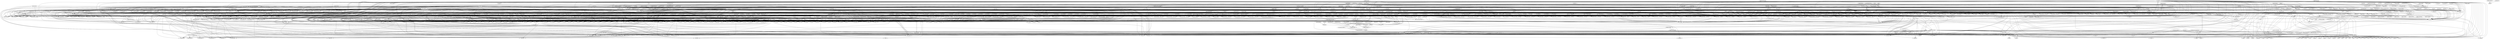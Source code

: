 digraph G {
  riscv_f16ToI64;
  F_UN_RM_TYPE_S____FCVT_S_W;
  RISCV_REV8;
  illegal_indexed_store;
  WXTYPE;
  wV_bits;
  riscv_f64Mul;
  vpns_of_va;
  AES64DS;
  f_is_neg_subnorm_H;
  f_is_pos_zero_S;
  lift_sstatus;
  VMSBF_M;
  init_masked_result_carry;
  f_is_neg_norm;
  RTYPE;
  get_config_print_reg;
  legalize_sstatus;
  VFMERGE;
  riscv_ui64ToF16;
  flush_TLB_Entry;
  RIVVTYPE;
  F_BIN_TYPE_H____FMAX_H;
  riscv_ui32ToF32;
  read_seed_csr;
  legalize_misa;
  C_ZEXT_W;
  wF_bits;
  ext_veto_disable_C;
  SFENCE_INVAL_IR;
  RISCV_XPERM4;
  f_is_QNaN_S;
  report_invalid_width;
  extStatus_of_bits;
  C_AND;
  msbs_of_PTE;
  AES32DSI;
  riscv_f64roundToInt;
  riscv_f16roundToInt;
  prepare_xret_target;
  fp_add;
  RISCV_RORI;
  pmpWriteCfgReg;
  RISCV_JALR;
  phys_mem_write;
  regval_from_reg;
  VMSIF_M;
  init_masked_result_cmp;
  assert_vstart;
  process_fload32;
  riscv_f64ToUi32;
  mmio_read;
  VLSSEGTYPE;
  aes_sbox_inv;
  lowest_supported_privLevel;
  SHA512SIG1H;
  aes_rv64_shiftrows_inv;
  riscv_f16ToUi64;
  f_is_pos_zero_H;
  f_is_pos_norm;
  riscv_f16ToI16;
  F_UN_RM_TYPE_H____FCVT_H_W;
  RISCV_FLTQ_S;
  F_UN_TYPE_S____FMV_W_X;
  PPNs_of_PTE;
  VXSG;
  riscv_f32Le;
  VXCMPTYPE;
  accessToFault;
  bool_to_bits;
  C_LHU;
  RISCV_JAL;
  get_sew;
  rF_D;
  ECALL;
  write_vreg;
  valid_rd_mask;
  F_BIN_TYPE_S____FSGNJN_S;
  C_FSWSP;
  aes_decode_rcon;
  riscv_f64Eq;
  F_BIN_TYPE_H____FMIN_H;
  write_seed_csr;
  process_vsxseg;
  VMVXS;
  riscv_f32Lt_quiet;
  get_fixed_rounding_incr;
  F_UN_RM_TYPE_D____FCVT_L_D;
  set_mstatus_UXL;
  illegal_store;
  fp_div;
  wF_H;
  C_FLD;
  get_next_pc;
  rvfi_trap;
  SHIFTIWOP;
  riscv_ui64ToF64;
  get_mstatus_UXL;
  riscv_f64Le_quiet;
  SHA512SIG1;
  rX;
  read_vmask_carry;
  F_UN_RM_TYPE_H____FCVT_D_H;
  fp_gt;
  riscv_f64Rsqrte7;
  NITYPE;
  fle_D;
  F_UN_RM_TYPE_S____FSQRT_S;
  mem_read;
  __ReadRAM_Meta;
  negate_H;
  WFI;
  ext_check_xret_priv;
  VVMTYPE;
  MVXMATYPE;
  RISCV_FLI_D;
  ofFlag;
  MASKTYPEX;
  fp_ge;
  f_is_NaN;
  RISCV_FROUNDNX_D;
  RISCV_FROUND_D;
  checked_mem_write;
  VSETIVLI;
  aes_rv64_shiftrows_fwd;
  legalize_satp;
  pc_alignment_mask;
  get_shift_amount;
  F_UN_RM_TYPE_S____FCVT_LU_S;
  fsplit_S;
  process_vlsegff;
  aes_mixcolumn_byte_fwd;
  RISCV_FMAXM_D;
  f_is_pos_inf_D;
  C_SD;
  pmpTORLocked;
  get_vlen_pow;
  riscv_ui32ToF16;
  creg2reg_idx;
  clint_dispatch;
  riscv_f16Mul;
  ZBKB_PACKW;
  F_BIN_TYPE_D____FLE_D;
  riscv_f64Div;
  FVVMTYPE;
  VMVSX;
  canonical_NaN_D;
  aes_sbox_fwd;
  num_of_ExceptionType;
  riscv_f64Le;
  ext_write_CSR;
  RISCV_ORCB;
  read_single_vreg;
  pte_is_ptr;
  C_MUL;
  ext_fail_xret_priv;
  fp_nmulsub;
  SM3P1;
  RISCV_CLMUL;
  get_sew_bytes;
  RISCV_FLEQ_S;
  WVXTYPE;
  RISCV_FMAXM_S;
  C_ILLEGAL;
  fp_muladd;
  read_ram;
  process_vlsseg;
  legalize_mip;
  NXSTYPE;
  VSOXSEGTYPE;
  F_UN_RM_TYPE_S____FCVT_S_L;
  VXMCTYPE;
  MMTYPE;
  check_CSR_access;
  f_is_pos_subnorm_D;
  rotatel;
  pmpReadCfgReg;
  riscv_f64ToI32;
  rF_or_X_D;
  NVTYPE;
  mmio_write;
  f_is_neg_norm_H;
  riscv_f32Lt;
  zeros_implicit;
  AES64KS2;
  F_UN_RM_TYPE_H____FCVT_L_H;
  RegStr;
  flush_TLB;
  ext_translate_exception;
  prepare_trap_vector;
  ZICOND_RTYPE____RISCV_CZERO_EQZ;
  F_BIN_TYPE_S____FEQ_S;
  legalize_satp32;
  pmpReadAddrReg;
  F_UN_RM_TYPE_H____FCVT_H_WU;
  F_UN_RM_TYPE_D____FCVT_D_W;
  rsqrt7;
  is_aligned;
  shift_right_arith32;
  riscv_f16ToF32;
  AES32ESMI;
  F_UN_RM_TYPE_H____FCVT_H_LU;
  canonical_NaN_H;
  riscv_f32roundToInt;
  F_UN_RM_TYPE_H____FCVT_H_S;
  ext_check_phys_mem_write;
  write_vmask;
  F_UN_TYPE_H____FMV_X_H;
  F_MADD_TYPE_H;
  rF;
  aes_mixcolumn_byte_inv;
  RISCV_FROUNDNX_H;
  MOVETYPEI;
  is_CSR_defined;
  RISCV_FLTQ_H;
  lift_sip;
  C_LW;
  handle_illegal_vtype;
  get_stvec;
  C_LWSP;
  C_ADDI16SP;
  SHA512SIG0L;
  riscv_f32Mul;
  rF_or_X_H;
  F_UN_RM_TYPE_D____FCVT_D_WU;
  privLevel_to_str;
  get_config_print_platform;
  SM3P0;
  aes_apply_fwd_sbox_to_each_byte;
  f_is_NaN_D;
  F_UN_RM_TYPE_D____FCVT_D_L;
  fle_S;
  illegal_reduction;
  SM4ED;
  RISCV_FMINM_D;
  f_is_neg_inf_H;
  rF_H;
  AES64IM;
  riscv_f64Lt_quiet;
  VLRETYPE;
  VFMVFS;
  riscv_f64Add;
  legalize_mcountinhibit;
  exceptionType_to_bits;
  extensionEnabled;
  fp_min;
  nan_box_H;
  RISCV_CTZ;
  f_is_neg_zero_S;
  RISCV_FMVH_X_D;
  RISCV_SLLIUW;
  zero_extend;
  select_instr_or_fcsr_rm;
  check_CSR;
  within_htif_writable;
  get_vtype_vta;
  RISCV_FMINM_S;
  riscv_f16ToUi32;
  ZBA_RTYPEUW;
  clint_store;
  wV;
  F_BIN_RM_TYPE_D;
  riscv_f32ToUi64;
  F_MADD_TYPE_S;
  internal_error;
  write_single_vreg;
  trapVectorMode_of_bits;
  SHA512SUM1;
  process_vm;
  aes_apply_inv_sbox_to_each_byte;
  rotater;
  nvFlag;
  C_LDSP;
  tvec_addr;
  RISCV_CPOP;
  F_UN_RM_TYPE_H____FCVT_H_D;
  riscv_f16Lt_quiet;
  legalize_mstatus;
  riscv_f16Rsqrte7;
  write_TLB;
  FWFTYPE;
  FWVTYPE;
  recip7;
  ZBB_RTYPE;
  legalize_medeleg;
  SM4KS;
  RISCV_RORIW;
  check_seed_CSR;
  arch_to_bits;
  NXTYPE;
  check_TVM_SATP;
  process_vlre;
  effective_fence_set;
  update_PTE_Bits;
  C_ADDIW;
  C_LD;
  valid_eew_emul;
  RISCV_CTZW;
  phys_access_check;
  translate_TLB_hit;
  get_lmul_pow;
  RISCV_XPERM8;
  ITYPE;
  pmpAddrMatchType_to_bits;
  riscv_f64Sqrt;
  mem_write_value;
  legalize_mie;
  F_BIN_TYPE_D____FMIN_D;
  vpn_j_of_va;
  negate_D;
  ext_exc_type_to_bits;
  VID_V;
  FENCE;
  f_is_pos_norm_D;
  C_FLWSP;
  exception_handler;
  STORE;
  F_BIN_TYPE_D____FMAX_D;
  VSSEGTYPE;
  F_UN_RM_TYPE_D____FCVT_LU_D;
  illegal_indexed_load;
  valid_segment;
  tlb_hash;
  handle_illegal;
  pte_is_invalid;
  C_FSDSP;
  wF_or_X_D;
  SRET;
  rX_bits;
  F_UN_RM_TYPE_D____FSQRT_D;
  handle_trap_extension;
  process_vsre;
  privLevel_to_bits;
  STORE_FP;
  C_JALR;
  f_is_pos_zero;
  accrue_fflags;
  translateAddr;
  pmpMatchEntry;
  SHA512SIG0;
  RISCV_FLI_S;
  C_SB;
  ZBB_RTYPEW;
  htif_load;
  C_FLDSP;
  bit_str;
  calculate_new_vl;
  F_UN_RM_TYPE_S____FCVT_WU_S;
  check_Counteren;
  dzFlag;
  f_is_pos_zero_D;
  to_bits;
  is_valid_vAddr;
  RISCV_FCVTMOD_W_D;
  riscv_f64ToF16;
  wF;
  RFVVTYPE;
  satp_to_asid;
  SHA512SIG0H;
  f_is_NaN_H;
  fregval_from_freg;
  extStatus_to_bits;
  AMO;
  riscv_f16Add;
  LOAD_FP;
  set_mtvec;
  VVMSTYPE;
  FVVMATYPE;
  F_UN_RM_TYPE_D____FCVT_D_LU;
  VEXT2TYPE;
  f_is_pos_subnorm_S;
  sign_extend;
  count_leadingzeros;
  f_is_neg_inf_S;
  set_stvec;
  EBREAK;
  legalize_sip;
  pmpMatchAddr;
  C_LUI;
  csrPriv;
  process_rfvv_single;
  F_BIN_TYPE_S____FSGNJ_S;
  riscv_f32ToUi32;
  add_to_TLB;
  F_MADD_TYPE_D;
  C_ZEXT_H;
  SHA512SIG1L;
  F_UN_RM_TYPE_S____FCVT_S_LU;
  VLSEGTYPE;
  SHA256SIG0;
  nan_box_S;
  signed_saturation;
  F_BIN_TYPE_H____FEQ_H;
  F_BIN_TYPE_S____FMAX_S;
  f_is_SNaN_S;
  within_mmio_writable;
  translate;
  riscv_f32Rsqrte7;
  read_vreg_seg;
  wF_or_X_H;
  C_ADDI4SPN;
  F_UN_TYPE_H____FMV_H_X;
  pmpAddrMatchType_of_bits;
  fp_lt;
  log2;
  VVTYPE;
  f_is_neg_norm_S;
  not;
  extend_value;
  ext_check_CSR_fail;
  lookup_TLB;
  RISCV_FLEQ_H;
  bool_to_bit;
  VICMPTYPE;
  C_FLW;
  C_SWSP;
  RISCV_FLTQ_D;
  AES64ES;
  wF_or_X_S;
  DIV;
  illegal_load;
  fp_mulsub;
  f_is_QNaN_D;
  C_LH;
  riscv_f16Eq;
  f_is_neg_inf_D;
  VFIRST_M;
  MVVMATYPE;
  get_start_element;
  C_ADDI;
  ones;
  VLOXSEGTYPE;
  pmpWriteAddr;
  valid_reg_overlap;
  illegal_fp_reduction;
  MUL;
  regval_into_reg;
  F_BIN_TYPE_H____FLE_H;
  riscv_i32ToF32;
  VMSOF_M;
  RISCV_FLEQ_D;
  fp_eq;
  decode_agtype;
  riscv_f64Sub;
  pmpCheck;
  VSSSEGTYPE;
  VXTYPE;
  BTYPE;
  illegal_reduction_widen;
  F_BIN_TYPE_S____FSGNJX_S;
  LOAD;
  checked_mem_read;
  ext_handle_data_check_error;
  xt2;
  FRegStr;
  ext_data_get_addr;
  cur_Architecture;
  VIOTA_M;
  get_sew_pow;
  illegal_fp_vd_unmasked;
  riscv_ui64ToF32;
  illegal_vd_masked;
  nan_unbox_H;
  RISCV_CLMULR;
  riscv_f16Recip7;
  within_phys_mem;
  plat_htif_tohost;
  translationException;
  VXMSTYPE;
  RISCV_CLZ;
  UTYPE;
  F_UN_RM_TYPE_H____FCVT_W_H;
  RISCV_CLMULH;
  mem_read_priv_meta;
  write_pte;
  RISCV_FLI_H;
  pmpCheckPerms;
  F_BIN_RM_TYPE_H;
  shift_right_arith64;
  VSETVLI;
  accessType_to_str;
  C_SEXT_B;
  F_UN_RM_TYPE_D____FCVT_S_D;
  VLUXSEGTYPE;
  SHA512SUM1R;
  legalize_senvcfg;
  VITYPE;
  f_is_neg_zero_H;
  STORECON;
  valid_vtype;
  VMVRTYPE;
  dirty_fd_context_if_present;
  ZBKB_RTYPE;
  f_is_SNaN_D;
  F_UN_TYPE_S____FMV_X_W;
  riscv_f32Sub;
  is_fiom_active;
  riscv_f16ToUi8;
  get_vtype_vma;
  VISG;
  f_is_NaN_S;
  aes_mixcolumn_fwd;
  process_fload64;
  riscv_f32ToUi16;
  have_privLevel;
  f_is_SNaN_H;
  f_is_neg_zero;
  get_end_element;
  fp_sub;
  C_ADD;
  FVFTYPE;
  F_BIN_TYPE_H____FSGNJN_H;
  riscv_f32ToF64;
  mem_write_value_priv_meta;
  F_BIN_TYPE_S____FLE_S;
  lower_mie;
  riscv_f64ToI64;
  legalize_mideleg;
  MemoryOpResult_add_meta;
  bit_to_bool;
  csr_name;
  riscv_f16Sub;
  f_is_pos_inf;
  init_masked_result;
  F_UN_TYPE_D____FMV_D_X;
  riscv_f32Sqrt;
  riscv_f32Eq;
  rF_S;
  F_BIN_TYPE_D____FSGNJX_D;
  process_rfvv_widen;
  MASKTYPEI;
  f_is_QNaN_H;
  platform_wfi;
  FVVTYPE;
  F_UN_TYPE_S____FCLASS_S;
  pmpAddrRange;
  RISCV_CPOPW;
  f_is_pos_inf_S;
  F_UN_RM_TYPE_H____FCVT_WU_H;
  riscv_i64ToF64;
  ext_check_CSR;
  F_UN_RM_TYPE_D____FCVT_D_S;
  rvfi_wX;
  SHA256SUM1;
  VSUXSEGTYPE;
  canonical_NaN;
  writeCSR;
  riscv_f32ToI16;
  pmpCheckRWX;
  write_single_element;
  rV_bits;
  f_is_neg_norm_D;
  F_BIN_TYPE_S____FMIN_S;
  f_is_neg_subnorm_D;
  VIMCTYPE;
  VIMSTYPE;
  MASKTYPEV;
  legalize_menvcfg;
  process_fload16;
  match_TLB_Entry;
  tval;
  FVFMTYPE;
  reverse_bits_in_byte;
  riscv_i64ToF32;
  ADDIW;
  process_vssseg;
  MRET;
  VLSEGFFTYPE;
  riscv_f64Recip7;
  riscv_i64ToF16;
  C_ANDI;
  pmpLocked;
  get_arch_pc;
  riscv_f16Sqrt;
  trap_handler;
  WVTYPE;
  C_SDSP;
  fp_mul;
  C_SUBW;
  valid_fp_op;
  VEXT4TYPE;
  VSETVL;
  C_SH;
  MVVCOMPRESS;
  get_mstatus_SXL;
  FWVVTYPE;
  sm4_sbox;
  VMTYPE;
  read_vreg;
  mem_write_ea;
  wX_bits;
  fp_max;
  RISCV_FROUND_H;
  ext_read_CSR;
  F_BIN_TYPE_D____FLT_D;
  C_JAL;
  SFENCE_VMA;
  read_vmask;
  rvfi_read;
  fp_widen;
  rV;
  riscv_f16Lt;
  legalize_mcounteren;
  read_single_element;
  get_elen_pow;
  NVSTYPE;
  F_UN_RM_TYPE_D____FCVT_WU_D;
  rvfi_write;
  f_is_pos_norm_S;
  num_of_ext_exc_type;
  riscv_f32ToI32;
  process_vlxseg;
  MemoryOpResult_drop_meta;
  riscv_i32ToF16;
  fle_H;
  RISCV_FROUND_S;
  F_UN_RM_TYPE_D____FCVT_W_D;
  NISTYPE;
  C_SLLI;
  lift_sie;
  effectivePrivilege;
  ext_handle_control_check_error;
  VXMTYPE;
  ZICOND_RTYPE____RISCV_CZERO_NEZ;
  riscv_f64ToUi64;
  get_xret_target;
  F_UN_RM_TYPE_H____FSQRT_H;
  VFMVSF;
  VEXT8TYPE;
  getbyte;
  C_OR;
  write_kind_of_flags;
  FWVFMATYPE;
  fp_nmuladd;
  riscv_f64MulAdd;
  set_sstatus_UXL;
  dirty_fd_context;
  within_mmio_readable;
  SHIFTIOP;
  DIVW;
  within_htif_readable;
  illegal_fp_variable_width;
  f_is_neg_subnorm;
  C_ZEXT_B;
  C_MV;
  reset_htif;
  VIMTYPE;
  LOADRES;
  nan_unbox_S;
  phys_mem_read;
  F_UN_TYPE_H____FCLASS_H;
  C_J;
  wF_D;
  fp_le;
  AES32ESI;
  C_BEQZ;
  set_next_pc;
  ext_exc_type_to_str;
  SHA512SUM0;
  rF_or_X_S;
  within_clint;
  aes_subword_fwd;
  SHA512SUM0R;
  riscv_f32Add;
  readCSR;
  REMW;
  VFMV;
  C_SEXT_H;
  canonical_NaN_S;
  csrAccess;
  ext_control_check_addr;
  riscv_f16ToI32;
  set_xret_target;
  mem_read_priv;
  privLevel_of_bits;
  fp_class;
  WMVXTYPE;
  exceptionType_to_str;
  C_FSW;
  f_is_neg_subnorm_S;
  lower_mstatus;
  get_scalar_fp;
  F_UN_RM_TYPE_S____FCVT_S_WU;
  C_SW;
  ZBS_RTYPE;
  write_ram_ea;
  fmake_S;
  pmpWriteAddrReg;
  illegal_fp_normal;
  set_mstatus_SXL;
  C_SUB;
  VFUNARY0;
  ext_is_CSR_defined;
  process_vlseg;
  RISCV_FROUNDNX_S;
  riscv_f16ToI8;
  SFENCE_W_INVAL;
  C_JR;
  gfmul;
  C_NOT;
  ZBB_EXTOP;
  MVVTYPE;
  F_UN_RM_TYPE_S____FCVT_L_S;
  valid_rounding_mode;
  FVFMATYPE;
  illegal_normal;
  nxFlag;
  RISCV_FMAXM_H;
  get_num_elem;
  SHA256SUM0;
  ext_get_ptw_error;
  init_masked_source;
  ZBS_IOP;
  process_fstore;
  legalize_sie;
  C_XOR;
  F_BIN_TYPE_D____FSGNJN_D;
  F_UN_RM_TYPE_S____FCVT_W_S;
  F_UN_TYPE_D____FCLASS_D;
  RISCV_FMINM_H;
  mem_write_value_priv;
  VVMCTYPE;
  F_BIN_RM_TYPE_S;
  rotate_bits_right;
  SINVAL_VMA;
  F_BIN_TYPE_S____FLT_S;
  negate_fp;
  MOVETYPEX;
  __WriteRAM_Meta;
  unsigned_saturation;
  F_UN_RM_TYPE_H____FCVT_H_L;
  F_UN_RM_TYPE_H____FCVT_S_H;
  C_BNEZ;
  FWVVMATYPE;
  AES64KS1I;
  legalize_satp64;
  xt3;
  riscv_f32ToF16;
  riscv_f64ToF32;
  legalize_sedeleg;
  translate_TLB_miss;
  exception_delegatee;
  RMVVTYPE;
  handle_mem_exception;
  f_is_pos_subnorm_H;
  RISCV_CLZW;
  REM;
  AES64ESM;
  f_is_pos_inf_H;
  f_is_neg_inf;
  ext_check_phys_mem_read;
  write_ram;
  VFNUNARY0;
  lower_mip;
  VFWUNARY0;
  MOVETYPEV;
  f_is_pos_norm_H;
  F_BIN_TYPE_H____FLT_H;
  VFUNARY1;
  FWVFTYPE;
  ZBA_RTYPE;
  C_SRLI;
  get_mtvec;
  VSRETYPE;
  riscv_f16MulAdd;
  legalize_scounteren;
  fmake_D;
  get_config_print_mem;
  F_UN_RM_TYPE_H____FCVT_LU_H;
  riscv_f32MulAdd;
  WVVTYPE;
  illegal_variable_width;
  legalize_tvec;
  AES64DSM;
  F_BIN_TYPE_H____FSGNJX_H;
  get_scalar;
  mem_write_value_meta;
  URET;
  is_aligned_addr;
  illegal_fp_vd_masked;
  riscv_i32ToF64;
  C_LI;
  illegal_fp_reduction_widen;
  fregval_into_freg;
  CSR;
  read_kind_of_flags;
  wX;
  negate_S;
  C_SRAI;
  f_is_pos_subnorm;
  RISCV_FMVP_D_X;
  C_LBU;
  fsplit_D;
  RTYPEW;
  offset_of_va;
  riscv_f16Le_quiet;
  fsplit_H;
  riscv_f16Div;
  ext_control_check_pc;
  wF_S;
  WMVVTYPE;
  dirty_v_context;
  MULW;
  f_is_SNaN;
  VVCMPTYPE;
  riscv_f32Recip7;
  ILLEGAL;
  riscv_f64Lt;
  check_misaligned;
  riscv_f32Le_quiet;
  riscv_ui32ToF64;
  legalize_xepc;
  htif_store;
  RISCV_BREV8;
  riscv_f16Le;
  rF_bits;
  check_PTE_permission;
  architecture;
  AES32DSMI;
  clint_load;
  riscv_f32ToI64;
  rotate_bits_left;
  C_FSD;
  process_vsseg;
  F_BIN_TYPE_D____FSGNJ_D;
  pmpWriteCfg;
  C_ADDW;
  satp_to_PT_base;
  aes_mixcolumn_inv;
  pt_walk;
  F_UN_TYPE_D____FMV_X_D;
  VCPOP_M;
  translationMode;
  riscv_f16ToUi16;
  F_BIN_TYPE_D____FEQ_D;
  fmake_H;
  riscv_f32Div;
  satp64Mode_of_bits;
  SHA256SIG1;
  f_is_neg_zero_D;
  MVXTYPE;
  sbox_lookup;
  fcvtmod_helper;
  f_is_QNaN;
  illegal_vd_unmasked;
  riscv_f16ToF64;
  F_BIN_TYPE_H____FSGNJ_H;
  
  
  riscv_f16ToI64 -> F_UN_RM_TYPE_H____FCVT_L_H;
  illegal_indexed_store -> VSOXSEGTYPE;
  illegal_indexed_store -> VSUXSEGTYPE;
  wV_bits -> write_single_element;
  wV_bits -> write_single_vreg;
  wV_bits -> write_vmask;
  riscv_f64Mul -> F_BIN_RM_TYPE_D;
  riscv_f64Mul -> fp_mul;
  vpns_of_va -> pt_walk;
  f_is_neg_subnorm_H -> F_UN_TYPE_H____FCLASS_H;
  f_is_neg_subnorm_H -> f_is_neg_subnorm;
  f_is_pos_zero_S -> F_BIN_TYPE_S____FMAX_S;
  f_is_pos_zero_S -> F_BIN_TYPE_S____FMAX_S;
  f_is_pos_zero_S -> F_BIN_TYPE_S____FMIN_S;
  f_is_pos_zero_S -> F_BIN_TYPE_S____FMIN_S;
  f_is_pos_zero_S -> F_UN_TYPE_S____FCLASS_S;
  f_is_pos_zero_S -> RISCV_FMAXM_S;
  f_is_pos_zero_S -> RISCV_FMAXM_S;
  f_is_pos_zero_S -> RISCV_FMINM_S;
  f_is_pos_zero_S -> RISCV_FMINM_S;
  f_is_pos_zero_S -> f_is_pos_zero;
  f_is_pos_zero_S -> fle_S;
  f_is_pos_zero_S -> fle_S;
  lift_sstatus -> legalize_sstatus;
  init_masked_result_carry -> MMTYPE;
  init_masked_result_carry -> VIMCTYPE;
  init_masked_result_carry -> VIMTYPE;
  init_masked_result_carry -> VVMCTYPE;
  init_masked_result_carry -> VVMTYPE;
  init_masked_result_carry -> VXMCTYPE;
  init_masked_result_carry -> VXMTYPE;
  f_is_neg_norm -> fp_class;
  RTYPE -> C_ADD;
  RTYPE -> C_AND;
  RTYPE -> C_MV;
  RTYPE -> C_OR;
  RTYPE -> C_SUB;
  RTYPE -> C_XOR;
  get_config_print_reg -> exception_handler;
  get_config_print_reg -> readCSR;
  get_config_print_reg -> trap_handler;
  get_config_print_reg -> wF;
  get_config_print_reg -> wV;
  get_config_print_reg -> wX;
  get_config_print_reg -> writeCSR;
  legalize_sstatus -> writeCSR;
  riscv_ui64ToF16 -> F_UN_RM_TYPE_H____FCVT_H_LU;
  flush_TLB_Entry -> flush_TLB;
  riscv_ui32ToF32 -> F_UN_RM_TYPE_S____FCVT_S_WU;
  riscv_ui32ToF32 -> VFUNARY0;
  riscv_ui32ToF32 -> VFWUNARY0;
  read_seed_csr -> readCSR;
  legalize_misa -> writeCSR;
  wF_bits -> F_UN_TYPE_D____FMV_D_X;
  wF_bits -> F_UN_TYPE_H____FMV_H_X;
  wF_bits -> F_UN_TYPE_S____FMV_W_X;
  wF_bits -> process_fload16;
  wF_bits -> process_fload32;
  wF_bits -> process_fload64;
  wF_bits -> wF_D;
  wF_bits -> wF_H;
  wF_bits -> wF_S;
  ext_veto_disable_C -> legalize_misa;
  f_is_QNaN_S -> F_UN_TYPE_S____FCLASS_S;
  f_is_QNaN_S -> f_is_QNaN;
  report_invalid_width -> LOAD_FP;
  report_invalid_width -> STORE_FP;
  extStatus_of_bits -> legalize_mstatus;
  extStatus_of_bits -> lift_sstatus;
  msbs_of_PTE -> pt_walk;
  msbs_of_PTE -> translate_TLB_hit;
  msbs_of_PTE -> translate_TLB_miss;
  riscv_f64roundToInt -> RISCV_FROUNDNX_D;
  riscv_f64roundToInt -> RISCV_FROUND_D;
  riscv_f16roundToInt -> RISCV_FROUNDNX_H;
  riscv_f16roundToInt -> RISCV_FROUND_H;
  prepare_xret_target -> exception_handler;
  prepare_xret_target -> exception_handler;
  prepare_xret_target -> exception_handler;
  fp_add -> FVFTYPE;
  fp_add -> FVVTYPE;
  fp_add -> FWFTYPE;
  fp_add -> FWVFTYPE;
  fp_add -> FWVTYPE;
  fp_add -> FWVVTYPE;
  fp_add -> process_rfvv_single;
  fp_add -> process_rfvv_widen;
  pmpWriteCfgReg -> writeCSR;
  RISCV_JALR -> C_JALR;
  RISCV_JALR -> C_JR;
  phys_mem_write -> checked_mem_write;
  regval_from_reg -> rX;
  init_masked_result_cmp -> FVFMTYPE;
  init_masked_result_cmp -> FVVMTYPE;
  init_masked_result_cmp -> VCPOP_M;
  init_masked_result_cmp -> VFIRST_M;
  init_masked_result_cmp -> VICMPTYPE;
  init_masked_result_cmp -> VMSBF_M;
  init_masked_result_cmp -> VMSIF_M;
  init_masked_result_cmp -> VMSOF_M;
  init_masked_result_cmp -> VVCMPTYPE;
  init_masked_result_cmp -> VXCMPTYPE;
  assert_vstart -> VCPOP_M;
  assert_vstart -> VFIRST_M;
  assert_vstart -> VIOTA_M;
  assert_vstart -> VMSBF_M;
  assert_vstart -> VMSIF_M;
  assert_vstart -> VMSOF_M;
  assert_vstart -> illegal_fp_reduction;
  assert_vstart -> illegal_fp_reduction_widen;
  assert_vstart -> illegal_reduction;
  assert_vstart -> illegal_reduction_widen;
  process_fload32 -> LOAD_FP;
  riscv_f64ToUi32 -> F_UN_RM_TYPE_D____FCVT_WU_D;
  riscv_f64ToUi32 -> VFNUNARY0;
  riscv_f64ToUi32 -> VFNUNARY0;
  mmio_read -> checked_mem_read;
  aes_sbox_inv -> AES32DSI;
  aes_sbox_inv -> AES32DSMI;
  aes_sbox_inv -> aes_apply_inv_sbox_to_each_byte;
  lowest_supported_privLevel -> legalize_mstatus;
  aes_rv64_shiftrows_inv -> AES64DS;
  aes_rv64_shiftrows_inv -> AES64DSM;
  riscv_f16ToUi64 -> F_UN_RM_TYPE_H____FCVT_LU_H;
  f_is_pos_zero_H -> F_BIN_TYPE_H____FMAX_H;
  f_is_pos_zero_H -> F_BIN_TYPE_H____FMAX_H;
  f_is_pos_zero_H -> F_BIN_TYPE_H____FMIN_H;
  f_is_pos_zero_H -> F_BIN_TYPE_H____FMIN_H;
  f_is_pos_zero_H -> F_UN_TYPE_H____FCLASS_H;
  f_is_pos_zero_H -> RISCV_FMAXM_H;
  f_is_pos_zero_H -> RISCV_FMAXM_H;
  f_is_pos_zero_H -> RISCV_FMINM_H;
  f_is_pos_zero_H -> RISCV_FMINM_H;
  f_is_pos_zero_H -> f_is_pos_zero;
  f_is_pos_zero_H -> fle_H;
  f_is_pos_zero_H -> fle_H;
  f_is_pos_norm -> fp_class;
  riscv_f16ToI16 -> VFUNARY0;
  riscv_f16ToI16 -> VFUNARY0;
  PPNs_of_PTE -> pt_walk;
  riscv_f32Le -> F_BIN_TYPE_S____FLE_S;
  riscv_f32Le -> fp_gt;
  riscv_f32Le -> fp_le;
  accessToFault -> pmpCheck;
  bool_to_bits -> F_BIN_TYPE_D____FEQ_D;
  bool_to_bits -> F_BIN_TYPE_D____FLE_D;
  bool_to_bits -> F_BIN_TYPE_D____FLT_D;
  bool_to_bits -> F_BIN_TYPE_H____FEQ_H;
  bool_to_bits -> F_BIN_TYPE_H____FLE_H;
  bool_to_bits -> F_BIN_TYPE_H____FLT_H;
  bool_to_bits -> F_BIN_TYPE_S____FEQ_S;
  bool_to_bits -> F_BIN_TYPE_S____FLE_S;
  bool_to_bits -> F_BIN_TYPE_S____FLT_S;
  bool_to_bits -> ITYPE;
  bool_to_bits -> RISCV_FLEQ_D;
  bool_to_bits -> RISCV_FLEQ_H;
  bool_to_bits -> RISCV_FLEQ_S;
  bool_to_bits -> RISCV_FLTQ_D;
  bool_to_bits -> RISCV_FLTQ_H;
  bool_to_bits -> RISCV_FLTQ_S;
  bool_to_bits -> RTYPE;
  bool_to_bits -> VIMSTYPE;
  bool_to_bits -> VIMTYPE;
  bool_to_bits -> VVMSTYPE;
  bool_to_bits -> VVMTYPE;
  bool_to_bits -> VXMSTYPE;
  bool_to_bits -> VXMTYPE;
  bool_to_bits -> ZBS_IOP;
  bool_to_bits -> ZBS_RTYPE;
  bool_to_bits -> get_fixed_rounding_incr;
  bool_to_bits -> legalize_mstatus;
  bool_to_bits -> lift_sstatus;
  bool_to_bits -> trap_handler;
  RISCV_JAL -> C_J;
  RISCV_JAL -> C_JAL;
  get_sew -> FVFMATYPE;
  get_sew -> FVFMTYPE;
  get_sew -> FVFTYPE;
  get_sew -> FVVMATYPE;
  get_sew -> FVVMTYPE;
  get_sew -> FVVTYPE;
  get_sew -> FWFTYPE;
  get_sew -> FWVFMATYPE;
  get_sew -> FWVFTYPE;
  get_sew -> FWVTYPE;
  get_sew -> FWVVMATYPE;
  get_sew -> FWVVTYPE;
  get_sew -> MASKTYPEI;
  get_sew -> MASKTYPEV;
  get_sew -> MASKTYPEX;
  get_sew -> MMTYPE;
  get_sew -> MOVETYPEI;
  get_sew -> MOVETYPEV;
  get_sew -> MOVETYPEX;
  get_sew -> MVVCOMPRESS;
  get_sew -> MVVMATYPE;
  get_sew -> MVVTYPE;
  get_sew -> MVXMATYPE;
  get_sew -> MVXTYPE;
  get_sew -> NISTYPE;
  get_sew -> NITYPE;
  get_sew -> NVSTYPE;
  get_sew -> NVTYPE;
  get_sew -> NXSTYPE;
  get_sew -> NXTYPE;
  get_sew -> RFVVTYPE;
  get_sew -> RIVVTYPE;
  get_sew -> RMVVTYPE;
  get_sew -> VCPOP_M;
  get_sew -> VEXT2TYPE;
  get_sew -> VEXT4TYPE;
  get_sew -> VEXT8TYPE;
  get_sew -> VFIRST_M;
  get_sew -> VFMERGE;
  get_sew -> VFMV;
  get_sew -> VFMVFS;
  get_sew -> VFMVSF;
  get_sew -> VFNUNARY0;
  get_sew -> VFUNARY0;
  get_sew -> VFUNARY1;
  get_sew -> VFWUNARY0;
  get_sew -> VICMPTYPE;
  get_sew -> VID_V;
  get_sew -> VIMCTYPE;
  get_sew -> VIMSTYPE;
  get_sew -> VIMTYPE;
  get_sew -> VIOTA_M;
  get_sew -> VISG;
  get_sew -> VITYPE;
  get_sew -> VMSBF_M;
  get_sew -> VMSIF_M;
  get_sew -> VMSOF_M;
  get_sew -> VMVRTYPE;
  get_sew -> VMVSX;
  get_sew -> VMVXS;
  get_sew -> VVCMPTYPE;
  get_sew -> VVMCTYPE;
  get_sew -> VVMSTYPE;
  get_sew -> VVMTYPE;
  get_sew -> VVTYPE;
  get_sew -> VXCMPTYPE;
  get_sew -> VXMCTYPE;
  get_sew -> VXMSTYPE;
  get_sew -> VXMTYPE;
  get_sew -> VXSG;
  get_sew -> VXTYPE;
  get_sew -> WMVVTYPE;
  get_sew -> WMVXTYPE;
  get_sew -> WVTYPE;
  get_sew -> WVVTYPE;
  get_sew -> WVXTYPE;
  get_sew -> WXTYPE;
  rF_D -> RISCV_FCVTMOD_W_D;
  rF_D -> RISCV_FLEQ_D;
  rF_D -> RISCV_FLEQ_D;
  rF_D -> RISCV_FLTQ_D;
  rF_D -> RISCV_FLTQ_D;
  rF_D -> RISCV_FMAXM_D;
  rF_D -> RISCV_FMAXM_D;
  rF_D -> RISCV_FMINM_D;
  rF_D -> RISCV_FMINM_D;
  rF_D -> RISCV_FMVH_X_D;
  rF_D -> RISCV_FROUNDNX_D;
  rF_D -> RISCV_FROUND_D;
  rF_D -> get_scalar_fp;
  rF_D -> rF_or_X_D;
  write_vreg -> FVFMATYPE;
  write_vreg -> FVFTYPE;
  write_vreg -> FVVMATYPE;
  write_vreg -> FVVTYPE;
  write_vreg -> FWFTYPE;
  write_vreg -> FWVFMATYPE;
  write_vreg -> FWVFTYPE;
  write_vreg -> FWVTYPE;
  write_vreg -> FWVVMATYPE;
  write_vreg -> FWVVTYPE;
  write_vreg -> MASKTYPEI;
  write_vreg -> MASKTYPEV;
  write_vreg -> MASKTYPEX;
  write_vreg -> MOVETYPEI;
  write_vreg -> MOVETYPEV;
  write_vreg -> MOVETYPEX;
  write_vreg -> MVVCOMPRESS;
  write_vreg -> MVVMATYPE;
  write_vreg -> MVVTYPE;
  write_vreg -> MVXMATYPE;
  write_vreg -> MVXTYPE;
  write_vreg -> NISTYPE;
  write_vreg -> NITYPE;
  write_vreg -> NVSTYPE;
  write_vreg -> NVTYPE;
  write_vreg -> NXSTYPE;
  write_vreg -> NXTYPE;
  write_vreg -> VEXT2TYPE;
  write_vreg -> VEXT4TYPE;
  write_vreg -> VEXT8TYPE;
  write_vreg -> VFMERGE;
  write_vreg -> VFMV;
  write_vreg -> VFMVSF;
  write_vreg -> VFNUNARY0;
  write_vreg -> VFUNARY0;
  write_vreg -> VFUNARY1;
  write_vreg -> VFWUNARY0;
  write_vreg -> VID_V;
  write_vreg -> VIMSTYPE;
  write_vreg -> VIOTA_M;
  write_vreg -> VISG;
  write_vreg -> VITYPE;
  write_vreg -> VMVRTYPE;
  write_vreg -> VMVSX;
  write_vreg -> VVMSTYPE;
  write_vreg -> VVTYPE;
  write_vreg -> VXMSTYPE;
  write_vreg -> VXSG;
  write_vreg -> VXTYPE;
  write_vreg -> WMVVTYPE;
  write_vreg -> WMVXTYPE;
  write_vreg -> WVTYPE;
  write_vreg -> WVVTYPE;
  write_vreg -> WVXTYPE;
  write_vreg -> WXTYPE;
  valid_rd_mask -> illegal_fp_normal;
  valid_rd_mask -> illegal_fp_variable_width;
  valid_rd_mask -> illegal_indexed_load;
  valid_rd_mask -> illegal_load;
  valid_rd_mask -> illegal_normal;
  valid_rd_mask -> illegal_variable_width;
  aes_decode_rcon -> AES64KS1I;
  riscv_f64Eq -> F_BIN_TYPE_D____FEQ_D;
  riscv_f64Eq -> fp_eq;
  write_seed_csr -> writeCSR;
  process_vsxseg -> VSOXSEGTYPE;
  process_vsxseg -> VSUXSEGTYPE;
  riscv_f32Lt_quiet -> RISCV_FLTQ_S;
  riscv_f32Lt_quiet -> fp_max;
  riscv_f32Lt_quiet -> fp_min;
  get_fixed_rounding_incr -> MVVTYPE;
  get_fixed_rounding_incr -> MVVTYPE;
  get_fixed_rounding_incr -> MVXTYPE;
  get_fixed_rounding_incr -> MVXTYPE;
  get_fixed_rounding_incr -> NITYPE;
  get_fixed_rounding_incr -> NVTYPE;
  get_fixed_rounding_incr -> NXTYPE;
  get_fixed_rounding_incr -> VITYPE;
  get_fixed_rounding_incr -> VVTYPE;
  get_fixed_rounding_incr -> VVTYPE;
  get_fixed_rounding_incr -> VXTYPE;
  get_fixed_rounding_incr -> VXTYPE;
  set_mstatus_UXL -> legalize_mstatus;
  set_mstatus_UXL -> set_sstatus_UXL;
  illegal_store -> VSSEGTYPE;
  illegal_store -> VSSSEGTYPE;
  fp_div -> FVFTYPE;
  fp_div -> FVFTYPE;
  fp_div -> FVVTYPE;
  wF_H -> RISCV_FLI_H;
  wF_H -> RISCV_FMAXM_H;
  wF_H -> RISCV_FMINM_H;
  wF_H -> RISCV_FROUNDNX_H;
  wF_H -> RISCV_FROUND_H;
  wF_H -> VFMVFS;
  wF_H -> wF_or_X_H;
  get_next_pc -> RISCV_JAL;
  get_next_pc -> RISCV_JALR;
  rvfi_trap -> trap_handler;
  riscv_ui64ToF64 -> F_UN_RM_TYPE_D____FCVT_D_LU;
  riscv_ui64ToF64 -> VFUNARY0;
  get_mstatus_UXL -> cur_Architecture;
  get_mstatus_UXL -> legalize_mstatus;
  get_mstatus_UXL -> lower_mstatus;
  riscv_f64Le_quiet -> RISCV_FLEQ_D;
  rX -> rX_bits;
  read_vmask_carry -> VIMSTYPE;
  read_vmask_carry -> VIMTYPE;
  read_vmask_carry -> VVMSTYPE;
  read_vmask_carry -> VVMTYPE;
  read_vmask_carry -> VXMSTYPE;
  read_vmask_carry -> VXMTYPE;
  fp_gt -> FVFMTYPE;
  riscv_f64Rsqrte7 -> VFUNARY1;
  fle_D -> F_BIN_TYPE_D____FMAX_D;
  fle_D -> F_BIN_TYPE_D____FMIN_D;
  fle_D -> RISCV_FMAXM_D;
  fle_D -> RISCV_FMINM_D;
  mem_read -> AMO;
  mem_read -> LOAD;
  mem_read -> LOADRES;
  mem_read -> LOAD_FP;
  mem_read -> LOAD_FP;
  mem_read -> LOAD_FP;
  mem_read -> process_vlre;
  mem_read -> process_vlseg;
  mem_read -> process_vlsegff;
  mem_read -> process_vlsseg;
  mem_read -> process_vlxseg;
  mem_read -> process_vm;
  __ReadRAM_Meta -> read_ram;
  negate_H -> F_MADD_TYPE_H;
  negate_H -> F_MADD_TYPE_H;
  negate_H -> negate_fp;
  ext_check_xret_priv -> MRET;
  ext_check_xret_priv -> SRET;
  ext_check_xret_priv -> URET;
  ofFlag -> riscv_f16Recip7;
  ofFlag -> riscv_f32Recip7;
  ofFlag -> riscv_f64Recip7;
  fp_ge -> FVFMTYPE;
  f_is_NaN -> fp_max;
  f_is_NaN -> fp_max;
  f_is_NaN -> fp_min;
  f_is_NaN -> fp_min;
  checked_mem_write -> mem_write_value_priv_meta;
  aes_rv64_shiftrows_fwd -> AES64ES;
  aes_rv64_shiftrows_fwd -> AES64ESM;
  legalize_satp -> writeCSR;
  pc_alignment_mask -> exception_handler;
  pc_alignment_mask -> readCSR;
  get_shift_amount -> NISTYPE;
  get_shift_amount -> NITYPE;
  get_shift_amount -> NVSTYPE;
  get_shift_amount -> NVTYPE;
  get_shift_amount -> NXSTYPE;
  get_shift_amount -> NXTYPE;
  get_shift_amount -> VITYPE;
  get_shift_amount -> VVTYPE;
  get_shift_amount -> VXTYPE;
  fsplit_S -> F_BIN_TYPE_S____FSGNJN_S;
  fsplit_S -> F_BIN_TYPE_S____FSGNJN_S;
  fsplit_S -> F_BIN_TYPE_S____FSGNJX_S;
  fsplit_S -> F_BIN_TYPE_S____FSGNJX_S;
  fsplit_S -> F_BIN_TYPE_S____FSGNJ_S;
  fsplit_S -> F_BIN_TYPE_S____FSGNJ_S;
  fsplit_S -> f_is_NaN_S;
  fsplit_S -> f_is_QNaN_S;
  fsplit_S -> f_is_SNaN_S;
  fsplit_S -> f_is_neg_inf_S;
  fsplit_S -> f_is_neg_norm_S;
  fsplit_S -> f_is_neg_subnorm_S;
  fsplit_S -> f_is_neg_zero_S;
  fsplit_S -> f_is_pos_inf_S;
  fsplit_S -> f_is_pos_norm_S;
  fsplit_S -> f_is_pos_subnorm_S;
  fsplit_S -> f_is_pos_zero_S;
  fsplit_S -> fle_S;
  fsplit_S -> fle_S;
  fsplit_S -> negate_S;
  process_vlsegff -> VLSEGFFTYPE;
  aes_mixcolumn_byte_fwd -> AES32ESMI;
  f_is_pos_inf_D -> F_UN_TYPE_D____FCLASS_D;
  f_is_pos_inf_D -> f_is_pos_inf;
  pmpTORLocked -> pmpWriteAddrReg;
  get_vlen_pow -> VISG;
  get_vlen_pow -> VSETIVLI;
  get_vlen_pow -> VSETVL;
  get_vlen_pow -> VSETVLI;
  get_vlen_pow -> VVTYPE;
  get_vlen_pow -> VXSG;
  get_vlen_pow -> get_start_element;
  get_vlen_pow -> writeCSR;
  riscv_ui32ToF16 -> F_UN_RM_TYPE_H____FCVT_H_WU;
  riscv_ui32ToF16 -> VFNUNARY0;
  riscv_ui32ToF16 -> VFUNARY0;
  riscv_ui32ToF16 -> VFWUNARY0;
  creg2reg_idx -> C_ADDI4SPN;
  creg2reg_idx -> C_ADDW;
  creg2reg_idx -> C_ADDW;
  creg2reg_idx -> C_AND;
  creg2reg_idx -> C_AND;
  creg2reg_idx -> C_ANDI;
  creg2reg_idx -> C_BEQZ;
  creg2reg_idx -> C_BNEZ;
  creg2reg_idx -> C_FLD;
  creg2reg_idx -> C_FLD;
  creg2reg_idx -> C_FLW;
  creg2reg_idx -> C_FLW;
  creg2reg_idx -> C_FSD;
  creg2reg_idx -> C_FSD;
  creg2reg_idx -> C_FSW;
  creg2reg_idx -> C_FSW;
  creg2reg_idx -> C_LBU;
  creg2reg_idx -> C_LBU;
  creg2reg_idx -> C_LD;
  creg2reg_idx -> C_LD;
  creg2reg_idx -> C_LH;
  creg2reg_idx -> C_LH;
  creg2reg_idx -> C_LHU;
  creg2reg_idx -> C_LHU;
  creg2reg_idx -> C_LW;
  creg2reg_idx -> C_LW;
  creg2reg_idx -> C_MUL;
  creg2reg_idx -> C_MUL;
  creg2reg_idx -> C_NOT;
  creg2reg_idx -> C_OR;
  creg2reg_idx -> C_OR;
  creg2reg_idx -> C_SB;
  creg2reg_idx -> C_SB;
  creg2reg_idx -> C_SD;
  creg2reg_idx -> C_SD;
  creg2reg_idx -> C_SEXT_B;
  creg2reg_idx -> C_SEXT_H;
  creg2reg_idx -> C_SH;
  creg2reg_idx -> C_SH;
  creg2reg_idx -> C_SRAI;
  creg2reg_idx -> C_SRLI;
  creg2reg_idx -> C_SUB;
  creg2reg_idx -> C_SUB;
  creg2reg_idx -> C_SUBW;
  creg2reg_idx -> C_SUBW;
  creg2reg_idx -> C_SW;
  creg2reg_idx -> C_SW;
  creg2reg_idx -> C_XOR;
  creg2reg_idx -> C_XOR;
  creg2reg_idx -> C_ZEXT_B;
  creg2reg_idx -> C_ZEXT_H;
  creg2reg_idx -> C_ZEXT_W;
  clint_dispatch -> clint_store;
  riscv_f16Mul -> F_BIN_RM_TYPE_H;
  riscv_f16Mul -> fp_mul;
  riscv_f64Div -> F_BIN_RM_TYPE_D;
  riscv_f64Div -> fp_div;
  canonical_NaN_D -> F_BIN_TYPE_D____FMAX_D;
  canonical_NaN_D -> F_BIN_TYPE_D____FMIN_D;
  canonical_NaN_D -> RISCV_FLI_D;
  canonical_NaN_D -> RISCV_FMAXM_D;
  canonical_NaN_D -> RISCV_FMINM_D;
  canonical_NaN_D -> canonical_NaN;
  aes_sbox_fwd -> AES32ESI;
  aes_sbox_fwd -> AES32ESMI;
  aes_sbox_fwd -> aes_apply_fwd_sbox_to_each_byte;
  aes_sbox_fwd -> aes_subword_fwd;
  num_of_ExceptionType -> exception_delegatee;
  riscv_f64Le -> F_BIN_TYPE_D____FLE_D;
  riscv_f64Le -> fp_gt;
  riscv_f64Le -> fp_le;
  ext_write_CSR -> writeCSR;
  read_single_vreg -> read_single_element;
  read_single_vreg -> read_vreg;
  read_single_vreg -> read_vreg;
  read_single_vreg -> write_single_element;
  pte_is_ptr -> pt_walk;
  ext_fail_xret_priv -> MRET;
  ext_fail_xret_priv -> SRET;
  ext_fail_xret_priv -> URET;
  fp_nmulsub -> FVFMATYPE;
  fp_nmulsub -> FVVMATYPE;
  fp_nmulsub -> FWVFMATYPE;
  fp_nmulsub -> FWVVMATYPE;
  get_sew_bytes -> VLOXSEGTYPE;
  get_sew_bytes -> VLUXSEGTYPE;
  get_sew_bytes -> VSOXSEGTYPE;
  get_sew_bytes -> VSUXSEGTYPE;
  fp_muladd -> FVFMATYPE;
  fp_muladd -> FVVMATYPE;
  fp_muladd -> FWVFMATYPE;
  fp_muladd -> FWVVMATYPE;
  read_ram -> phys_mem_read;
  process_vlsseg -> VLSSEGTYPE;
  legalize_mip -> writeCSR;
  check_CSR_access -> check_CSR;
  f_is_pos_subnorm_D -> F_UN_TYPE_D____FCLASS_D;
  f_is_pos_subnorm_D -> f_is_pos_subnorm;
  rotatel -> SM3P0;
  rotatel -> SM3P0;
  rotatel -> SM3P1;
  rotatel -> SM3P1;
  pmpReadCfgReg -> readCSR;
  pmpReadCfgReg -> writeCSR;
  riscv_f64ToI32 -> F_UN_RM_TYPE_D____FCVT_W_D;
  riscv_f64ToI32 -> VFNUNARY0;
  riscv_f64ToI32 -> VFNUNARY0;
  rF_or_X_D -> F_BIN_RM_TYPE_D;
  rF_or_X_D -> F_BIN_RM_TYPE_D;
  rF_or_X_D -> F_BIN_TYPE_D____FEQ_D;
  rF_or_X_D -> F_BIN_TYPE_D____FEQ_D;
  rF_or_X_D -> F_BIN_TYPE_D____FLE_D;
  rF_or_X_D -> F_BIN_TYPE_D____FLE_D;
  rF_or_X_D -> F_BIN_TYPE_D____FLT_D;
  rF_or_X_D -> F_BIN_TYPE_D____FLT_D;
  rF_or_X_D -> F_BIN_TYPE_D____FMAX_D;
  rF_or_X_D -> F_BIN_TYPE_D____FMAX_D;
  rF_or_X_D -> F_BIN_TYPE_D____FMIN_D;
  rF_or_X_D -> F_BIN_TYPE_D____FMIN_D;
  rF_or_X_D -> F_BIN_TYPE_D____FSGNJN_D;
  rF_or_X_D -> F_BIN_TYPE_D____FSGNJN_D;
  rF_or_X_D -> F_BIN_TYPE_D____FSGNJX_D;
  rF_or_X_D -> F_BIN_TYPE_D____FSGNJX_D;
  rF_or_X_D -> F_BIN_TYPE_D____FSGNJ_D;
  rF_or_X_D -> F_BIN_TYPE_D____FSGNJ_D;
  rF_or_X_D -> F_MADD_TYPE_D;
  rF_or_X_D -> F_MADD_TYPE_D;
  rF_or_X_D -> F_MADD_TYPE_D;
  rF_or_X_D -> F_UN_RM_TYPE_D____FCVT_LU_D;
  rF_or_X_D -> F_UN_RM_TYPE_D____FCVT_L_D;
  rF_or_X_D -> F_UN_RM_TYPE_D____FCVT_S_D;
  rF_or_X_D -> F_UN_RM_TYPE_D____FCVT_WU_D;
  rF_or_X_D -> F_UN_RM_TYPE_D____FCVT_W_D;
  rF_or_X_D -> F_UN_RM_TYPE_D____FSQRT_D;
  rF_or_X_D -> F_UN_RM_TYPE_H____FCVT_H_D;
  rF_or_X_D -> F_UN_TYPE_D____FCLASS_D;
  mmio_write -> checked_mem_write;
  f_is_neg_norm_H -> F_UN_TYPE_H____FCLASS_H;
  f_is_neg_norm_H -> f_is_neg_norm;
  riscv_f32Lt -> F_BIN_TYPE_S____FLT_S;
  riscv_f32Lt -> fp_ge;
  riscv_f32Lt -> fp_lt;
  zeros_implicit -> AMO;
  zeros_implicit -> FVFMATYPE;
  zeros_implicit -> FVFMTYPE;
  zeros_implicit -> FVFTYPE;
  zeros_implicit -> FVVMATYPE;
  zeros_implicit -> FVVMTYPE;
  zeros_implicit -> FVVTYPE;
  zeros_implicit -> FWFTYPE;
  zeros_implicit -> FWVFMATYPE;
  zeros_implicit -> FWVFTYPE;
  zeros_implicit -> FWVTYPE;
  zeros_implicit -> FWVVMATYPE;
  zeros_implicit -> FWVVTYPE;
  zeros_implicit -> F_UN_TYPE_D____FCLASS_D;
  zeros_implicit -> F_UN_TYPE_H____FCLASS_H;
  zeros_implicit -> F_UN_TYPE_S____FCLASS_S;
  zeros_implicit -> LOADRES;
  zeros_implicit -> MASKTYPEI;
  zeros_implicit -> MASKTYPEV;
  zeros_implicit -> MASKTYPEX;
  zeros_implicit -> MMTYPE;
  zeros_implicit -> MOVETYPEI;
  zeros_implicit -> MOVETYPEV;
  zeros_implicit -> MOVETYPEX;
  zeros_implicit -> MVVCOMPRESS;
  zeros_implicit -> MVVMATYPE;
  zeros_implicit -> MVVTYPE;
  zeros_implicit -> MVXMATYPE;
  zeros_implicit -> MVXTYPE;
  zeros_implicit -> NISTYPE;
  zeros_implicit -> NITYPE;
  zeros_implicit -> NVSTYPE;
  zeros_implicit -> NVTYPE;
  zeros_implicit -> NXSTYPE;
  zeros_implicit -> NXTYPE;
  zeros_implicit -> RISCV_BREV8;
  zeros_implicit -> RISCV_CLMUL;
  zeros_implicit -> RISCV_CLMULH;
  zeros_implicit -> RISCV_CLMULR;
  zeros_implicit -> RISCV_ORCB;
  zeros_implicit -> RISCV_ORCB;
  zeros_implicit -> RISCV_REV8;
  zeros_implicit -> RISCV_XPERM4;
  zeros_implicit -> RISCV_XPERM4;
  zeros_implicit -> RISCV_XPERM8;
  zeros_implicit -> RISCV_XPERM8;
  zeros_implicit -> RIVVTYPE;
  zeros_implicit -> RMVVTYPE;
  zeros_implicit -> STORECON;
  zeros_implicit -> VCPOP_M;
  zeros_implicit -> VEXT2TYPE;
  zeros_implicit -> VEXT4TYPE;
  zeros_implicit -> VEXT8TYPE;
  zeros_implicit -> VFIRST_M;
  zeros_implicit -> VFMERGE;
  zeros_implicit -> VFMV;
  zeros_implicit -> VFMVFS;
  zeros_implicit -> VFMVSF;
  zeros_implicit -> VFNUNARY0;
  zeros_implicit -> VFUNARY0;
  zeros_implicit -> VFUNARY1;
  zeros_implicit -> VFWUNARY0;
  zeros_implicit -> VICMPTYPE;
  zeros_implicit -> VID_V;
  zeros_implicit -> VIMCTYPE;
  zeros_implicit -> VIMSTYPE;
  zeros_implicit -> VIMTYPE;
  zeros_implicit -> VIOTA_M;
  zeros_implicit -> VISG;
  zeros_implicit -> VISG;
  zeros_implicit -> VITYPE;
  zeros_implicit -> VMSBF_M;
  zeros_implicit -> VMSIF_M;
  zeros_implicit -> VMSOF_M;
  zeros_implicit -> VMVRTYPE;
  zeros_implicit -> VMVSX;
  zeros_implicit -> VMVXS;
  zeros_implicit -> VSETIVLI;
  zeros_implicit -> VSETIVLI;
  zeros_implicit -> VSETVL;
  zeros_implicit -> VSETVLI;
  zeros_implicit -> VSETVLI;
  zeros_implicit -> VVCMPTYPE;
  zeros_implicit -> VVMCTYPE;
  zeros_implicit -> VVMSTYPE;
  zeros_implicit -> VVMTYPE;
  zeros_implicit -> VVTYPE;
  zeros_implicit -> VVTYPE;
  zeros_implicit -> VXCMPTYPE;
  zeros_implicit -> VXMCTYPE;
  zeros_implicit -> VXMSTYPE;
  zeros_implicit -> VXMTYPE;
  zeros_implicit -> VXSG;
  zeros_implicit -> VXSG;
  zeros_implicit -> VXTYPE;
  zeros_implicit -> VXTYPE;
  zeros_implicit -> WMVVTYPE;
  zeros_implicit -> WMVXTYPE;
  zeros_implicit -> WVTYPE;
  zeros_implicit -> WVVTYPE;
  zeros_implicit -> WVXTYPE;
  zeros_implicit -> WXTYPE;
  zeros_implicit -> ZBS_IOP;
  zeros_implicit -> ZBS_RTYPE;
  zeros_implicit -> ZICOND_RTYPE____RISCV_CZERO_EQZ;
  zeros_implicit -> ZICOND_RTYPE____RISCV_CZERO_NEZ;
  zeros_implicit -> f_is_NaN_D;
  zeros_implicit -> f_is_NaN_H;
  zeros_implicit -> f_is_NaN_S;
  zeros_implicit -> f_is_SNaN_D;
  zeros_implicit -> f_is_SNaN_H;
  zeros_implicit -> f_is_SNaN_S;
  zeros_implicit -> f_is_neg_inf_D;
  zeros_implicit -> f_is_neg_inf_H;
  zeros_implicit -> f_is_neg_inf_S;
  zeros_implicit -> f_is_neg_norm_D;
  zeros_implicit -> f_is_neg_norm_H;
  zeros_implicit -> f_is_neg_norm_S;
  zeros_implicit -> f_is_neg_subnorm_D;
  zeros_implicit -> f_is_neg_subnorm_D;
  zeros_implicit -> f_is_neg_subnorm_H;
  zeros_implicit -> f_is_neg_subnorm_H;
  zeros_implicit -> f_is_neg_subnorm_S;
  zeros_implicit -> f_is_neg_subnorm_S;
  zeros_implicit -> f_is_neg_zero_D;
  zeros_implicit -> f_is_neg_zero_D;
  zeros_implicit -> f_is_neg_zero_H;
  zeros_implicit -> f_is_neg_zero_H;
  zeros_implicit -> f_is_neg_zero_S;
  zeros_implicit -> f_is_neg_zero_S;
  zeros_implicit -> f_is_pos_inf_D;
  zeros_implicit -> f_is_pos_inf_D;
  zeros_implicit -> f_is_pos_inf_H;
  zeros_implicit -> f_is_pos_inf_H;
  zeros_implicit -> f_is_pos_inf_S;
  zeros_implicit -> f_is_pos_inf_S;
  zeros_implicit -> f_is_pos_norm_D;
  zeros_implicit -> f_is_pos_norm_D;
  zeros_implicit -> f_is_pos_norm_H;
  zeros_implicit -> f_is_pos_norm_H;
  zeros_implicit -> f_is_pos_norm_S;
  zeros_implicit -> f_is_pos_norm_S;
  zeros_implicit -> f_is_pos_subnorm_D;
  zeros_implicit -> f_is_pos_subnorm_D;
  zeros_implicit -> f_is_pos_subnorm_D;
  zeros_implicit -> f_is_pos_subnorm_H;
  zeros_implicit -> f_is_pos_subnorm_H;
  zeros_implicit -> f_is_pos_subnorm_H;
  zeros_implicit -> f_is_pos_subnorm_S;
  zeros_implicit -> f_is_pos_subnorm_S;
  zeros_implicit -> f_is_pos_subnorm_S;
  zeros_implicit -> f_is_pos_zero_D;
  zeros_implicit -> f_is_pos_zero_D;
  zeros_implicit -> f_is_pos_zero_D;
  zeros_implicit -> f_is_pos_zero_H;
  zeros_implicit -> f_is_pos_zero_H;
  zeros_implicit -> f_is_pos_zero_H;
  zeros_implicit -> f_is_pos_zero_S;
  zeros_implicit -> f_is_pos_zero_S;
  zeros_implicit -> f_is_pos_zero_S;
  zeros_implicit -> fcvtmod_helper;
  zeros_implicit -> fcvtmod_helper;
  zeros_implicit -> fcvtmod_helper;
  zeros_implicit -> fcvtmod_helper;
  zeros_implicit -> fcvtmod_helper;
  zeros_implicit -> fle_D;
  zeros_implicit -> fle_H;
  zeros_implicit -> fle_S;
  zeros_implicit -> fp_class;
  zeros_implicit -> get_fixed_rounding_incr;
  zeros_implicit -> get_fixed_rounding_incr;
  zeros_implicit -> handle_illegal_vtype;
  zeros_implicit -> handle_illegal_vtype;
  zeros_implicit -> is_aligned;
  zeros_implicit -> pmpCheck;
  zeros_implicit -> process_rfvv_single;
  zeros_implicit -> process_rfvv_widen;
  zeros_implicit -> process_vlre;
  zeros_implicit -> process_vlseg;
  zeros_implicit -> process_vlsegff;
  zeros_implicit -> process_vlsseg;
  zeros_implicit -> process_vlxseg;
  zeros_implicit -> process_vm;
  zeros_implicit -> process_vsre;
  zeros_implicit -> process_vsseg;
  zeros_implicit -> process_vssseg;
  zeros_implicit -> process_vsxseg;
  zeros_implicit -> rF_or_X_D;
  zeros_implicit -> rF_or_X_D;
  zeros_implicit -> rV;
  zeros_implicit -> read_vreg_seg;
  zeros_implicit -> recip7;
  zeros_implicit -> recip7;
  zeros_implicit -> recip7;
  zeros_implicit -> reverse_bits_in_byte;
  zeros_implicit -> riscv_f16Recip7;
  zeros_implicit -> riscv_f16Rsqrte7;
  zeros_implicit -> riscv_f16ToI16;
  zeros_implicit -> riscv_f16ToI16;
  zeros_implicit -> riscv_f16ToI8;
  zeros_implicit -> riscv_f16ToI8;
  zeros_implicit -> riscv_f16ToUi16;
  zeros_implicit -> riscv_f16ToUi8;
  zeros_implicit -> riscv_f32Recip7;
  zeros_implicit -> riscv_f32Rsqrte7;
  zeros_implicit -> riscv_f32ToI16;
  zeros_implicit -> riscv_f32ToI16;
  zeros_implicit -> riscv_f32ToUi16;
  zeros_implicit -> riscv_f64Recip7;
  zeros_implicit -> riscv_f64Rsqrte7;
  zeros_implicit -> riscv_f64Rsqrte7;
  zeros_implicit -> signed_saturation;
  zeros_implicit -> wF_or_X_D;
  zeros_implicit -> write_single_element;
  zeros_implicit -> write_single_vreg;
  RegStr -> wX;
  flush_TLB -> SFENCE_VMA;
  ext_translate_exception -> translationException;
  prepare_trap_vector -> trap_handler;
  prepare_trap_vector -> trap_handler;
  prepare_trap_vector -> trap_handler;
  legalize_satp32 -> legalize_satp;
  pmpReadAddrReg -> pmpCheck;
  pmpReadAddrReg -> pmpCheck;
  pmpReadAddrReg -> readCSR;
  pmpReadAddrReg -> writeCSR;
  rsqrt7 -> riscv_f16Rsqrte7;
  rsqrt7 -> riscv_f16Rsqrte7;
  rsqrt7 -> riscv_f32Rsqrte7;
  rsqrt7 -> riscv_f32Rsqrte7;
  rsqrt7 -> riscv_f64Rsqrte7;
  rsqrt7 -> riscv_f64Rsqrte7;
  is_aligned -> AMO;
  is_aligned -> LOADRES;
  is_aligned -> STORECON;
  is_aligned -> check_misaligned;
  shift_right_arith32 -> RTYPE;
  shift_right_arith32 -> RTYPEW;
  shift_right_arith32 -> SHIFTIOP;
  shift_right_arith32 -> SHIFTIWOP;
  riscv_f16ToF32 -> F_UN_RM_TYPE_H____FCVT_S_H;
  riscv_f16ToF32 -> VFWUNARY0;
  riscv_f16ToF32 -> fp_widen;
  canonical_NaN_H -> F_BIN_TYPE_H____FMAX_H;
  canonical_NaN_H -> F_BIN_TYPE_H____FMIN_H;
  canonical_NaN_H -> RISCV_FLI_H;
  canonical_NaN_H -> RISCV_FMAXM_H;
  canonical_NaN_H -> RISCV_FMINM_H;
  canonical_NaN_H -> canonical_NaN;
  canonical_NaN_H -> nan_unbox_H;
  riscv_f32roundToInt -> RISCV_FROUNDNX_S;
  riscv_f32roundToInt -> RISCV_FROUND_S;
  ext_check_phys_mem_write -> checked_mem_write;
  write_vmask -> FVFMTYPE;
  write_vmask -> FVVMTYPE;
  write_vmask -> MMTYPE;
  write_vmask -> VICMPTYPE;
  write_vmask -> VIMCTYPE;
  write_vmask -> VIMTYPE;
  write_vmask -> VMSBF_M;
  write_vmask -> VMSIF_M;
  write_vmask -> VMSOF_M;
  write_vmask -> VVCMPTYPE;
  write_vmask -> VVMCTYPE;
  write_vmask -> VVMTYPE;
  write_vmask -> VXCMPTYPE;
  write_vmask -> VXMCTYPE;
  write_vmask -> VXMTYPE;
  rF -> rF_bits;
  aes_mixcolumn_byte_inv -> AES32DSMI;
  is_CSR_defined -> check_CSR;
  lift_sip -> legalize_sip;
  handle_illegal_vtype -> VSETIVLI;
  handle_illegal_vtype -> VSETVL;
  handle_illegal_vtype -> VSETVLI;
  get_stvec -> readCSR;
  riscv_f32Mul -> F_BIN_RM_TYPE_S;
  riscv_f32Mul -> fp_mul;
  rF_or_X_H -> F_BIN_RM_TYPE_H;
  rF_or_X_H -> F_BIN_RM_TYPE_H;
  rF_or_X_H -> F_BIN_TYPE_H____FEQ_H;
  rF_or_X_H -> F_BIN_TYPE_H____FEQ_H;
  rF_or_X_H -> F_BIN_TYPE_H____FLE_H;
  rF_or_X_H -> F_BIN_TYPE_H____FLE_H;
  rF_or_X_H -> F_BIN_TYPE_H____FLT_H;
  rF_or_X_H -> F_BIN_TYPE_H____FLT_H;
  rF_or_X_H -> F_BIN_TYPE_H____FMAX_H;
  rF_or_X_H -> F_BIN_TYPE_H____FMAX_H;
  rF_or_X_H -> F_BIN_TYPE_H____FMIN_H;
  rF_or_X_H -> F_BIN_TYPE_H____FMIN_H;
  rF_or_X_H -> F_BIN_TYPE_H____FSGNJN_H;
  rF_or_X_H -> F_BIN_TYPE_H____FSGNJN_H;
  rF_or_X_H -> F_BIN_TYPE_H____FSGNJX_H;
  rF_or_X_H -> F_BIN_TYPE_H____FSGNJX_H;
  rF_or_X_H -> F_BIN_TYPE_H____FSGNJ_H;
  rF_or_X_H -> F_BIN_TYPE_H____FSGNJ_H;
  rF_or_X_H -> F_MADD_TYPE_H;
  rF_or_X_H -> F_MADD_TYPE_H;
  rF_or_X_H -> F_MADD_TYPE_H;
  rF_or_X_H -> F_UN_RM_TYPE_H____FCVT_D_H;
  rF_or_X_H -> F_UN_RM_TYPE_H____FCVT_LU_H;
  rF_or_X_H -> F_UN_RM_TYPE_H____FCVT_L_H;
  rF_or_X_H -> F_UN_RM_TYPE_H____FCVT_S_H;
  rF_or_X_H -> F_UN_RM_TYPE_H____FCVT_WU_H;
  rF_or_X_H -> F_UN_RM_TYPE_H____FCVT_W_H;
  rF_or_X_H -> F_UN_RM_TYPE_H____FSQRT_H;
  rF_or_X_H -> F_UN_TYPE_H____FCLASS_H;
  privLevel_to_str -> exception_handler;
  privLevel_to_str -> exception_handler;
  privLevel_to_str -> exception_handler;
  privLevel_to_str -> exception_handler;
  privLevel_to_str -> trap_handler;
  get_config_print_platform -> clint_dispatch;
  get_config_print_platform -> clint_load;
  get_config_print_platform -> clint_store;
  get_config_print_platform -> exception_handler;
  get_config_print_platform -> htif_load;
  get_config_print_platform -> htif_store;
  get_config_print_platform -> trap_handler;
  aes_apply_fwd_sbox_to_each_byte -> AES64ES;
  aes_apply_fwd_sbox_to_each_byte -> AES64ESM;
  f_is_NaN_D -> F_BIN_TYPE_D____FMAX_D;
  f_is_NaN_D -> F_BIN_TYPE_D____FMAX_D;
  f_is_NaN_D -> F_BIN_TYPE_D____FMIN_D;
  f_is_NaN_D -> F_BIN_TYPE_D____FMIN_D;
  f_is_NaN_D -> RISCV_FMAXM_D;
  f_is_NaN_D -> RISCV_FMAXM_D;
  f_is_NaN_D -> RISCV_FMINM_D;
  f_is_NaN_D -> RISCV_FMINM_D;
  f_is_NaN_D -> f_is_NaN;
  f_is_NaN_D -> fle_D;
  f_is_NaN_D -> fle_D;
  fle_S -> F_BIN_TYPE_S____FMAX_S;
  fle_S -> F_BIN_TYPE_S____FMIN_S;
  fle_S -> RISCV_FMAXM_S;
  fle_S -> RISCV_FMINM_S;
  illegal_reduction -> RMVVTYPE;
  f_is_neg_inf_H -> F_UN_TYPE_H____FCLASS_H;
  f_is_neg_inf_H -> f_is_neg_inf;
  rF_H -> RISCV_FLEQ_H;
  rF_H -> RISCV_FLEQ_H;
  rF_H -> RISCV_FLTQ_H;
  rF_H -> RISCV_FLTQ_H;
  rF_H -> RISCV_FMAXM_H;
  rF_H -> RISCV_FMAXM_H;
  rF_H -> RISCV_FMINM_H;
  rF_H -> RISCV_FMINM_H;
  rF_H -> RISCV_FROUNDNX_H;
  rF_H -> RISCV_FROUND_H;
  rF_H -> get_scalar_fp;
  rF_H -> rF_or_X_H;
  riscv_f64Lt_quiet -> RISCV_FLTQ_D;
  riscv_f64Lt_quiet -> fp_max;
  riscv_f64Lt_quiet -> fp_min;
  riscv_f64Add -> F_BIN_RM_TYPE_D;
  riscv_f64Add -> fp_add;
  legalize_mcountinhibit -> writeCSR;
  exceptionType_to_bits -> exception_handler;
  extensionEnabled -> BTYPE;
  extensionEnabled -> RISCV_JAL;
  extensionEnabled -> RISCV_JALR;
  extensionEnabled -> SRET;
  extensionEnabled -> URET;
  extensionEnabled -> check_Counteren;
  extensionEnabled -> exception_delegatee;
  extensionEnabled -> exception_delegatee;
  extensionEnabled -> exception_delegatee;
  extensionEnabled -> exception_handler;
  extensionEnabled -> have_privLevel;
  extensionEnabled -> have_privLevel;
  extensionEnabled -> is_CSR_defined;
  extensionEnabled -> is_CSR_defined;
  extensionEnabled -> is_CSR_defined;
  extensionEnabled -> is_CSR_defined;
  extensionEnabled -> legalize_mie;
  extensionEnabled -> legalize_mie;
  extensionEnabled -> legalize_mip;
  extensionEnabled -> legalize_mip;
  extensionEnabled -> legalize_mstatus;
  extensionEnabled -> legalize_mstatus;
  extensionEnabled -> lift_sie;
  extensionEnabled -> lift_sip;
  extensionEnabled -> lowest_supported_privLevel;
  extensionEnabled -> trap_handler;
  extensionEnabled -> trap_handler;
  fp_min -> FVFTYPE;
  fp_min -> FVVTYPE;
  fp_min -> process_rfvv_single;
  nan_box_H -> F_UN_TYPE_H____FMV_H_X;
  nan_box_H -> process_fload16;
  nan_box_H -> wF_H;
  f_is_neg_zero_S -> F_BIN_TYPE_S____FMAX_S;
  f_is_neg_zero_S -> F_BIN_TYPE_S____FMAX_S;
  f_is_neg_zero_S -> F_BIN_TYPE_S____FMIN_S;
  f_is_neg_zero_S -> F_BIN_TYPE_S____FMIN_S;
  f_is_neg_zero_S -> F_UN_TYPE_S____FCLASS_S;
  f_is_neg_zero_S -> RISCV_FMAXM_S;
  f_is_neg_zero_S -> RISCV_FMAXM_S;
  f_is_neg_zero_S -> RISCV_FMINM_S;
  f_is_neg_zero_S -> RISCV_FMINM_S;
  f_is_neg_zero_S -> f_is_neg_zero;
  f_is_neg_zero_S -> fle_S;
  f_is_neg_zero_S -> fle_S;
  zero_extend -> CSR;
  zero_extend -> C_FLD;
  zero_extend -> C_FLDSP;
  zero_extend -> C_FLW;
  zero_extend -> C_FLWSP;
  zero_extend -> C_FSD;
  zero_extend -> C_FSDSP;
  zero_extend -> C_FSW;
  zero_extend -> C_FSWSP;
  zero_extend -> C_JALR;
  zero_extend -> C_JR;
  zero_extend -> C_LBU;
  zero_extend -> C_LD;
  zero_extend -> C_LDSP;
  zero_extend -> C_LH;
  zero_extend -> C_LHU;
  zero_extend -> C_LW;
  zero_extend -> C_LWSP;
  zero_extend -> C_SB;
  zero_extend -> C_SD;
  zero_extend -> C_SDSP;
  zero_extend -> C_SH;
  zero_extend -> C_SW;
  zero_extend -> C_SWSP;
  zero_extend -> C_ZEXT_B;
  zero_extend -> F_BIN_TYPE_D____FEQ_D;
  zero_extend -> F_BIN_TYPE_D____FLE_D;
  zero_extend -> F_BIN_TYPE_D____FLT_D;
  zero_extend -> F_BIN_TYPE_H____FEQ_H;
  zero_extend -> F_BIN_TYPE_H____FLE_H;
  zero_extend -> F_BIN_TYPE_H____FLT_H;
  zero_extend -> F_BIN_TYPE_S____FEQ_S;
  zero_extend -> F_BIN_TYPE_S____FLE_S;
  zero_extend -> F_BIN_TYPE_S____FLT_S;
  zero_extend -> F_UN_TYPE_D____FCLASS_D;
  zero_extend -> F_UN_TYPE_H____FCLASS_H;
  zero_extend -> F_UN_TYPE_S____FCLASS_S;
  zero_extend -> ITYPE;
  zero_extend -> MVVTYPE;
  zero_extend -> MVVTYPE;
  zero_extend -> MVXTYPE;
  zero_extend -> MVXTYPE;
  zero_extend -> MVXTYPE;
  zero_extend -> NITYPE;
  zero_extend -> NVTYPE;
  zero_extend -> NXTYPE;
  zero_extend -> PPNs_of_PTE;
  zero_extend -> RISCV_FLEQ_D;
  zero_extend -> RISCV_FLEQ_H;
  zero_extend -> RISCV_FLEQ_S;
  zero_extend -> RISCV_FLTQ_D;
  zero_extend -> RISCV_FLTQ_H;
  zero_extend -> RISCV_FLTQ_S;
  zero_extend -> RISCV_SLLIUW;
  zero_extend -> RTYPE;
  zero_extend -> STORECON;
  zero_extend -> STORECON;
  zero_extend -> VEXT2TYPE;
  zero_extend -> VEXT4TYPE;
  zero_extend -> VEXT8TYPE;
  zero_extend -> VFUNARY0;
  zero_extend -> VFWUNARY0;
  zero_extend -> VISG;
  zero_extend -> VITYPE;
  zero_extend -> VITYPE;
  zero_extend -> VITYPE;
  zero_extend -> VITYPE;
  zero_extend -> VMVRTYPE;
  zero_extend -> VVTYPE;
  zero_extend -> VVTYPE;
  zero_extend -> VVTYPE;
  zero_extend -> VXTYPE;
  zero_extend -> VXTYPE;
  zero_extend -> VXTYPE;
  zero_extend -> VXTYPE;
  zero_extend -> ZBA_RTYPEUW;
  zero_extend -> ZBB_EXTOP;
  zero_extend -> ZBKB_RTYPE;
  zero_extend -> ZBS_IOP;
  zero_extend -> ZBS_IOP;
  zero_extend -> ZBS_RTYPE;
  zero_extend -> ZBS_RTYPE;
  zero_extend -> add_to_TLB;
  zero_extend -> extend_value;
  zero_extend -> fcvtmod_helper;
  zero_extend -> flush_TLB;
  zero_extend -> fp_class;
  zero_extend -> htif_store;
  zero_extend -> legalize_mstatus;
  zero_extend -> legalize_satp;
  zero_extend -> legalize_satp;
  zero_extend -> legalize_satp;
  zero_extend -> legalize_sedeleg;
  zero_extend -> lower_mie;
  zero_extend -> lower_mip;
  zero_extend -> lower_mstatus;
  zero_extend -> msbs_of_PTE;
  zero_extend -> pc_alignment_mask;
  zero_extend -> pmpReadAddrReg;
  zero_extend -> pmpWriteAddr;
  zero_extend -> pt_walk;
  zero_extend -> pt_walk;
  zero_extend -> readCSR;
  zero_extend -> readCSR;
  zero_extend -> readCSR;
  zero_extend -> readCSR;
  zero_extend -> readCSR;
  zero_extend -> read_seed_csr;
  zero_extend -> read_vreg_seg;
  zero_extend -> recip7;
  zero_extend -> reset_htif;
  zero_extend -> rsqrt7;
  zero_extend -> satp_to_PT_base;
  zero_extend -> satp_to_asid;
  zero_extend -> translateAddr;
  zero_extend -> trap_handler;
  zero_extend -> tval;
  zero_extend -> tvec_addr;
  zero_extend -> vpn_j_of_va;
  zero_extend -> vpns_of_va;
  zero_extend -> writeCSR;
  zero_extend -> writeCSR;
  zero_extend -> writeCSR;
  zero_extend -> writeCSR;
  zero_extend -> writeCSR;
  zero_extend -> writeCSR;
  zero_extend -> write_single_element;
  zero_extend -> write_single_element;
  zero_extend -> write_single_vreg;
  select_instr_or_fcsr_rm -> F_BIN_RM_TYPE_D;
  select_instr_or_fcsr_rm -> F_BIN_RM_TYPE_H;
  select_instr_or_fcsr_rm -> F_BIN_RM_TYPE_S;
  select_instr_or_fcsr_rm -> F_MADD_TYPE_D;
  select_instr_or_fcsr_rm -> F_MADD_TYPE_H;
  select_instr_or_fcsr_rm -> F_MADD_TYPE_S;
  select_instr_or_fcsr_rm -> F_UN_RM_TYPE_D____FCVT_D_L;
  select_instr_or_fcsr_rm -> F_UN_RM_TYPE_D____FCVT_D_LU;
  select_instr_or_fcsr_rm -> F_UN_RM_TYPE_D____FCVT_D_S;
  select_instr_or_fcsr_rm -> F_UN_RM_TYPE_D____FCVT_D_W;
  select_instr_or_fcsr_rm -> F_UN_RM_TYPE_D____FCVT_D_WU;
  select_instr_or_fcsr_rm -> F_UN_RM_TYPE_D____FCVT_LU_D;
  select_instr_or_fcsr_rm -> F_UN_RM_TYPE_D____FCVT_L_D;
  select_instr_or_fcsr_rm -> F_UN_RM_TYPE_D____FCVT_S_D;
  select_instr_or_fcsr_rm -> F_UN_RM_TYPE_D____FCVT_WU_D;
  select_instr_or_fcsr_rm -> F_UN_RM_TYPE_D____FCVT_W_D;
  select_instr_or_fcsr_rm -> F_UN_RM_TYPE_D____FSQRT_D;
  select_instr_or_fcsr_rm -> F_UN_RM_TYPE_H____FCVT_D_H;
  select_instr_or_fcsr_rm -> F_UN_RM_TYPE_H____FCVT_H_D;
  select_instr_or_fcsr_rm -> F_UN_RM_TYPE_H____FCVT_H_L;
  select_instr_or_fcsr_rm -> F_UN_RM_TYPE_H____FCVT_H_LU;
  select_instr_or_fcsr_rm -> F_UN_RM_TYPE_H____FCVT_H_S;
  select_instr_or_fcsr_rm -> F_UN_RM_TYPE_H____FCVT_H_W;
  select_instr_or_fcsr_rm -> F_UN_RM_TYPE_H____FCVT_H_WU;
  select_instr_or_fcsr_rm -> F_UN_RM_TYPE_H____FCVT_LU_H;
  select_instr_or_fcsr_rm -> F_UN_RM_TYPE_H____FCVT_L_H;
  select_instr_or_fcsr_rm -> F_UN_RM_TYPE_H____FCVT_S_H;
  select_instr_or_fcsr_rm -> F_UN_RM_TYPE_H____FCVT_WU_H;
  select_instr_or_fcsr_rm -> F_UN_RM_TYPE_H____FCVT_W_H;
  select_instr_or_fcsr_rm -> F_UN_RM_TYPE_H____FSQRT_H;
  select_instr_or_fcsr_rm -> F_UN_RM_TYPE_S____FCVT_LU_S;
  select_instr_or_fcsr_rm -> F_UN_RM_TYPE_S____FCVT_L_S;
  select_instr_or_fcsr_rm -> F_UN_RM_TYPE_S____FCVT_S_L;
  select_instr_or_fcsr_rm -> F_UN_RM_TYPE_S____FCVT_S_LU;
  select_instr_or_fcsr_rm -> F_UN_RM_TYPE_S____FCVT_S_W;
  select_instr_or_fcsr_rm -> F_UN_RM_TYPE_S____FCVT_S_WU;
  select_instr_or_fcsr_rm -> F_UN_RM_TYPE_S____FCVT_WU_S;
  select_instr_or_fcsr_rm -> F_UN_RM_TYPE_S____FCVT_W_S;
  select_instr_or_fcsr_rm -> F_UN_RM_TYPE_S____FSQRT_S;
  select_instr_or_fcsr_rm -> RISCV_FROUNDNX_D;
  select_instr_or_fcsr_rm -> RISCV_FROUNDNX_H;
  select_instr_or_fcsr_rm -> RISCV_FROUNDNX_S;
  select_instr_or_fcsr_rm -> RISCV_FROUND_D;
  select_instr_or_fcsr_rm -> RISCV_FROUND_H;
  select_instr_or_fcsr_rm -> RISCV_FROUND_S;
  check_CSR -> CSR;
  within_htif_writable -> mmio_write;
  within_htif_writable -> within_mmio_writable;
  get_vtype_vta -> MASKTYPEI;
  get_vtype_vta -> MASKTYPEV;
  get_vtype_vta -> MASKTYPEX;
  get_vtype_vta -> MVVCOMPRESS;
  get_vtype_vta -> VFMERGE;
  get_vtype_vta -> VFMVSF;
  get_vtype_vta -> VMVSX;
  get_vtype_vta -> init_masked_result;
  get_vtype_vta -> process_vlsegff;
  riscv_f16ToUi32 -> F_UN_RM_TYPE_H____FCVT_WU_H;
  riscv_f16ToUi32 -> VFWUNARY0;
  riscv_f16ToUi32 -> VFWUNARY0;
  riscv_f16ToUi32 -> riscv_f16ToUi16;
  riscv_f16ToUi32 -> riscv_f16ToUi8;
  ZBA_RTYPEUW -> C_ZEXT_W;
  clint_store -> mmio_write;
  wV -> wV_bits;
  riscv_f32ToUi64 -> F_UN_RM_TYPE_S____FCVT_LU_S;
  riscv_f32ToUi64 -> VFWUNARY0;
  riscv_f32ToUi64 -> VFWUNARY0;
  internal_error -> AMO;
  internal_error -> SFENCE_VMA;
  internal_error -> STORE;
  internal_error -> aes_decode_rcon;
  internal_error -> check_PTE_permission;
  internal_error -> cur_Architecture;
  internal_error -> get_sew;
  internal_error -> get_sew_bytes;
  internal_error -> legalize_satp;
  internal_error -> prepare_trap_vector;
  internal_error -> privLevel_of_bits;
  internal_error -> process_fstore;
  internal_error -> process_rfvv_single;
  internal_error -> process_vm;
  internal_error -> process_vsre;
  internal_error -> process_vsre;
  internal_error -> process_vsseg;
  internal_error -> process_vssseg;
  internal_error -> process_vsxseg;
  internal_error -> report_invalid_width;
  internal_error -> satp_to_PT_base;
  internal_error -> satp_to_asid;
  internal_error -> translate_TLB_hit;
  internal_error -> translationMode;
  internal_error -> translationMode;
  internal_error -> translationMode;
  internal_error -> trap_handler;
  write_single_vreg -> write_vreg;
  trapVectorMode_of_bits -> legalize_tvec;
  trapVectorMode_of_bits -> tvec_addr;
  process_vm -> VMTYPE;
  aes_apply_inv_sbox_to_each_byte -> AES64DS;
  aes_apply_inv_sbox_to_each_byte -> AES64DSM;
  rotater -> AES64KS1I;
  rotater -> SHA256SIG0;
  rotater -> SHA256SIG0;
  rotater -> SHA256SIG1;
  rotater -> SHA256SIG1;
  rotater -> SHA256SUM0;
  rotater -> SHA256SUM0;
  rotater -> SHA256SUM0;
  rotater -> SHA256SUM1;
  rotater -> SHA256SUM1;
  rotater -> SHA256SUM1;
  rotater -> SHA512SIG0;
  rotater -> SHA512SIG0;
  rotater -> SHA512SIG1;
  rotater -> SHA512SIG1;
  rotater -> SHA512SUM0;
  rotater -> SHA512SUM0;
  rotater -> SHA512SUM0;
  rotater -> SHA512SUM1;
  rotater -> SHA512SUM1;
  rotater -> SHA512SUM1;
  nvFlag -> fcvtmod_helper;
  nvFlag -> fle_D;
  nvFlag -> fle_H;
  nvFlag -> fle_S;
  nvFlag -> riscv_f16Recip7;
  nvFlag -> riscv_f16Rsqrte7;
  nvFlag -> riscv_f16ToI16;
  nvFlag -> riscv_f16ToI8;
  nvFlag -> riscv_f16ToUi16;
  nvFlag -> riscv_f16ToUi8;
  nvFlag -> riscv_f32Recip7;
  nvFlag -> riscv_f32Rsqrte7;
  nvFlag -> riscv_f32ToI16;
  nvFlag -> riscv_f32ToUi16;
  nvFlag -> riscv_f64Recip7;
  nvFlag -> riscv_f64Rsqrte7;
  tvec_addr -> prepare_trap_vector;
  riscv_f16Lt_quiet -> RISCV_FLTQ_H;
  riscv_f16Lt_quiet -> fp_max;
  riscv_f16Lt_quiet -> fp_min;
  legalize_mstatus -> legalize_sstatus;
  legalize_mstatus -> writeCSR;
  riscv_f16Rsqrte7 -> VFUNARY1;
  write_TLB -> translate_TLB_hit;
  recip7 -> riscv_f16Recip7;
  recip7 -> riscv_f16Recip7;
  recip7 -> riscv_f32Recip7;
  recip7 -> riscv_f32Recip7;
  recip7 -> riscv_f64Recip7;
  recip7 -> riscv_f64Recip7;
  legalize_medeleg -> writeCSR;
  check_seed_CSR -> check_CSR;
  arch_to_bits -> get_mstatus_SXL;
  arch_to_bits -> get_mstatus_UXL;
  check_TVM_SATP -> check_CSR;
  process_vlre -> VLRETYPE;
  effective_fence_set -> FENCE;
  effective_fence_set -> FENCE;
  update_PTE_Bits -> translate_TLB_hit;
  update_PTE_Bits -> translate_TLB_miss;
  valid_eew_emul -> illegal_fp_reduction_widen;
  valid_eew_emul -> illegal_fp_variable_width;
  valid_eew_emul -> illegal_indexed_load;
  valid_eew_emul -> illegal_indexed_store;
  valid_eew_emul -> illegal_load;
  valid_eew_emul -> illegal_reduction_widen;
  valid_eew_emul -> illegal_store;
  valid_eew_emul -> illegal_variable_width;
  phys_access_check -> checked_mem_read;
  phys_access_check -> checked_mem_write;
  translate_TLB_hit -> translate;
  get_lmul_pow -> FVFMATYPE;
  get_lmul_pow -> FVFMTYPE;
  get_lmul_pow -> FVFTYPE;
  get_lmul_pow -> FVVMATYPE;
  get_lmul_pow -> FVVMTYPE;
  get_lmul_pow -> FVVTYPE;
  get_lmul_pow -> FWFTYPE;
  get_lmul_pow -> FWVFMATYPE;
  get_lmul_pow -> FWVFTYPE;
  get_lmul_pow -> FWVTYPE;
  get_lmul_pow -> FWVVMATYPE;
  get_lmul_pow -> FWVVTYPE;
  get_lmul_pow -> MASKTYPEI;
  get_lmul_pow -> MASKTYPEV;
  get_lmul_pow -> MASKTYPEX;
  get_lmul_pow -> MMTYPE;
  get_lmul_pow -> MOVETYPEI;
  get_lmul_pow -> MOVETYPEV;
  get_lmul_pow -> MOVETYPEX;
  get_lmul_pow -> MVVCOMPRESS;
  get_lmul_pow -> MVVMATYPE;
  get_lmul_pow -> MVVTYPE;
  get_lmul_pow -> MVXMATYPE;
  get_lmul_pow -> MVXTYPE;
  get_lmul_pow -> NISTYPE;
  get_lmul_pow -> NITYPE;
  get_lmul_pow -> NVSTYPE;
  get_lmul_pow -> NVTYPE;
  get_lmul_pow -> NXSTYPE;
  get_lmul_pow -> NXTYPE;
  get_lmul_pow -> RFVVTYPE;
  get_lmul_pow -> RIVVTYPE;
  get_lmul_pow -> RMVVTYPE;
  get_lmul_pow -> VCPOP_M;
  get_lmul_pow -> VEXT2TYPE;
  get_lmul_pow -> VEXT4TYPE;
  get_lmul_pow -> VEXT8TYPE;
  get_lmul_pow -> VFIRST_M;
  get_lmul_pow -> VFMERGE;
  get_lmul_pow -> VFMV;
  get_lmul_pow -> VFNUNARY0;
  get_lmul_pow -> VFUNARY0;
  get_lmul_pow -> VFUNARY1;
  get_lmul_pow -> VFWUNARY0;
  get_lmul_pow -> VICMPTYPE;
  get_lmul_pow -> VID_V;
  get_lmul_pow -> VIMCTYPE;
  get_lmul_pow -> VIMSTYPE;
  get_lmul_pow -> VIMTYPE;
  get_lmul_pow -> VIOTA_M;
  get_lmul_pow -> VISG;
  get_lmul_pow -> VITYPE;
  get_lmul_pow -> VLOXSEGTYPE;
  get_lmul_pow -> VLSEGFFTYPE;
  get_lmul_pow -> VLSEGTYPE;
  get_lmul_pow -> VLSSEGTYPE;
  get_lmul_pow -> VLUXSEGTYPE;
  get_lmul_pow -> VMSBF_M;
  get_lmul_pow -> VMSIF_M;
  get_lmul_pow -> VMSOF_M;
  get_lmul_pow -> VSETIVLI;
  get_lmul_pow -> VSETVL;
  get_lmul_pow -> VSETVLI;
  get_lmul_pow -> VSOXSEGTYPE;
  get_lmul_pow -> VSSEGTYPE;
  get_lmul_pow -> VSSSEGTYPE;
  get_lmul_pow -> VSUXSEGTYPE;
  get_lmul_pow -> VVCMPTYPE;
  get_lmul_pow -> VVMCTYPE;
  get_lmul_pow -> VVMSTYPE;
  get_lmul_pow -> VVMTYPE;
  get_lmul_pow -> VVTYPE;
  get_lmul_pow -> VXCMPTYPE;
  get_lmul_pow -> VXMCTYPE;
  get_lmul_pow -> VXMSTYPE;
  get_lmul_pow -> VXMTYPE;
  get_lmul_pow -> VXSG;
  get_lmul_pow -> VXTYPE;
  get_lmul_pow -> WMVVTYPE;
  get_lmul_pow -> WMVXTYPE;
  get_lmul_pow -> WVTYPE;
  get_lmul_pow -> WVVTYPE;
  get_lmul_pow -> WVXTYPE;
  get_lmul_pow -> WXTYPE;
  ITYPE -> C_ADDI;
  ITYPE -> C_ADDI16SP;
  ITYPE -> C_ADDI4SPN;
  ITYPE -> C_ANDI;
  ITYPE -> C_LI;
  pmpAddrMatchType_to_bits -> pmpWriteCfg;
  riscv_f64Sqrt -> F_UN_RM_TYPE_D____FSQRT_D;
  riscv_f64Sqrt -> VFUNARY1;
  mem_write_value -> AMO;
  mem_write_value -> STORE;
  mem_write_value -> STORECON;
  mem_write_value -> STORE_FP;
  mem_write_value -> STORE_FP;
  mem_write_value -> STORE_FP;
  mem_write_value -> process_vm;
  mem_write_value -> process_vsre;
  mem_write_value -> process_vsre;
  mem_write_value -> process_vsseg;
  mem_write_value -> process_vssseg;
  mem_write_value -> process_vsxseg;
  legalize_mie -> writeCSR;
  vpn_j_of_va -> pt_walk;
  negate_D -> F_MADD_TYPE_D;
  negate_D -> F_MADD_TYPE_D;
  negate_D -> negate_fp;
  ext_exc_type_to_bits -> exceptionType_to_bits;
  f_is_pos_norm_D -> F_UN_TYPE_D____FCLASS_D;
  f_is_pos_norm_D -> f_is_pos_norm;
  exception_handler -> ECALL;
  exception_handler -> MRET;
  exception_handler -> SRET;
  exception_handler -> URET;
  exception_handler -> handle_illegal;
  exception_handler -> handle_mem_exception;
  STORE -> C_SB;
  STORE -> C_SD;
  STORE -> C_SDSP;
  STORE -> C_SH;
  STORE -> C_SW;
  STORE -> C_SWSP;
  illegal_indexed_load -> VLOXSEGTYPE;
  illegal_indexed_load -> VLUXSEGTYPE;
  valid_segment -> illegal_indexed_load;
  valid_segment -> illegal_indexed_store;
  valid_segment -> illegal_load;
  valid_segment -> illegal_store;
  tlb_hash -> add_to_TLB;
  tlb_hash -> lookup_TLB;
  handle_illegal -> CSR;
  handle_illegal -> C_ILLEGAL;
  handle_illegal -> FVFMATYPE;
  handle_illegal -> FVFMTYPE;
  handle_illegal -> FVFTYPE;
  handle_illegal -> FVVMATYPE;
  handle_illegal -> FVVMTYPE;
  handle_illegal -> FVVTYPE;
  handle_illegal -> FWFTYPE;
  handle_illegal -> FWVFMATYPE;
  handle_illegal -> FWVFTYPE;
  handle_illegal -> FWVTYPE;
  handle_illegal -> FWVVMATYPE;
  handle_illegal -> FWVVTYPE;
  handle_illegal -> F_BIN_RM_TYPE_D;
  handle_illegal -> F_BIN_RM_TYPE_H;
  handle_illegal -> F_BIN_RM_TYPE_S;
  handle_illegal -> F_MADD_TYPE_D;
  handle_illegal -> F_MADD_TYPE_H;
  handle_illegal -> F_MADD_TYPE_S;
  handle_illegal -> F_UN_RM_TYPE_D____FCVT_D_L;
  handle_illegal -> F_UN_RM_TYPE_D____FCVT_D_LU;
  handle_illegal -> F_UN_RM_TYPE_D____FCVT_D_S;
  handle_illegal -> F_UN_RM_TYPE_D____FCVT_D_W;
  handle_illegal -> F_UN_RM_TYPE_D____FCVT_D_WU;
  handle_illegal -> F_UN_RM_TYPE_D____FCVT_LU_D;
  handle_illegal -> F_UN_RM_TYPE_D____FCVT_L_D;
  handle_illegal -> F_UN_RM_TYPE_D____FCVT_S_D;
  handle_illegal -> F_UN_RM_TYPE_D____FCVT_WU_D;
  handle_illegal -> F_UN_RM_TYPE_D____FCVT_W_D;
  handle_illegal -> F_UN_RM_TYPE_D____FSQRT_D;
  handle_illegal -> F_UN_RM_TYPE_H____FCVT_D_H;
  handle_illegal -> F_UN_RM_TYPE_H____FCVT_H_D;
  handle_illegal -> F_UN_RM_TYPE_H____FCVT_H_L;
  handle_illegal -> F_UN_RM_TYPE_H____FCVT_H_LU;
  handle_illegal -> F_UN_RM_TYPE_H____FCVT_H_S;
  handle_illegal -> F_UN_RM_TYPE_H____FCVT_H_W;
  handle_illegal -> F_UN_RM_TYPE_H____FCVT_H_WU;
  handle_illegal -> F_UN_RM_TYPE_H____FCVT_LU_H;
  handle_illegal -> F_UN_RM_TYPE_H____FCVT_L_H;
  handle_illegal -> F_UN_RM_TYPE_H____FCVT_S_H;
  handle_illegal -> F_UN_RM_TYPE_H____FCVT_WU_H;
  handle_illegal -> F_UN_RM_TYPE_H____FCVT_W_H;
  handle_illegal -> F_UN_RM_TYPE_H____FSQRT_H;
  handle_illegal -> F_UN_RM_TYPE_S____FCVT_LU_S;
  handle_illegal -> F_UN_RM_TYPE_S____FCVT_L_S;
  handle_illegal -> F_UN_RM_TYPE_S____FCVT_S_L;
  handle_illegal -> F_UN_RM_TYPE_S____FCVT_S_LU;
  handle_illegal -> F_UN_RM_TYPE_S____FCVT_S_W;
  handle_illegal -> F_UN_RM_TYPE_S____FCVT_S_WU;
  handle_illegal -> F_UN_RM_TYPE_S____FCVT_WU_S;
  handle_illegal -> F_UN_RM_TYPE_S____FCVT_W_S;
  handle_illegal -> F_UN_RM_TYPE_S____FSQRT_S;
  handle_illegal -> ILLEGAL;
  handle_illegal -> LOAD_FP;
  handle_illegal -> MASKTYPEI;
  handle_illegal -> MASKTYPEV;
  handle_illegal -> MASKTYPEX;
  handle_illegal -> MMTYPE;
  handle_illegal -> MOVETYPEI;
  handle_illegal -> MOVETYPEV;
  handle_illegal -> MOVETYPEX;
  handle_illegal -> MRET;
  handle_illegal -> MVVCOMPRESS;
  handle_illegal -> MVVMATYPE;
  handle_illegal -> MVVTYPE;
  handle_illegal -> MVXMATYPE;
  handle_illegal -> MVXTYPE;
  handle_illegal -> NISTYPE;
  handle_illegal -> NITYPE;
  handle_illegal -> NVSTYPE;
  handle_illegal -> NVTYPE;
  handle_illegal -> NXSTYPE;
  handle_illegal -> NXTYPE;
  handle_illegal -> RISCV_FROUNDNX_D;
  handle_illegal -> RISCV_FROUNDNX_H;
  handle_illegal -> RISCV_FROUNDNX_S;
  handle_illegal -> RISCV_FROUND_D;
  handle_illegal -> RISCV_FROUND_H;
  handle_illegal -> RISCV_FROUND_S;
  handle_illegal -> RIVVTYPE;
  handle_illegal -> RMVVTYPE;
  handle_illegal -> SFENCE_INVAL_IR;
  handle_illegal -> SFENCE_VMA;
  handle_illegal -> SFENCE_W_INVAL;
  handle_illegal -> SRET;
  handle_illegal -> STORE_FP;
  handle_illegal -> URET;
  handle_illegal -> VCPOP_M;
  handle_illegal -> VEXT2TYPE;
  handle_illegal -> VEXT4TYPE;
  handle_illegal -> VEXT8TYPE;
  handle_illegal -> VFIRST_M;
  handle_illegal -> VFMERGE;
  handle_illegal -> VFMV;
  handle_illegal -> VFMVFS;
  handle_illegal -> VFMVSF;
  handle_illegal -> VFNUNARY0;
  handle_illegal -> VFUNARY0;
  handle_illegal -> VFUNARY1;
  handle_illegal -> VFWUNARY0;
  handle_illegal -> VICMPTYPE;
  handle_illegal -> VID_V;
  handle_illegal -> VIMCTYPE;
  handle_illegal -> VIMSTYPE;
  handle_illegal -> VIMTYPE;
  handle_illegal -> VIOTA_M;
  handle_illegal -> VISG;
  handle_illegal -> VITYPE;
  handle_illegal -> VLOXSEGTYPE;
  handle_illegal -> VLRETYPE;
  handle_illegal -> VLSEGFFTYPE;
  handle_illegal -> VLSEGTYPE;
  handle_illegal -> VLSSEGTYPE;
  handle_illegal -> VLUXSEGTYPE;
  handle_illegal -> VMSBF_M;
  handle_illegal -> VMSIF_M;
  handle_illegal -> VMSOF_M;
  handle_illegal -> VMTYPE;
  handle_illegal -> VMVRTYPE;
  handle_illegal -> VMVSX;
  handle_illegal -> VMVXS;
  handle_illegal -> VSOXSEGTYPE;
  handle_illegal -> VSRETYPE;
  handle_illegal -> VSSEGTYPE;
  handle_illegal -> VSSSEGTYPE;
  handle_illegal -> VSUXSEGTYPE;
  handle_illegal -> VVCMPTYPE;
  handle_illegal -> VVMCTYPE;
  handle_illegal -> VVMSTYPE;
  handle_illegal -> VVMTYPE;
  handle_illegal -> VVTYPE;
  handle_illegal -> VXCMPTYPE;
  handle_illegal -> VXMCTYPE;
  handle_illegal -> VXMSTYPE;
  handle_illegal -> VXMTYPE;
  handle_illegal -> VXSG;
  handle_illegal -> VXTYPE;
  handle_illegal -> WFI;
  handle_illegal -> WMVVTYPE;
  handle_illegal -> WMVXTYPE;
  handle_illegal -> WVTYPE;
  handle_illegal -> WVVTYPE;
  handle_illegal -> WVXTYPE;
  handle_illegal -> WXTYPE;
  handle_illegal -> get_start_element;
  handle_illegal -> process_rfvv_single;
  handle_illegal -> process_rfvv_widen;
  pte_is_invalid -> pt_walk;
  wF_or_X_D -> F_BIN_RM_TYPE_D;
  wF_or_X_D -> F_BIN_TYPE_D____FMAX_D;
  wF_or_X_D -> F_BIN_TYPE_D____FMIN_D;
  wF_or_X_D -> F_BIN_TYPE_D____FSGNJN_D;
  wF_or_X_D -> F_BIN_TYPE_D____FSGNJX_D;
  wF_or_X_D -> F_BIN_TYPE_D____FSGNJ_D;
  wF_or_X_D -> F_MADD_TYPE_D;
  wF_or_X_D -> F_UN_RM_TYPE_D____FCVT_D_L;
  wF_or_X_D -> F_UN_RM_TYPE_D____FCVT_D_LU;
  wF_or_X_D -> F_UN_RM_TYPE_D____FCVT_D_S;
  wF_or_X_D -> F_UN_RM_TYPE_D____FCVT_D_W;
  wF_or_X_D -> F_UN_RM_TYPE_D____FCVT_D_WU;
  wF_or_X_D -> F_UN_RM_TYPE_D____FSQRT_D;
  wF_or_X_D -> F_UN_RM_TYPE_H____FCVT_D_H;
  rX_bits -> ADDIW;
  rX_bits -> AES32DSI;
  rX_bits -> AES32DSI;
  rX_bits -> AES32DSMI;
  rX_bits -> AES32DSMI;
  rX_bits -> AES32ESI;
  rX_bits -> AES32ESI;
  rX_bits -> AES32ESMI;
  rX_bits -> AES32ESMI;
  rX_bits -> AES64DS;
  rX_bits -> AES64DS;
  rX_bits -> AES64DSM;
  rX_bits -> AES64DSM;
  rX_bits -> AES64ES;
  rX_bits -> AES64ES;
  rX_bits -> AES64ESM;
  rX_bits -> AES64ESM;
  rX_bits -> AES64IM;
  rX_bits -> AES64KS1I;
  rX_bits -> AES64KS2;
  rX_bits -> AES64KS2;
  rX_bits -> AMO;
  rX_bits -> BTYPE;
  rX_bits -> BTYPE;
  rX_bits -> CSR;
  rX_bits -> C_NOT;
  rX_bits -> C_ZEXT_B;
  rX_bits -> DIV;
  rX_bits -> DIV;
  rX_bits -> DIVW;
  rX_bits -> DIVW;
  rX_bits -> F_UN_RM_TYPE_D____FCVT_D_L;
  rX_bits -> F_UN_RM_TYPE_D____FCVT_D_LU;
  rX_bits -> F_UN_RM_TYPE_D____FCVT_D_W;
  rX_bits -> F_UN_RM_TYPE_D____FCVT_D_WU;
  rX_bits -> F_UN_RM_TYPE_H____FCVT_H_L;
  rX_bits -> F_UN_RM_TYPE_H____FCVT_H_LU;
  rX_bits -> F_UN_RM_TYPE_H____FCVT_H_W;
  rX_bits -> F_UN_RM_TYPE_H____FCVT_H_WU;
  rX_bits -> F_UN_RM_TYPE_S____FCVT_S_L;
  rX_bits -> F_UN_RM_TYPE_S____FCVT_S_LU;
  rX_bits -> F_UN_RM_TYPE_S____FCVT_S_W;
  rX_bits -> F_UN_RM_TYPE_S____FCVT_S_WU;
  rX_bits -> F_UN_TYPE_D____FMV_D_X;
  rX_bits -> F_UN_TYPE_H____FMV_H_X;
  rX_bits -> F_UN_TYPE_S____FMV_W_X;
  rX_bits -> ITYPE;
  rX_bits -> MUL;
  rX_bits -> MUL;
  rX_bits -> MULW;
  rX_bits -> MULW;
  rX_bits -> REM;
  rX_bits -> REM;
  rX_bits -> REMW;
  rX_bits -> REMW;
  rX_bits -> RISCV_BREV8;
  rX_bits -> RISCV_CLMUL;
  rX_bits -> RISCV_CLMUL;
  rX_bits -> RISCV_CLMULH;
  rX_bits -> RISCV_CLMULH;
  rX_bits -> RISCV_CLMULR;
  rX_bits -> RISCV_CLMULR;
  rX_bits -> RISCV_CLZ;
  rX_bits -> RISCV_CLZW;
  rX_bits -> RISCV_CPOP;
  rX_bits -> RISCV_CPOPW;
  rX_bits -> RISCV_CTZ;
  rX_bits -> RISCV_CTZW;
  rX_bits -> RISCV_FMVP_D_X;
  rX_bits -> RISCV_FMVP_D_X;
  rX_bits -> RISCV_JALR;
  rX_bits -> RISCV_ORCB;
  rX_bits -> RISCV_REV8;
  rX_bits -> RISCV_RORI;
  rX_bits -> RISCV_RORIW;
  rX_bits -> RISCV_SLLIUW;
  rX_bits -> RISCV_XPERM4;
  rX_bits -> RISCV_XPERM4;
  rX_bits -> RISCV_XPERM8;
  rX_bits -> RISCV_XPERM8;
  rX_bits -> RTYPE;
  rX_bits -> RTYPE;
  rX_bits -> RTYPEW;
  rX_bits -> RTYPEW;
  rX_bits -> SFENCE_VMA;
  rX_bits -> SFENCE_VMA;
  rX_bits -> SHA256SIG0;
  rX_bits -> SHA256SIG1;
  rX_bits -> SHA256SUM0;
  rX_bits -> SHA256SUM1;
  rX_bits -> SHA512SIG0;
  rX_bits -> SHA512SIG0H;
  rX_bits -> SHA512SIG0H;
  rX_bits -> SHA512SIG0L;
  rX_bits -> SHA512SIG0L;
  rX_bits -> SHA512SIG1;
  rX_bits -> SHA512SIG1H;
  rX_bits -> SHA512SIG1H;
  rX_bits -> SHA512SIG1L;
  rX_bits -> SHA512SIG1L;
  rX_bits -> SHA512SUM0;
  rX_bits -> SHA512SUM0R;
  rX_bits -> SHA512SUM0R;
  rX_bits -> SHA512SUM1;
  rX_bits -> SHA512SUM1R;
  rX_bits -> SHA512SUM1R;
  rX_bits -> SHIFTIOP;
  rX_bits -> SHIFTIWOP;
  rX_bits -> SM3P0;
  rX_bits -> SM3P1;
  rX_bits -> SM4ED;
  rX_bits -> SM4ED;
  rX_bits -> SM4KS;
  rX_bits -> SM4KS;
  rX_bits -> STORE;
  rX_bits -> STORECON;
  rX_bits -> VSETVL;
  rX_bits -> VSETVL;
  rX_bits -> VSETVLI;
  rX_bits -> VXSG;
  rX_bits -> ZBA_RTYPE;
  rX_bits -> ZBA_RTYPE;
  rX_bits -> ZBA_RTYPEUW;
  rX_bits -> ZBA_RTYPEUW;
  rX_bits -> ZBB_EXTOP;
  rX_bits -> ZBB_RTYPE;
  rX_bits -> ZBB_RTYPE;
  rX_bits -> ZBB_RTYPEW;
  rX_bits -> ZBB_RTYPEW;
  rX_bits -> ZBKB_PACKW;
  rX_bits -> ZBKB_PACKW;
  rX_bits -> ZBKB_RTYPE;
  rX_bits -> ZBKB_RTYPE;
  rX_bits -> ZBS_IOP;
  rX_bits -> ZBS_RTYPE;
  rX_bits -> ZBS_RTYPE;
  rX_bits -> ZICOND_RTYPE____RISCV_CZERO_EQZ;
  rX_bits -> ZICOND_RTYPE____RISCV_CZERO_EQZ;
  rX_bits -> ZICOND_RTYPE____RISCV_CZERO_NEZ;
  rX_bits -> ZICOND_RTYPE____RISCV_CZERO_NEZ;
  rX_bits -> ext_data_get_addr;
  rX_bits -> get_scalar;
  rX_bits -> rF_or_X_D;
  rX_bits -> rF_or_X_D;
  rX_bits -> rF_or_X_H;
  rX_bits -> rF_or_X_S;
  handle_trap_extension -> trap_handler;
  process_vsre -> VSRETYPE;
  privLevel_to_bits -> check_CSR_access;
  privLevel_to_bits -> exception_delegatee;
  privLevel_to_bits -> exception_delegatee;
  privLevel_to_bits -> exception_handler;
  privLevel_to_bits -> legalize_mstatus;
  privLevel_to_bits -> trap_handler;
  STORE_FP -> C_FSD;
  STORE_FP -> C_FSDSP;
  STORE_FP -> C_FSW;
  STORE_FP -> C_FSWSP;
  f_is_pos_zero -> fp_class;
  f_is_pos_zero -> fp_max;
  f_is_pos_zero -> fp_max;
  f_is_pos_zero -> fp_min;
  f_is_pos_zero -> fp_min;
  accrue_fflags -> F_BIN_RM_TYPE_D;
  accrue_fflags -> F_BIN_RM_TYPE_H;
  accrue_fflags -> F_BIN_RM_TYPE_S;
  accrue_fflags -> F_BIN_TYPE_D____FEQ_D;
  accrue_fflags -> F_BIN_TYPE_D____FLE_D;
  accrue_fflags -> F_BIN_TYPE_D____FLT_D;
  accrue_fflags -> F_BIN_TYPE_D____FMAX_D;
  accrue_fflags -> F_BIN_TYPE_D____FMIN_D;
  accrue_fflags -> F_BIN_TYPE_H____FEQ_H;
  accrue_fflags -> F_BIN_TYPE_H____FLE_H;
  accrue_fflags -> F_BIN_TYPE_H____FLT_H;
  accrue_fflags -> F_BIN_TYPE_H____FMAX_H;
  accrue_fflags -> F_BIN_TYPE_H____FMIN_H;
  accrue_fflags -> F_BIN_TYPE_S____FEQ_S;
  accrue_fflags -> F_BIN_TYPE_S____FLE_S;
  accrue_fflags -> F_BIN_TYPE_S____FLT_S;
  accrue_fflags -> F_BIN_TYPE_S____FMAX_S;
  accrue_fflags -> F_BIN_TYPE_S____FMIN_S;
  accrue_fflags -> F_MADD_TYPE_D;
  accrue_fflags -> F_MADD_TYPE_H;
  accrue_fflags -> F_MADD_TYPE_S;
  accrue_fflags -> F_UN_RM_TYPE_D____FCVT_D_L;
  accrue_fflags -> F_UN_RM_TYPE_D____FCVT_D_LU;
  accrue_fflags -> F_UN_RM_TYPE_D____FCVT_D_S;
  accrue_fflags -> F_UN_RM_TYPE_D____FCVT_D_W;
  accrue_fflags -> F_UN_RM_TYPE_D____FCVT_D_WU;
  accrue_fflags -> F_UN_RM_TYPE_D____FCVT_LU_D;
  accrue_fflags -> F_UN_RM_TYPE_D____FCVT_L_D;
  accrue_fflags -> F_UN_RM_TYPE_D____FCVT_S_D;
  accrue_fflags -> F_UN_RM_TYPE_D____FCVT_WU_D;
  accrue_fflags -> F_UN_RM_TYPE_D____FCVT_W_D;
  accrue_fflags -> F_UN_RM_TYPE_D____FSQRT_D;
  accrue_fflags -> F_UN_RM_TYPE_H____FCVT_D_H;
  accrue_fflags -> F_UN_RM_TYPE_H____FCVT_H_D;
  accrue_fflags -> F_UN_RM_TYPE_H____FCVT_H_L;
  accrue_fflags -> F_UN_RM_TYPE_H____FCVT_H_LU;
  accrue_fflags -> F_UN_RM_TYPE_H____FCVT_H_S;
  accrue_fflags -> F_UN_RM_TYPE_H____FCVT_H_W;
  accrue_fflags -> F_UN_RM_TYPE_H____FCVT_H_WU;
  accrue_fflags -> F_UN_RM_TYPE_H____FCVT_LU_H;
  accrue_fflags -> F_UN_RM_TYPE_H____FCVT_L_H;
  accrue_fflags -> F_UN_RM_TYPE_H____FCVT_S_H;
  accrue_fflags -> F_UN_RM_TYPE_H____FCVT_WU_H;
  accrue_fflags -> F_UN_RM_TYPE_H____FCVT_W_H;
  accrue_fflags -> F_UN_RM_TYPE_H____FSQRT_H;
  accrue_fflags -> F_UN_RM_TYPE_S____FCVT_LU_S;
  accrue_fflags -> F_UN_RM_TYPE_S____FCVT_L_S;
  accrue_fflags -> F_UN_RM_TYPE_S____FCVT_S_L;
  accrue_fflags -> F_UN_RM_TYPE_S____FCVT_S_LU;
  accrue_fflags -> F_UN_RM_TYPE_S____FCVT_S_W;
  accrue_fflags -> F_UN_RM_TYPE_S____FCVT_S_WU;
  accrue_fflags -> F_UN_RM_TYPE_S____FCVT_WU_S;
  accrue_fflags -> F_UN_RM_TYPE_S____FCVT_W_S;
  accrue_fflags -> F_UN_RM_TYPE_S____FSQRT_S;
  accrue_fflags -> RISCV_FCVTMOD_W_D;
  accrue_fflags -> RISCV_FLEQ_D;
  accrue_fflags -> RISCV_FLEQ_H;
  accrue_fflags -> RISCV_FLEQ_S;
  accrue_fflags -> RISCV_FLTQ_D;
  accrue_fflags -> RISCV_FLTQ_H;
  accrue_fflags -> RISCV_FLTQ_S;
  accrue_fflags -> RISCV_FMAXM_D;
  accrue_fflags -> RISCV_FMAXM_H;
  accrue_fflags -> RISCV_FMAXM_S;
  accrue_fflags -> RISCV_FMINM_D;
  accrue_fflags -> RISCV_FMINM_H;
  accrue_fflags -> RISCV_FMINM_S;
  accrue_fflags -> RISCV_FROUNDNX_D;
  accrue_fflags -> RISCV_FROUNDNX_H;
  accrue_fflags -> RISCV_FROUNDNX_S;
  accrue_fflags -> RISCV_FROUND_D;
  accrue_fflags -> RISCV_FROUND_H;
  accrue_fflags -> RISCV_FROUND_S;
  accrue_fflags -> VFNUNARY0;
  accrue_fflags -> VFUNARY0;
  accrue_fflags -> VFUNARY1;
  accrue_fflags -> VFWUNARY0;
  accrue_fflags -> fp_add;
  accrue_fflags -> fp_div;
  accrue_fflags -> fp_eq;
  accrue_fflags -> fp_ge;
  accrue_fflags -> fp_gt;
  accrue_fflags -> fp_le;
  accrue_fflags -> fp_lt;
  accrue_fflags -> fp_max;
  accrue_fflags -> fp_min;
  accrue_fflags -> fp_mul;
  accrue_fflags -> fp_muladd;
  accrue_fflags -> fp_mulsub;
  accrue_fflags -> fp_nmuladd;
  accrue_fflags -> fp_nmulsub;
  accrue_fflags -> fp_sub;
  accrue_fflags -> fp_widen;
  translateAddr -> AMO;
  translateAddr -> LOAD;
  translateAddr -> LOADRES;
  translateAddr -> LOAD_FP;
  translateAddr -> STORE;
  translateAddr -> STORECON;
  translateAddr -> STORE_FP;
  translateAddr -> process_vlre;
  translateAddr -> process_vlseg;
  translateAddr -> process_vlsegff;
  translateAddr -> process_vlsseg;
  translateAddr -> process_vlxseg;
  translateAddr -> process_vm;
  translateAddr -> process_vsre;
  translateAddr -> process_vsseg;
  translateAddr -> process_vssseg;
  translateAddr -> process_vsxseg;
  pmpMatchEntry -> pmpCheck;
  htif_load -> mmio_read;
  bit_str -> clint_store;
  calculate_new_vl -> VSETIVLI;
  calculate_new_vl -> VSETVL;
  calculate_new_vl -> VSETVLI;
  check_Counteren -> check_CSR;
  dzFlag -> riscv_f16Recip7;
  dzFlag -> riscv_f16Rsqrte7;
  dzFlag -> riscv_f32Recip7;
  dzFlag -> riscv_f32Rsqrte7;
  dzFlag -> riscv_f64Recip7;
  dzFlag -> riscv_f64Rsqrte7;
  f_is_pos_zero_D -> F_BIN_TYPE_D____FMAX_D;
  f_is_pos_zero_D -> F_BIN_TYPE_D____FMAX_D;
  f_is_pos_zero_D -> F_BIN_TYPE_D____FMIN_D;
  f_is_pos_zero_D -> F_BIN_TYPE_D____FMIN_D;
  f_is_pos_zero_D -> F_UN_TYPE_D____FCLASS_D;
  f_is_pos_zero_D -> RISCV_FMAXM_D;
  f_is_pos_zero_D -> RISCV_FMAXM_D;
  f_is_pos_zero_D -> RISCV_FMINM_D;
  f_is_pos_zero_D -> RISCV_FMINM_D;
  f_is_pos_zero_D -> f_is_pos_zero;
  f_is_pos_zero_D -> fle_D;
  f_is_pos_zero_D -> fle_D;
  to_bits -> DIV;
  to_bits -> DIVW;
  to_bits -> MUL;
  to_bits -> MULW;
  to_bits -> MVVTYPE;
  to_bits -> MVVTYPE;
  to_bits -> MVVTYPE;
  to_bits -> MVXTYPE;
  to_bits -> MVXTYPE;
  to_bits -> MVXTYPE;
  to_bits -> REM;
  to_bits -> REMW;
  to_bits -> RISCV_CLZ;
  to_bits -> RISCV_CLZW;
  to_bits -> RISCV_CPOP;
  to_bits -> RISCV_CPOPW;
  to_bits -> RISCV_CTZ;
  to_bits -> RISCV_CTZW;
  to_bits -> RIVVTYPE;
  to_bits -> RMVVTYPE;
  to_bits -> VCPOP_M;
  to_bits -> VFIRST_M;
  to_bits -> VID_V;
  to_bits -> VIMSTYPE;
  to_bits -> VIOTA_M;
  to_bits -> VSETVL;
  to_bits -> VSETVLI;
  to_bits -> VVMSTYPE;
  to_bits -> VVTYPE;
  to_bits -> VVTYPE;
  to_bits -> VXMSTYPE;
  to_bits -> VXTYPE;
  to_bits -> VXTYPE;
  to_bits -> WMVVTYPE;
  to_bits -> WMVXTYPE;
  to_bits -> WVTYPE;
  to_bits -> WVVTYPE;
  to_bits -> WVXTYPE;
  to_bits -> WXTYPE;
  to_bits -> ZBB_RTYPE;
  to_bits -> calculate_new_vl;
  to_bits -> calculate_new_vl;
  to_bits -> calculate_new_vl;
  to_bits -> getbyte;
  to_bits -> plat_htif_tohost;
  to_bits -> pmpCheck;
  to_bits -> process_vlre;
  to_bits -> process_vlre;
  to_bits -> process_vlre;
  to_bits -> process_vlre;
  to_bits -> process_vlseg;
  to_bits -> process_vlseg;
  to_bits -> process_vlseg;
  to_bits -> process_vlsegff;
  to_bits -> process_vlsegff;
  to_bits -> process_vlsegff;
  to_bits -> process_vlsseg;
  to_bits -> process_vlsseg;
  to_bits -> process_vlsseg;
  to_bits -> process_vlxseg;
  to_bits -> process_vlxseg;
  to_bits -> process_vlxseg;
  to_bits -> process_vm;
  to_bits -> process_vm;
  to_bits -> process_vsre;
  to_bits -> process_vsre;
  to_bits -> process_vsre;
  to_bits -> process_vsre;
  to_bits -> process_vsseg;
  to_bits -> process_vsseg;
  to_bits -> process_vsseg;
  to_bits -> process_vssseg;
  to_bits -> process_vssseg;
  to_bits -> process_vssseg;
  to_bits -> process_vsxseg;
  to_bits -> process_vsxseg;
  to_bits -> process_vsxseg;
  to_bits -> read_single_element;
  to_bits -> read_vreg;
  to_bits -> read_vreg_seg;
  to_bits -> recip7;
  to_bits -> recip7;
  to_bits -> recip7;
  to_bits -> rotate_bits_left;
  to_bits -> rotate_bits_right;
  to_bits -> rsqrt7;
  to_bits -> rsqrt7;
  to_bits -> rsqrt7;
  to_bits -> write_single_element;
  to_bits -> write_vreg;
  is_valid_vAddr -> translateAddr;
  is_valid_vAddr -> translateAddr;
  riscv_f64ToF16 -> F_UN_RM_TYPE_H____FCVT_H_D;
  wF -> wF_bits;
  satp_to_asid -> translateAddr;
  f_is_NaN_H -> F_BIN_TYPE_H____FMAX_H;
  f_is_NaN_H -> F_BIN_TYPE_H____FMAX_H;
  f_is_NaN_H -> F_BIN_TYPE_H____FMIN_H;
  f_is_NaN_H -> F_BIN_TYPE_H____FMIN_H;
  f_is_NaN_H -> RISCV_FMAXM_H;
  f_is_NaN_H -> RISCV_FMAXM_H;
  f_is_NaN_H -> RISCV_FMINM_H;
  f_is_NaN_H -> RISCV_FMINM_H;
  f_is_NaN_H -> f_is_NaN;
  f_is_NaN_H -> fle_H;
  f_is_NaN_H -> fle_H;
  fregval_from_freg -> rF;
  extStatus_to_bits -> dirty_fd_context;
  extStatus_to_bits -> dirty_v_context;
  extStatus_to_bits -> legalize_mstatus;
  riscv_f16Add -> F_BIN_RM_TYPE_H;
  riscv_f16Add -> fp_add;
  LOAD_FP -> C_FLD;
  LOAD_FP -> C_FLDSP;
  LOAD_FP -> C_FLW;
  LOAD_FP -> C_FLWSP;
  set_mtvec -> writeCSR;
  f_is_pos_subnorm_S -> F_UN_TYPE_S____FCLASS_S;
  f_is_pos_subnorm_S -> f_is_pos_subnorm;
  sign_extend -> ADDIW;
  sign_extend -> ADDIW;
  sign_extend -> AES32DSI;
  sign_extend -> AES32DSMI;
  sign_extend -> AES32ESI;
  sign_extend -> AES32ESMI;
  sign_extend -> AMO;
  sign_extend -> AMO;
  sign_extend -> BTYPE;
  sign_extend -> C_ADDI;
  sign_extend -> C_ADDI16SP;
  sign_extend -> C_ADDIW;
  sign_extend -> C_ANDI;
  sign_extend -> C_BEQZ;
  sign_extend -> C_BNEZ;
  sign_extend -> C_J;
  sign_extend -> C_JAL;
  sign_extend -> C_LI;
  sign_extend -> C_LUI;
  sign_extend -> DIVW;
  sign_extend -> F_UN_RM_TYPE_D____FCVT_LU_D;
  sign_extend -> F_UN_RM_TYPE_D____FCVT_L_D;
  sign_extend -> F_UN_RM_TYPE_D____FCVT_WU_D;
  sign_extend -> F_UN_RM_TYPE_D____FCVT_W_D;
  sign_extend -> F_UN_RM_TYPE_H____FCVT_LU_H;
  sign_extend -> F_UN_RM_TYPE_H____FCVT_L_H;
  sign_extend -> F_UN_RM_TYPE_H____FCVT_WU_H;
  sign_extend -> F_UN_RM_TYPE_H____FCVT_W_H;
  sign_extend -> F_UN_RM_TYPE_S____FCVT_LU_S;
  sign_extend -> F_UN_RM_TYPE_S____FCVT_L_S;
  sign_extend -> F_UN_RM_TYPE_S____FCVT_WU_S;
  sign_extend -> F_UN_RM_TYPE_S____FCVT_W_S;
  sign_extend -> F_UN_TYPE_D____FMV_X_D;
  sign_extend -> F_UN_TYPE_H____FMV_X_H;
  sign_extend -> F_UN_TYPE_S____FMV_X_W;
  sign_extend -> ITYPE;
  sign_extend -> LOAD;
  sign_extend -> LOADRES;
  sign_extend -> LOAD_FP;
  sign_extend -> MASKTYPEI;
  sign_extend -> MOVETYPEI;
  sign_extend -> MULW;
  sign_extend -> MVVTYPE;
  sign_extend -> MVXTYPE;
  sign_extend -> MVXTYPE;
  sign_extend -> NISTYPE;
  sign_extend -> NISTYPE;
  sign_extend -> NITYPE;
  sign_extend -> NITYPE;
  sign_extend -> NVSTYPE;
  sign_extend -> NVTYPE;
  sign_extend -> NXSTYPE;
  sign_extend -> NXTYPE;
  sign_extend -> REMW;
  sign_extend -> RISCV_FCVTMOD_W_D;
  sign_extend -> RISCV_FMVH_X_D;
  sign_extend -> RISCV_JAL;
  sign_extend -> RISCV_JALR;
  sign_extend -> RISCV_RORIW;
  sign_extend -> RTYPEW;
  sign_extend -> SHA256SIG0;
  sign_extend -> SHA256SIG1;
  sign_extend -> SHA256SUM0;
  sign_extend -> SHA256SUM1;
  sign_extend -> SHA512SIG0H;
  sign_extend -> SHA512SIG0L;
  sign_extend -> SHA512SIG1H;
  sign_extend -> SHA512SIG1L;
  sign_extend -> SHA512SUM0R;
  sign_extend -> SHA512SUM1R;
  sign_extend -> SHIFTIWOP;
  sign_extend -> SM3P0;
  sign_extend -> SM3P1;
  sign_extend -> SM4ED;
  sign_extend -> SM4KS;
  sign_extend -> STORE;
  sign_extend -> STORE_FP;
  sign_extend -> UTYPE;
  sign_extend -> VEXT2TYPE;
  sign_extend -> VEXT4TYPE;
  sign_extend -> VEXT8TYPE;
  sign_extend -> VFUNARY0;
  sign_extend -> VFWUNARY0;
  sign_extend -> VICMPTYPE;
  sign_extend -> VIMCTYPE;
  sign_extend -> VIMSTYPE;
  sign_extend -> VIMTYPE;
  sign_extend -> VITYPE;
  sign_extend -> VITYPE;
  sign_extend -> VITYPE;
  sign_extend -> VMVXS;
  sign_extend -> VVTYPE;
  sign_extend -> VXTYPE;
  sign_extend -> VXTYPE;
  sign_extend -> ZBB_EXTOP;
  sign_extend -> ZBB_RTYPEW;
  sign_extend -> ZBKB_PACKW;
  sign_extend -> extend_value;
  sign_extend -> get_scalar;
  sign_extend -> is_valid_vAddr;
  sign_extend -> legalize_xepc;
  sign_extend -> shift_right_arith32;
  sign_extend -> shift_right_arith64;
  sign_extend -> wF_or_X_D;
  sign_extend -> wF_or_X_H;
  sign_extend -> wF_or_X_S;
  count_leadingzeros -> recip7;
  count_leadingzeros -> rsqrt7;
  f_is_neg_inf_S -> F_UN_TYPE_S____FCLASS_S;
  f_is_neg_inf_S -> f_is_neg_inf;
  set_stvec -> writeCSR;
  legalize_sip -> writeCSR;
  pmpMatchAddr -> pmpMatchEntry;
  csrPriv -> check_CSR;
  process_rfvv_single -> RFVVTYPE;
  riscv_f32ToUi32 -> F_UN_RM_TYPE_S____FCVT_WU_S;
  riscv_f32ToUi32 -> VFUNARY0;
  riscv_f32ToUi32 -> VFUNARY0;
  riscv_f32ToUi32 -> riscv_f32ToUi16;
  add_to_TLB -> translate_TLB_miss;
  add_to_TLB -> translate_TLB_miss;
  nan_box_S -> F_UN_TYPE_S____FMV_W_X;
  nan_box_S -> process_fload32;
  nan_box_S -> wF_S;
  signed_saturation -> NITYPE;
  signed_saturation -> NVTYPE;
  signed_saturation -> NXTYPE;
  signed_saturation -> VITYPE;
  signed_saturation -> VVTYPE;
  signed_saturation -> VXTYPE;
  f_is_SNaN_S -> F_UN_TYPE_S____FCLASS_S;
  f_is_SNaN_S -> f_is_SNaN;
  f_is_SNaN_S -> fle_S;
  f_is_SNaN_S -> fle_S;
  within_mmio_writable -> checked_mem_write;
  translate -> translateAddr;
  riscv_f32Rsqrte7 -> VFUNARY1;
  read_vreg_seg -> process_vlseg;
  read_vreg_seg -> process_vlsegff;
  read_vreg_seg -> process_vlsseg;
  read_vreg_seg -> process_vlxseg;
  read_vreg_seg -> process_vsseg;
  read_vreg_seg -> process_vssseg;
  read_vreg_seg -> process_vsxseg;
  wF_or_X_H -> F_BIN_RM_TYPE_H;
  wF_or_X_H -> F_BIN_TYPE_H____FMAX_H;
  wF_or_X_H -> F_BIN_TYPE_H____FMIN_H;
  wF_or_X_H -> F_BIN_TYPE_H____FSGNJN_H;
  wF_or_X_H -> F_BIN_TYPE_H____FSGNJX_H;
  wF_or_X_H -> F_BIN_TYPE_H____FSGNJ_H;
  wF_or_X_H -> F_MADD_TYPE_H;
  wF_or_X_H -> F_UN_RM_TYPE_H____FCVT_H_D;
  wF_or_X_H -> F_UN_RM_TYPE_H____FCVT_H_L;
  wF_or_X_H -> F_UN_RM_TYPE_H____FCVT_H_LU;
  wF_or_X_H -> F_UN_RM_TYPE_H____FCVT_H_S;
  wF_or_X_H -> F_UN_RM_TYPE_H____FCVT_H_W;
  wF_or_X_H -> F_UN_RM_TYPE_H____FCVT_H_WU;
  wF_or_X_H -> F_UN_RM_TYPE_H____FSQRT_H;
  pmpAddrMatchType_of_bits -> pmpAddrRange;
  pmpAddrMatchType_of_bits -> pmpTORLocked;
  pmpAddrMatchType_of_bits -> pmpWriteCfg;
  fp_lt -> FVFMTYPE;
  fp_lt -> FVVMTYPE;
  log2 -> VMVRTYPE;
  log2 -> get_shift_amount;
  f_is_neg_norm_S -> F_UN_TYPE_S____FCLASS_S;
  f_is_neg_norm_S -> f_is_neg_norm;
  not -> AMO;
  not -> BTYPE;
  not -> CSR;
  not -> FWVFMATYPE;
  not -> FWVFTYPE;
  not -> FWVTYPE;
  not -> FWVVMATYPE;
  not -> FWVVTYPE;
  not -> LOADRES;
  not -> MMTYPE;
  not -> MRET;
  not -> NISTYPE;
  not -> NITYPE;
  not -> NVSTYPE;
  not -> NVTYPE;
  not -> NXSTYPE;
  not -> NXTYPE;
  not -> RISCV_CLZ;
  not -> RISCV_CLZW;
  not -> RISCV_CTZ;
  not -> RISCV_CTZW;
  not -> RISCV_JAL;
  not -> RISCV_JALR;
  not -> SRET;
  not -> SRET;
  not -> STORECON;
  not -> STORECON;
  not -> URET;
  not -> URET;
  not -> URET;
  not -> VCPOP_M;
  not -> VEXT2TYPE;
  not -> VEXT4TYPE;
  not -> VEXT8TYPE;
  not -> VFIRST_M;
  not -> VFNUNARY0;
  not -> VFWUNARY0;
  not -> VIOTA_M;
  not -> VLRETYPE;
  not -> VMSBF_M;
  not -> VMSIF_M;
  not -> VMSOF_M;
  not -> VMSOF_M;
  not -> VMVRTYPE;
  not -> VSRETYPE;
  not -> WMVVTYPE;
  not -> WMVXTYPE;
  not -> WVTYPE;
  not -> WVVTYPE;
  not -> WVXTYPE;
  not -> check_CSR_access;
  not -> check_Counteren;
  not -> check_TVM_SATP;
  not -> check_misaligned;
  not -> check_misaligned;
  not -> check_seed_CSR;
  not -> check_seed_CSR;
  not -> flush_TLB_Entry;
  not -> fp_ge;
  not -> fp_gt;
  not -> get_fixed_rounding_incr;
  not -> illegal_fp_normal;
  not -> illegal_fp_normal;
  not -> illegal_fp_reduction;
  not -> illegal_fp_reduction;
  not -> illegal_fp_reduction;
  not -> illegal_fp_reduction_widen;
  not -> illegal_fp_reduction_widen;
  not -> illegal_fp_reduction_widen;
  not -> illegal_fp_variable_width;
  not -> illegal_fp_variable_width;
  not -> illegal_fp_vd_masked;
  not -> illegal_fp_vd_masked;
  not -> illegal_fp_vd_unmasked;
  not -> illegal_fp_vd_unmasked;
  not -> illegal_indexed_load;
  not -> illegal_indexed_load;
  not -> illegal_indexed_store;
  not -> illegal_indexed_store;
  not -> illegal_load;
  not -> illegal_load;
  not -> illegal_normal;
  not -> illegal_normal;
  not -> illegal_reduction;
  not -> illegal_reduction;
  not -> illegal_reduction_widen;
  not -> illegal_reduction_widen;
  not -> illegal_reduction_widen;
  not -> illegal_store;
  not -> illegal_store;
  not -> illegal_variable_width;
  not -> illegal_variable_width;
  not -> illegal_vd_masked;
  not -> illegal_vd_unmasked;
  not -> init_masked_result;
  not -> init_masked_result_cmp;
  not -> init_masked_source;
  not -> legalize_misa;
  not -> legalize_mstatus;
  not -> legalize_mstatus;
  not -> mem_read_priv_meta;
  not -> mem_write_ea;
  not -> mem_write_value_priv_meta;
  not -> process_vlsegff;
  not -> pt_walk;
  not -> rF_D;
  not -> rF_H;
  not -> rF_S;
  not -> translateAddr;
  not -> translate_TLB_hit;
  not -> translate_TLB_miss;
  not -> valid_fp_op;
  not -> wF_D;
  not -> wF_H;
  not -> wF_S;
  extend_value -> LOAD;
  ext_check_CSR_fail -> CSR;
  lookup_TLB -> translate;
  bool_to_bit -> write_vmask;
  wF_or_X_S -> F_BIN_RM_TYPE_S;
  wF_or_X_S -> F_BIN_TYPE_S____FMAX_S;
  wF_or_X_S -> F_BIN_TYPE_S____FMIN_S;
  wF_or_X_S -> F_BIN_TYPE_S____FSGNJN_S;
  wF_or_X_S -> F_BIN_TYPE_S____FSGNJX_S;
  wF_or_X_S -> F_BIN_TYPE_S____FSGNJ_S;
  wF_or_X_S -> F_MADD_TYPE_S;
  wF_or_X_S -> F_UN_RM_TYPE_D____FCVT_S_D;
  wF_or_X_S -> F_UN_RM_TYPE_H____FCVT_S_H;
  wF_or_X_S -> F_UN_RM_TYPE_S____FCVT_S_L;
  wF_or_X_S -> F_UN_RM_TYPE_S____FCVT_S_LU;
  wF_or_X_S -> F_UN_RM_TYPE_S____FCVT_S_W;
  wF_or_X_S -> F_UN_RM_TYPE_S____FCVT_S_WU;
  wF_or_X_S -> F_UN_RM_TYPE_S____FSQRT_S;
  illegal_load -> VLSEGFFTYPE;
  illegal_load -> VLSEGTYPE;
  illegal_load -> VLSSEGTYPE;
  fp_mulsub -> FVFMATYPE;
  fp_mulsub -> FVVMATYPE;
  fp_mulsub -> FWVFMATYPE;
  fp_mulsub -> FWVVMATYPE;
  f_is_QNaN_D -> F_UN_TYPE_D____FCLASS_D;
  f_is_QNaN_D -> f_is_QNaN;
  riscv_f16Eq -> F_BIN_TYPE_H____FEQ_H;
  riscv_f16Eq -> fp_eq;
  f_is_neg_inf_D -> F_UN_TYPE_D____FCLASS_D;
  f_is_neg_inf_D -> f_is_neg_inf;
  get_start_element -> MASKTYPEI;
  get_start_element -> MASKTYPEV;
  get_start_element -> MASKTYPEX;
  get_start_element -> MVVCOMPRESS;
  get_start_element -> VFMERGE;
  get_start_element -> VMVRTYPE;
  get_start_element -> init_masked_result;
  get_start_element -> init_masked_result_carry;
  get_start_element -> init_masked_result_cmp;
  get_start_element -> init_masked_source;
  get_start_element -> process_vlre;
  get_start_element -> process_vm;
  get_start_element -> process_vsre;
  ones -> PPNs_of_PTE;
  ones -> VSETVL;
  ones -> VSETVLI;
  ones -> add_to_TLB;
  ones -> f_is_NaN_D;
  ones -> f_is_NaN_H;
  ones -> f_is_NaN_S;
  ones -> f_is_QNaN_D;
  ones -> f_is_QNaN_H;
  ones -> f_is_QNaN_S;
  ones -> f_is_SNaN_D;
  ones -> f_is_SNaN_H;
  ones -> f_is_SNaN_S;
  ones -> f_is_neg_inf_D;
  ones -> f_is_neg_inf_H;
  ones -> f_is_neg_inf_S;
  ones -> f_is_neg_norm_D;
  ones -> f_is_neg_norm_H;
  ones -> f_is_neg_norm_S;
  ones -> f_is_neg_zero_D;
  ones -> f_is_neg_zero_H;
  ones -> f_is_neg_zero_S;
  ones -> f_is_pos_inf_D;
  ones -> f_is_pos_inf_H;
  ones -> f_is_pos_inf_S;
  ones -> f_is_pos_norm_D;
  ones -> f_is_pos_norm_H;
  ones -> f_is_pos_norm_S;
  ones -> fcvtmod_helper;
  ones -> msbs_of_PTE;
  ones -> pmpReadAddrReg;
  ones -> pt_walk;
  ones -> recip7;
  ones -> recip7;
  ones -> recip7;
  ones -> riscv_f16ToI16;
  ones -> riscv_f16ToI8;
  ones -> riscv_f16ToUi16;
  ones -> riscv_f16ToUi8;
  ones -> riscv_f32ToI16;
  ones -> riscv_f32ToUi16;
  ones -> signed_saturation;
  ones -> unsigned_saturation;
  ones -> vpn_j_of_va;
  ones -> vpns_of_va;
  pmpWriteAddr -> pmpWriteAddrReg;
  valid_reg_overlap -> FWVFMATYPE;
  valid_reg_overlap -> FWVFTYPE;
  valid_reg_overlap -> FWVTYPE;
  valid_reg_overlap -> FWVVMATYPE;
  valid_reg_overlap -> FWVVMATYPE;
  valid_reg_overlap -> FWVVTYPE;
  valid_reg_overlap -> FWVVTYPE;
  valid_reg_overlap -> NISTYPE;
  valid_reg_overlap -> NITYPE;
  valid_reg_overlap -> NVSTYPE;
  valid_reg_overlap -> NVTYPE;
  valid_reg_overlap -> NXSTYPE;
  valid_reg_overlap -> NXTYPE;
  valid_reg_overlap -> VEXT2TYPE;
  valid_reg_overlap -> VEXT4TYPE;
  valid_reg_overlap -> VEXT8TYPE;
  valid_reg_overlap -> VFNUNARY0;
  valid_reg_overlap -> VFWUNARY0;
  valid_reg_overlap -> WMVVTYPE;
  valid_reg_overlap -> WMVVTYPE;
  valid_reg_overlap -> WMVXTYPE;
  valid_reg_overlap -> WVTYPE;
  valid_reg_overlap -> WVVTYPE;
  valid_reg_overlap -> WVVTYPE;
  valid_reg_overlap -> WVXTYPE;
  illegal_fp_reduction -> process_rfvv_single;
  MUL -> C_MUL;
  regval_into_reg -> wX;
  riscv_i32ToF32 -> F_UN_RM_TYPE_S____FCVT_S_W;
  riscv_i32ToF32 -> VFUNARY0;
  riscv_i32ToF32 -> VFWUNARY0;
  fp_eq -> FVFMTYPE;
  fp_eq -> FVVMTYPE;
  decode_agtype -> get_vtype_vma;
  decode_agtype -> get_vtype_vta;
  riscv_f64Sub -> F_BIN_RM_TYPE_D;
  riscv_f64Sub -> fp_sub;
  pmpCheck -> phys_access_check;
  BTYPE -> C_BEQZ;
  BTYPE -> C_BNEZ;
  illegal_reduction_widen -> RIVVTYPE;
  LOAD -> C_LBU;
  LOAD -> C_LD;
  LOAD -> C_LDSP;
  LOAD -> C_LH;
  LOAD -> C_LHU;
  LOAD -> C_LW;
  LOAD -> C_LWSP;
  checked_mem_read -> mem_read_priv_meta;
  ext_handle_data_check_error -> AMO;
  ext_handle_data_check_error -> LOAD;
  ext_handle_data_check_error -> LOADRES;
  ext_handle_data_check_error -> LOAD_FP;
  ext_handle_data_check_error -> STORE;
  ext_handle_data_check_error -> STORECON;
  ext_handle_data_check_error -> STORE_FP;
  ext_handle_data_check_error -> process_vlre;
  ext_handle_data_check_error -> process_vlseg;
  ext_handle_data_check_error -> process_vlsegff;
  ext_handle_data_check_error -> process_vlsseg;
  ext_handle_data_check_error -> process_vlxseg;
  ext_handle_data_check_error -> process_vm;
  ext_handle_data_check_error -> process_vsre;
  ext_handle_data_check_error -> process_vsseg;
  ext_handle_data_check_error -> process_vssseg;
  ext_handle_data_check_error -> process_vsxseg;
  xt2 -> aes_mixcolumn_fwd;
  xt2 -> aes_mixcolumn_fwd;
  xt2 -> aes_mixcolumn_fwd;
  xt2 -> aes_mixcolumn_fwd;
  xt2 -> gfmul;
  xt2 -> xt3;
  FRegStr -> wF;
  ext_data_get_addr -> AMO;
  ext_data_get_addr -> LOAD;
  ext_data_get_addr -> LOADRES;
  ext_data_get_addr -> LOAD_FP;
  ext_data_get_addr -> STORE;
  ext_data_get_addr -> STORECON;
  ext_data_get_addr -> STORE_FP;
  ext_data_get_addr -> process_vlre;
  ext_data_get_addr -> process_vlseg;
  ext_data_get_addr -> process_vlsegff;
  ext_data_get_addr -> process_vlsseg;
  ext_data_get_addr -> process_vlxseg;
  ext_data_get_addr -> process_vm;
  ext_data_get_addr -> process_vsre;
  ext_data_get_addr -> process_vsseg;
  ext_data_get_addr -> process_vssseg;
  ext_data_get_addr -> process_vsxseg;
  cur_Architecture -> writeCSR;
  get_sew_pow -> VISG;
  get_sew_pow -> VLOXSEGTYPE;
  get_sew_pow -> VLSEGFFTYPE;
  get_sew_pow -> VLSEGTYPE;
  get_sew_pow -> VLSSEGTYPE;
  get_sew_pow -> VLUXSEGTYPE;
  get_sew_pow -> VSETIVLI;
  get_sew_pow -> VSETVL;
  get_sew_pow -> VSETVLI;
  get_sew_pow -> VSOXSEGTYPE;
  get_sew_pow -> VSSEGTYPE;
  get_sew_pow -> VSSSEGTYPE;
  get_sew_pow -> VSUXSEGTYPE;
  get_sew_pow -> VVTYPE;
  get_sew_pow -> VXSG;
  get_sew_pow -> get_sew;
  get_sew_pow -> get_sew_bytes;
  get_sew_pow -> get_start_element;
  illegal_fp_vd_unmasked -> FVFMTYPE;
  illegal_fp_vd_unmasked -> FVVMTYPE;
  illegal_fp_vd_unmasked -> VFMV;
  illegal_fp_vd_unmasked -> VFMVFS;
  illegal_fp_vd_unmasked -> VFMVSF;
  riscv_ui64ToF32 -> F_UN_RM_TYPE_S____FCVT_S_LU;
  riscv_ui64ToF32 -> VFNUNARY0;
  illegal_vd_masked -> MASKTYPEI;
  illegal_vd_masked -> MASKTYPEV;
  illegal_vd_masked -> MASKTYPEX;
  illegal_vd_masked -> VIMSTYPE;
  illegal_vd_masked -> VVMSTYPE;
  illegal_vd_masked -> VXMSTYPE;
  nan_unbox_H -> rF_H;
  riscv_f16Recip7 -> VFUNARY1;
  within_phys_mem -> checked_mem_read;
  within_phys_mem -> checked_mem_write;
  plat_htif_tohost -> htif_load;
  plat_htif_tohost -> htif_store;
  plat_htif_tohost -> within_htif_readable;
  plat_htif_tohost -> within_htif_writable;
  translationException -> translateAddr;
  translationException -> translateAddr;
  UTYPE -> C_LUI;
  mem_read_priv_meta -> mem_read_priv;
  write_pte -> translate_TLB_hit;
  write_pte -> translate_TLB_miss;
  pmpCheckPerms -> pmpMatchEntry;
  shift_right_arith64 -> RTYPE;
  shift_right_arith64 -> SHIFTIOP;
  accessType_to_str -> phys_mem_read;
  legalize_senvcfg -> writeCSR;
  f_is_neg_zero_H -> F_BIN_TYPE_H____FMAX_H;
  f_is_neg_zero_H -> F_BIN_TYPE_H____FMAX_H;
  f_is_neg_zero_H -> F_BIN_TYPE_H____FMIN_H;
  f_is_neg_zero_H -> F_BIN_TYPE_H____FMIN_H;
  f_is_neg_zero_H -> F_UN_TYPE_H____FCLASS_H;
  f_is_neg_zero_H -> RISCV_FMAXM_H;
  f_is_neg_zero_H -> RISCV_FMAXM_H;
  f_is_neg_zero_H -> RISCV_FMINM_H;
  f_is_neg_zero_H -> RISCV_FMINM_H;
  f_is_neg_zero_H -> f_is_neg_zero;
  f_is_neg_zero_H -> fle_H;
  f_is_neg_zero_H -> fle_H;
  valid_vtype -> illegal_fp_normal;
  valid_vtype -> illegal_fp_reduction;
  valid_vtype -> illegal_fp_reduction_widen;
  valid_vtype -> illegal_fp_variable_width;
  valid_vtype -> illegal_fp_vd_masked;
  valid_vtype -> illegal_fp_vd_unmasked;
  valid_vtype -> illegal_indexed_load;
  valid_vtype -> illegal_indexed_store;
  valid_vtype -> illegal_load;
  valid_vtype -> illegal_normal;
  valid_vtype -> illegal_reduction;
  valid_vtype -> illegal_reduction_widen;
  valid_vtype -> illegal_store;
  valid_vtype -> illegal_variable_width;
  valid_vtype -> illegal_vd_masked;
  valid_vtype -> illegal_vd_unmasked;
  dirty_fd_context_if_present -> accrue_fflags;
  f_is_SNaN_D -> F_UN_TYPE_D____FCLASS_D;
  f_is_SNaN_D -> f_is_SNaN;
  f_is_SNaN_D -> fle_D;
  f_is_SNaN_D -> fle_D;
  riscv_f32Sub -> F_BIN_RM_TYPE_S;
  riscv_f32Sub -> fp_sub;
  is_fiom_active -> FENCE;
  riscv_f16ToUi8 -> VFNUNARY0;
  riscv_f16ToUi8 -> VFNUNARY0;
  get_vtype_vma -> init_masked_result;
  get_vtype_vma -> init_masked_result_cmp;
  f_is_NaN_S -> F_BIN_TYPE_S____FMAX_S;
  f_is_NaN_S -> F_BIN_TYPE_S____FMAX_S;
  f_is_NaN_S -> F_BIN_TYPE_S____FMIN_S;
  f_is_NaN_S -> F_BIN_TYPE_S____FMIN_S;
  f_is_NaN_S -> RISCV_FMAXM_S;
  f_is_NaN_S -> RISCV_FMAXM_S;
  f_is_NaN_S -> RISCV_FMINM_S;
  f_is_NaN_S -> RISCV_FMINM_S;
  f_is_NaN_S -> f_is_NaN;
  f_is_NaN_S -> fle_S;
  f_is_NaN_S -> fle_S;
  aes_mixcolumn_fwd -> AES64ESM;
  process_fload64 -> LOAD_FP;
  riscv_f32ToUi16 -> VFNUNARY0;
  riscv_f32ToUi16 -> VFNUNARY0;
  have_privLevel -> legalize_mstatus;
  f_is_SNaN_H -> F_UN_TYPE_H____FCLASS_H;
  f_is_SNaN_H -> f_is_SNaN;
  f_is_SNaN_H -> fle_H;
  f_is_SNaN_H -> fle_H;
  f_is_neg_zero -> fp_class;
  f_is_neg_zero -> fp_max;
  f_is_neg_zero -> fp_max;
  f_is_neg_zero -> fp_min;
  f_is_neg_zero -> fp_min;
  get_end_element -> FVFTYPE;
  get_end_element -> MASKTYPEI;
  get_end_element -> MASKTYPEV;
  get_end_element -> MASKTYPEX;
  get_end_element -> MVVCOMPRESS;
  get_end_element -> MVXTYPE;
  get_end_element -> VFMERGE;
  get_end_element -> init_masked_result;
  get_end_element -> init_masked_result_carry;
  get_end_element -> init_masked_result_cmp;
  get_end_element -> init_masked_source;
  fp_sub -> FVFTYPE;
  fp_sub -> FVFTYPE;
  fp_sub -> FVVTYPE;
  fp_sub -> FWFTYPE;
  fp_sub -> FWVFTYPE;
  fp_sub -> FWVTYPE;
  fp_sub -> FWVVTYPE;
  riscv_f32ToF64 -> F_UN_RM_TYPE_D____FCVT_D_S;
  riscv_f32ToF64 -> VFWUNARY0;
  riscv_f32ToF64 -> fp_widen;
  mem_write_value_priv_meta -> mem_write_value_meta;
  mem_write_value_priv_meta -> mem_write_value_priv;
  lower_mie -> readCSR;
  riscv_f64ToI64 -> F_UN_RM_TYPE_D____FCVT_L_D;
  riscv_f64ToI64 -> VFUNARY0;
  riscv_f64ToI64 -> VFUNARY0;
  legalize_mideleg -> writeCSR;
  MemoryOpResult_add_meta -> checked_mem_read;
  bit_to_bool -> BTYPE;
  bit_to_bool -> RISCV_JAL;
  bit_to_bool -> RISCV_JALR;
  bit_to_bool -> exception_delegatee;
  bit_to_bool -> gfmul;
  bit_to_bool -> read_vmask;
  bit_to_bool -> read_vmask_carry;
  bit_to_bool -> riscv_f16Eq;
  bit_to_bool -> riscv_f16Le;
  bit_to_bool -> riscv_f16Le_quiet;
  bit_to_bool -> riscv_f16Lt;
  bit_to_bool -> riscv_f16Lt_quiet;
  bit_to_bool -> riscv_f32Eq;
  bit_to_bool -> riscv_f32Le;
  bit_to_bool -> riscv_f32Le_quiet;
  bit_to_bool -> riscv_f32Lt;
  bit_to_bool -> riscv_f32Lt_quiet;
  bit_to_bool -> riscv_f64Eq;
  bit_to_bool -> riscv_f64Le;
  bit_to_bool -> riscv_f64Le_quiet;
  bit_to_bool -> riscv_f64Lt;
  bit_to_bool -> riscv_f64Lt_quiet;
  bit_to_bool -> xt2;
  csr_name -> readCSR;
  csr_name -> writeCSR;
  riscv_f16Sub -> F_BIN_RM_TYPE_H;
  riscv_f16Sub -> fp_sub;
  f_is_pos_inf -> fp_class;
  init_masked_result -> FVFMATYPE;
  init_masked_result -> FVFTYPE;
  init_masked_result -> FVVMATYPE;
  init_masked_result -> FVVTYPE;
  init_masked_result -> FWFTYPE;
  init_masked_result -> FWVFMATYPE;
  init_masked_result -> FWVFTYPE;
  init_masked_result -> FWVTYPE;
  init_masked_result -> FWVVMATYPE;
  init_masked_result -> FWVVTYPE;
  init_masked_result -> MOVETYPEI;
  init_masked_result -> MOVETYPEV;
  init_masked_result -> MOVETYPEX;
  init_masked_result -> MVVMATYPE;
  init_masked_result -> MVVTYPE;
  init_masked_result -> MVXMATYPE;
  init_masked_result -> MVXTYPE;
  init_masked_result -> NISTYPE;
  init_masked_result -> NITYPE;
  init_masked_result -> NVSTYPE;
  init_masked_result -> NVTYPE;
  init_masked_result -> NXSTYPE;
  init_masked_result -> NXTYPE;
  init_masked_result -> VEXT2TYPE;
  init_masked_result -> VEXT4TYPE;
  init_masked_result -> VEXT8TYPE;
  init_masked_result -> VFMV;
  init_masked_result -> VFMVSF;
  init_masked_result -> VFNUNARY0;
  init_masked_result -> VFUNARY0;
  init_masked_result -> VFUNARY1;
  init_masked_result -> VFWUNARY0;
  init_masked_result -> VID_V;
  init_masked_result -> VIMSTYPE;
  init_masked_result -> VIOTA_M;
  init_masked_result -> VISG;
  init_masked_result -> VITYPE;
  init_masked_result -> VMVSX;
  init_masked_result -> VVMSTYPE;
  init_masked_result -> VVTYPE;
  init_masked_result -> VXMSTYPE;
  init_masked_result -> VXSG;
  init_masked_result -> VXTYPE;
  init_masked_result -> WMVVTYPE;
  init_masked_result -> WMVXTYPE;
  init_masked_result -> WVTYPE;
  init_masked_result -> WVVTYPE;
  init_masked_result -> WVXTYPE;
  init_masked_result -> WXTYPE;
  init_masked_result -> process_vlseg;
  init_masked_result -> process_vlsegff;
  init_masked_result -> process_vlsseg;
  init_masked_result -> process_vlxseg;
  riscv_f32Sqrt -> F_UN_RM_TYPE_S____FSQRT_S;
  riscv_f32Sqrt -> VFUNARY1;
  riscv_f32Eq -> F_BIN_TYPE_S____FEQ_S;
  riscv_f32Eq -> fp_eq;
  rF_S -> RISCV_FLEQ_S;
  rF_S -> RISCV_FLEQ_S;
  rF_S -> RISCV_FLTQ_S;
  rF_S -> RISCV_FLTQ_S;
  rF_S -> RISCV_FMAXM_S;
  rF_S -> RISCV_FMAXM_S;
  rF_S -> RISCV_FMINM_S;
  rF_S -> RISCV_FMINM_S;
  rF_S -> RISCV_FROUNDNX_S;
  rF_S -> RISCV_FROUND_S;
  rF_S -> get_scalar_fp;
  rF_S -> rF_or_X_S;
  process_rfvv_widen -> RFVVTYPE;
  f_is_QNaN_H -> F_UN_TYPE_H____FCLASS_H;
  f_is_QNaN_H -> f_is_QNaN;
  platform_wfi -> WFI;
  pmpAddrRange -> pmpMatchEntry;
  f_is_pos_inf_S -> F_UN_TYPE_S____FCLASS_S;
  f_is_pos_inf_S -> f_is_pos_inf;
  riscv_i64ToF64 -> F_UN_RM_TYPE_D____FCVT_D_L;
  riscv_i64ToF64 -> VFUNARY0;
  ext_check_CSR -> CSR;
  rvfi_wX -> wX;
  canonical_NaN -> fp_max;
  canonical_NaN -> fp_min;
  writeCSR -> CSR;
  riscv_f32ToI16 -> VFNUNARY0;
  riscv_f32ToI16 -> VFNUNARY0;
  pmpCheckRWX -> pmpCheckPerms;
  write_single_element -> RIVVTYPE;
  write_single_element -> RMVVTYPE;
  write_single_element -> process_rfvv_single;
  write_single_element -> process_rfvv_widen;
  write_single_element -> process_vlre;
  write_single_element -> process_vlseg;
  write_single_element -> process_vlseg;
  write_single_element -> process_vlsegff;
  write_single_element -> process_vlsegff;
  write_single_element -> process_vlsseg;
  write_single_element -> process_vlsseg;
  write_single_element -> process_vlxseg;
  write_single_element -> process_vlxseg;
  write_single_element -> process_vm;
  write_single_element -> process_vm;
  rV_bits -> read_single_vreg;
  rV_bits -> read_vmask;
  rV_bits -> read_vmask_carry;
  rV_bits -> write_vmask;
  f_is_neg_norm_D -> F_UN_TYPE_D____FCLASS_D;
  f_is_neg_norm_D -> f_is_neg_norm;
  f_is_neg_subnorm_D -> F_UN_TYPE_D____FCLASS_D;
  f_is_neg_subnorm_D -> f_is_neg_subnorm;
  legalize_menvcfg -> writeCSR;
  legalize_menvcfg -> writeCSR;
  process_fload16 -> LOAD_FP;
  match_TLB_Entry -> lookup_TLB;
  tval -> trap_handler;
  reverse_bits_in_byte -> RISCV_BREV8;
  riscv_i64ToF32 -> F_UN_RM_TYPE_S____FCVT_S_L;
  riscv_i64ToF32 -> VFNUNARY0;
  ADDIW -> C_ADDIW;
  process_vssseg -> VSSSEGTYPE;
  riscv_f64Recip7 -> VFUNARY1;
  riscv_i64ToF16 -> F_UN_RM_TYPE_H____FCVT_H_L;
  pmpLocked -> pmpCheckPerms;
  pmpLocked -> pmpWriteAddrReg;
  pmpLocked -> pmpWriteCfg;
  get_arch_pc -> UTYPE;
  riscv_f16Sqrt -> F_UN_RM_TYPE_H____FSQRT_H;
  riscv_f16Sqrt -> VFUNARY1;
  trap_handler -> exception_handler;
  fp_mul -> FVFTYPE;
  fp_mul -> FVVTYPE;
  fp_mul -> FWVFTYPE;
  fp_mul -> FWVVTYPE;
  valid_fp_op -> illegal_fp_normal;
  valid_fp_op -> illegal_fp_reduction;
  valid_fp_op -> illegal_fp_reduction_widen;
  valid_fp_op -> illegal_fp_variable_width;
  valid_fp_op -> illegal_fp_vd_masked;
  valid_fp_op -> illegal_fp_vd_unmasked;
  get_mstatus_SXL -> SFENCE_VMA;
  get_mstatus_SXL -> cur_Architecture;
  get_mstatus_SXL -> legalize_mstatus;
  get_mstatus_SXL -> translationMode;
  sm4_sbox -> SM4ED;
  sm4_sbox -> SM4KS;
  read_vreg -> FVFMATYPE;
  read_vreg -> FVFMATYPE;
  read_vreg -> FVFMTYPE;
  read_vreg -> FVFTYPE;
  read_vreg -> FVFTYPE;
  read_vreg -> FVVMATYPE;
  read_vreg -> FVVMATYPE;
  read_vreg -> FVVMATYPE;
  read_vreg -> FVVMTYPE;
  read_vreg -> FVVMTYPE;
  read_vreg -> FVVTYPE;
  read_vreg -> FVVTYPE;
  read_vreg -> FVVTYPE;
  read_vreg -> FWFTYPE;
  read_vreg -> FWFTYPE;
  read_vreg -> FWVFMATYPE;
  read_vreg -> FWVFMATYPE;
  read_vreg -> FWVFTYPE;
  read_vreg -> FWVFTYPE;
  read_vreg -> FWVTYPE;
  read_vreg -> FWVTYPE;
  read_vreg -> FWVTYPE;
  read_vreg -> FWVVMATYPE;
  read_vreg -> FWVVMATYPE;
  read_vreg -> FWVVMATYPE;
  read_vreg -> FWVVTYPE;
  read_vreg -> FWVVTYPE;
  read_vreg -> FWVVTYPE;
  read_vreg -> MASKTYPEI;
  read_vreg -> MASKTYPEI;
  read_vreg -> MASKTYPEV;
  read_vreg -> MASKTYPEV;
  read_vreg -> MASKTYPEV;
  read_vreg -> MASKTYPEX;
  read_vreg -> MASKTYPEX;
  read_vreg -> MOVETYPEI;
  read_vreg -> MOVETYPEV;
  read_vreg -> MOVETYPEV;
  read_vreg -> MOVETYPEX;
  read_vreg -> MVVCOMPRESS;
  read_vreg -> MVVCOMPRESS;
  read_vreg -> MVVMATYPE;
  read_vreg -> MVVMATYPE;
  read_vreg -> MVVMATYPE;
  read_vreg -> MVVTYPE;
  read_vreg -> MVVTYPE;
  read_vreg -> MVVTYPE;
  read_vreg -> MVXMATYPE;
  read_vreg -> MVXMATYPE;
  read_vreg -> MVXTYPE;
  read_vreg -> MVXTYPE;
  read_vreg -> NISTYPE;
  read_vreg -> NISTYPE;
  read_vreg -> NITYPE;
  read_vreg -> NITYPE;
  read_vreg -> NVSTYPE;
  read_vreg -> NVSTYPE;
  read_vreg -> NVSTYPE;
  read_vreg -> NVTYPE;
  read_vreg -> NVTYPE;
  read_vreg -> NVTYPE;
  read_vreg -> NXSTYPE;
  read_vreg -> NXSTYPE;
  read_vreg -> NXTYPE;
  read_vreg -> NXTYPE;
  read_vreg -> RIVVTYPE;
  read_vreg -> RIVVTYPE;
  read_vreg -> RMVVTYPE;
  read_vreg -> RMVVTYPE;
  read_vreg -> VEXT2TYPE;
  read_vreg -> VEXT2TYPE;
  read_vreg -> VEXT4TYPE;
  read_vreg -> VEXT4TYPE;
  read_vreg -> VEXT8TYPE;
  read_vreg -> VEXT8TYPE;
  read_vreg -> VFMERGE;
  read_vreg -> VFMERGE;
  read_vreg -> VFMV;
  read_vreg -> VFMVFS;
  read_vreg -> VFMVSF;
  read_vreg -> VFNUNARY0;
  read_vreg -> VFNUNARY0;
  read_vreg -> VFUNARY0;
  read_vreg -> VFUNARY0;
  read_vreg -> VFUNARY1;
  read_vreg -> VFUNARY1;
  read_vreg -> VFWUNARY0;
  read_vreg -> VFWUNARY0;
  read_vreg -> VICMPTYPE;
  read_vreg -> VID_V;
  read_vreg -> VIMCTYPE;
  read_vreg -> VIMSTYPE;
  read_vreg -> VIMSTYPE;
  read_vreg -> VIMTYPE;
  read_vreg -> VIOTA_M;
  read_vreg -> VISG;
  read_vreg -> VISG;
  read_vreg -> VITYPE;
  read_vreg -> VITYPE;
  read_vreg -> VMVRTYPE;
  read_vreg -> VMVRTYPE;
  read_vreg -> VMVSX;
  read_vreg -> VMVXS;
  read_vreg -> VVCMPTYPE;
  read_vreg -> VVCMPTYPE;
  read_vreg -> VVMCTYPE;
  read_vreg -> VVMCTYPE;
  read_vreg -> VVMSTYPE;
  read_vreg -> VVMSTYPE;
  read_vreg -> VVMSTYPE;
  read_vreg -> VVMTYPE;
  read_vreg -> VVMTYPE;
  read_vreg -> VVTYPE;
  read_vreg -> VVTYPE;
  read_vreg -> VVTYPE;
  read_vreg -> VVTYPE;
  read_vreg -> VXCMPTYPE;
  read_vreg -> VXMCTYPE;
  read_vreg -> VXMSTYPE;
  read_vreg -> VXMSTYPE;
  read_vreg -> VXMTYPE;
  read_vreg -> VXSG;
  read_vreg -> VXSG;
  read_vreg -> VXTYPE;
  read_vreg -> VXTYPE;
  read_vreg -> WMVVTYPE;
  read_vreg -> WMVVTYPE;
  read_vreg -> WMVVTYPE;
  read_vreg -> WMVXTYPE;
  read_vreg -> WMVXTYPE;
  read_vreg -> WVTYPE;
  read_vreg -> WVTYPE;
  read_vreg -> WVTYPE;
  read_vreg -> WVVTYPE;
  read_vreg -> WVVTYPE;
  read_vreg -> WVVTYPE;
  read_vreg -> WVXTYPE;
  read_vreg -> WVXTYPE;
  read_vreg -> WXTYPE;
  read_vreg -> WXTYPE;
  read_vreg -> process_rfvv_single;
  read_vreg -> process_rfvv_single;
  read_vreg -> process_rfvv_widen;
  read_vreg -> process_rfvv_widen;
  read_vreg -> process_vlxseg;
  read_vreg -> process_vm;
  read_vreg -> process_vsre;
  read_vreg -> process_vsxseg;
  read_vreg -> read_vreg_seg;
  mem_write_ea -> AMO;
  mem_write_ea -> STORE;
  mem_write_ea -> STORECON;
  mem_write_ea -> STORE_FP;
  mem_write_ea -> STORE_FP;
  mem_write_ea -> STORE_FP;
  mem_write_ea -> process_vm;
  mem_write_ea -> process_vsre;
  mem_write_ea -> process_vsseg;
  mem_write_ea -> process_vssseg;
  mem_write_ea -> process_vsxseg;
  wX_bits -> ADDIW;
  wX_bits -> AES32DSI;
  wX_bits -> AES32DSMI;
  wX_bits -> AES32ESI;
  wX_bits -> AES32ESMI;
  wX_bits -> AES64DS;
  wX_bits -> AES64DSM;
  wX_bits -> AES64ES;
  wX_bits -> AES64ESM;
  wX_bits -> AES64IM;
  wX_bits -> AES64KS1I;
  wX_bits -> AES64KS2;
  wX_bits -> AMO;
  wX_bits -> CSR;
  wX_bits -> C_NOT;
  wX_bits -> C_ZEXT_B;
  wX_bits -> DIV;
  wX_bits -> DIVW;
  wX_bits -> F_BIN_TYPE_D____FEQ_D;
  wX_bits -> F_BIN_TYPE_D____FLE_D;
  wX_bits -> F_BIN_TYPE_D____FLT_D;
  wX_bits -> F_BIN_TYPE_H____FEQ_H;
  wX_bits -> F_BIN_TYPE_H____FLE_H;
  wX_bits -> F_BIN_TYPE_H____FLT_H;
  wX_bits -> F_BIN_TYPE_S____FEQ_S;
  wX_bits -> F_BIN_TYPE_S____FLE_S;
  wX_bits -> F_BIN_TYPE_S____FLT_S;
  wX_bits -> F_UN_RM_TYPE_D____FCVT_LU_D;
  wX_bits -> F_UN_RM_TYPE_D____FCVT_L_D;
  wX_bits -> F_UN_RM_TYPE_D____FCVT_WU_D;
  wX_bits -> F_UN_RM_TYPE_D____FCVT_W_D;
  wX_bits -> F_UN_RM_TYPE_H____FCVT_LU_H;
  wX_bits -> F_UN_RM_TYPE_H____FCVT_L_H;
  wX_bits -> F_UN_RM_TYPE_H____FCVT_WU_H;
  wX_bits -> F_UN_RM_TYPE_H____FCVT_W_H;
  wX_bits -> F_UN_RM_TYPE_S____FCVT_LU_S;
  wX_bits -> F_UN_RM_TYPE_S____FCVT_L_S;
  wX_bits -> F_UN_RM_TYPE_S____FCVT_WU_S;
  wX_bits -> F_UN_RM_TYPE_S____FCVT_W_S;
  wX_bits -> F_UN_TYPE_D____FCLASS_D;
  wX_bits -> F_UN_TYPE_D____FMV_X_D;
  wX_bits -> F_UN_TYPE_H____FCLASS_H;
  wX_bits -> F_UN_TYPE_H____FMV_X_H;
  wX_bits -> F_UN_TYPE_S____FCLASS_S;
  wX_bits -> F_UN_TYPE_S____FMV_X_W;
  wX_bits -> ITYPE;
  wX_bits -> LOAD;
  wX_bits -> LOADRES;
  wX_bits -> MUL;
  wX_bits -> MULW;
  wX_bits -> REM;
  wX_bits -> REMW;
  wX_bits -> RISCV_BREV8;
  wX_bits -> RISCV_CLMUL;
  wX_bits -> RISCV_CLMULH;
  wX_bits -> RISCV_CLMULR;
  wX_bits -> RISCV_CLZ;
  wX_bits -> RISCV_CLZW;
  wX_bits -> RISCV_CPOP;
  wX_bits -> RISCV_CPOPW;
  wX_bits -> RISCV_CTZ;
  wX_bits -> RISCV_CTZW;
  wX_bits -> RISCV_FCVTMOD_W_D;
  wX_bits -> RISCV_FLEQ_D;
  wX_bits -> RISCV_FLEQ_H;
  wX_bits -> RISCV_FLEQ_S;
  wX_bits -> RISCV_FLTQ_D;
  wX_bits -> RISCV_FLTQ_H;
  wX_bits -> RISCV_FLTQ_S;
  wX_bits -> RISCV_FMVH_X_D;
  wX_bits -> RISCV_JAL;
  wX_bits -> RISCV_JALR;
  wX_bits -> RISCV_ORCB;
  wX_bits -> RISCV_REV8;
  wX_bits -> RISCV_RORI;
  wX_bits -> RISCV_RORIW;
  wX_bits -> RISCV_SLLIUW;
  wX_bits -> RISCV_XPERM4;
  wX_bits -> RISCV_XPERM8;
  wX_bits -> RTYPE;
  wX_bits -> RTYPEW;
  wX_bits -> SHA256SIG0;
  wX_bits -> SHA256SIG1;
  wX_bits -> SHA256SUM0;
  wX_bits -> SHA256SUM1;
  wX_bits -> SHA512SIG0;
  wX_bits -> SHA512SIG0H;
  wX_bits -> SHA512SIG0L;
  wX_bits -> SHA512SIG1;
  wX_bits -> SHA512SIG1H;
  wX_bits -> SHA512SIG1L;
  wX_bits -> SHA512SUM0;
  wX_bits -> SHA512SUM0R;
  wX_bits -> SHA512SUM1;
  wX_bits -> SHA512SUM1R;
  wX_bits -> SHIFTIOP;
  wX_bits -> SHIFTIWOP;
  wX_bits -> SM3P0;
  wX_bits -> SM3P1;
  wX_bits -> SM4ED;
  wX_bits -> SM4KS;
  wX_bits -> STORECON;
  wX_bits -> UTYPE;
  wX_bits -> VCPOP_M;
  wX_bits -> VFIRST_M;
  wX_bits -> VMVXS;
  wX_bits -> VSETIVLI;
  wX_bits -> VSETVL;
  wX_bits -> VSETVLI;
  wX_bits -> ZBA_RTYPE;
  wX_bits -> ZBA_RTYPEUW;
  wX_bits -> ZBB_EXTOP;
  wX_bits -> ZBB_RTYPE;
  wX_bits -> ZBB_RTYPEW;
  wX_bits -> ZBKB_PACKW;
  wX_bits -> ZBKB_RTYPE;
  wX_bits -> ZBS_IOP;
  wX_bits -> ZBS_RTYPE;
  wX_bits -> ZICOND_RTYPE____RISCV_CZERO_EQZ;
  wX_bits -> ZICOND_RTYPE____RISCV_CZERO_NEZ;
  wX_bits -> wF_or_X_D;
  wX_bits -> wF_or_X_D;
  wX_bits -> wF_or_X_H;
  wX_bits -> wF_or_X_S;
  fp_max -> FVFTYPE;
  fp_max -> FVVTYPE;
  fp_max -> process_rfvv_single;
  ext_read_CSR -> readCSR;
  SFENCE_VMA -> SINVAL_VMA;
  read_vmask -> FVFMATYPE;
  read_vmask -> FVFMTYPE;
  read_vmask -> FVFMTYPE;
  read_vmask -> FVFTYPE;
  read_vmask -> FVVMATYPE;
  read_vmask -> FVVMTYPE;
  read_vmask -> FVVMTYPE;
  read_vmask -> FVVTYPE;
  read_vmask -> FWFTYPE;
  read_vmask -> FWVFMATYPE;
  read_vmask -> FWVFTYPE;
  read_vmask -> FWVTYPE;
  read_vmask -> FWVVMATYPE;
  read_vmask -> FWVVTYPE;
  read_vmask -> MASKTYPEI;
  read_vmask -> MASKTYPEV;
  read_vmask -> MASKTYPEX;
  read_vmask -> MMTYPE;
  read_vmask -> MMTYPE;
  read_vmask -> MMTYPE;
  read_vmask -> MOVETYPEI;
  read_vmask -> MOVETYPEV;
  read_vmask -> MOVETYPEX;
  read_vmask -> MVVCOMPRESS;
  read_vmask -> MVVMATYPE;
  read_vmask -> MVVTYPE;
  read_vmask -> MVXMATYPE;
  read_vmask -> MVXTYPE;
  read_vmask -> NISTYPE;
  read_vmask -> NITYPE;
  read_vmask -> NVSTYPE;
  read_vmask -> NVTYPE;
  read_vmask -> NXSTYPE;
  read_vmask -> NXTYPE;
  read_vmask -> RIVVTYPE;
  read_vmask -> RMVVTYPE;
  read_vmask -> VCPOP_M;
  read_vmask -> VCPOP_M;
  read_vmask -> VEXT2TYPE;
  read_vmask -> VEXT4TYPE;
  read_vmask -> VEXT8TYPE;
  read_vmask -> VFIRST_M;
  read_vmask -> VFIRST_M;
  read_vmask -> VFMERGE;
  read_vmask -> VFMV;
  read_vmask -> VFMVSF;
  read_vmask -> VFNUNARY0;
  read_vmask -> VFUNARY0;
  read_vmask -> VFUNARY1;
  read_vmask -> VFWUNARY0;
  read_vmask -> VICMPTYPE;
  read_vmask -> VICMPTYPE;
  read_vmask -> VID_V;
  read_vmask -> VIMCTYPE;
  read_vmask -> VIMTYPE;
  read_vmask -> VIOTA_M;
  read_vmask -> VIOTA_M;
  read_vmask -> VISG;
  read_vmask -> VITYPE;
  read_vmask -> VMSBF_M;
  read_vmask -> VMSBF_M;
  read_vmask -> VMSBF_M;
  read_vmask -> VMSIF_M;
  read_vmask -> VMSIF_M;
  read_vmask -> VMSIF_M;
  read_vmask -> VMSOF_M;
  read_vmask -> VMSOF_M;
  read_vmask -> VMSOF_M;
  read_vmask -> VMVRTYPE;
  read_vmask -> VMVSX;
  read_vmask -> VVCMPTYPE;
  read_vmask -> VVCMPTYPE;
  read_vmask -> VVMCTYPE;
  read_vmask -> VVMTYPE;
  read_vmask -> VVTYPE;
  read_vmask -> VXCMPTYPE;
  read_vmask -> VXCMPTYPE;
  read_vmask -> VXMCTYPE;
  read_vmask -> VXMTYPE;
  read_vmask -> VXSG;
  read_vmask -> VXTYPE;
  read_vmask -> WMVVTYPE;
  read_vmask -> WMVXTYPE;
  read_vmask -> WVTYPE;
  read_vmask -> WVVTYPE;
  read_vmask -> WVXTYPE;
  read_vmask -> WXTYPE;
  read_vmask -> process_rfvv_single;
  read_vmask -> process_rfvv_widen;
  read_vmask -> process_vlseg;
  read_vmask -> process_vlsegff;
  read_vmask -> process_vlsseg;
  read_vmask -> process_vlxseg;
  read_vmask -> process_vsseg;
  read_vmask -> process_vssseg;
  read_vmask -> process_vsxseg;
  rvfi_read -> mem_read_priv_meta;
  fp_widen -> FWFTYPE;
  fp_widen -> FWVFMATYPE;
  fp_widen -> FWVFMATYPE;
  fp_widen -> FWVFTYPE;
  fp_widen -> FWVFTYPE;
  fp_widen -> FWVTYPE;
  fp_widen -> FWVVMATYPE;
  fp_widen -> FWVVTYPE;
  fp_widen -> process_rfvv_widen;
  rV -> rV_bits;
  riscv_f16Lt -> F_BIN_TYPE_H____FLT_H;
  riscv_f16Lt -> fp_ge;
  riscv_f16Lt -> fp_lt;
  legalize_mcounteren -> writeCSR;
  read_single_element -> RIVVTYPE;
  read_single_element -> RMVVTYPE;
  read_single_element -> process_rfvv_single;
  read_single_element -> process_rfvv_widen;
  read_single_element -> process_vsre;
  read_single_element -> process_vsseg;
  read_single_element -> process_vssseg;
  read_single_element -> process_vsxseg;
  get_elen_pow -> VSETIVLI;
  get_elen_pow -> VSETVL;
  get_elen_pow -> VSETVLI;
  get_elen_pow -> valid_eew_emul;
  rvfi_write -> mem_write_value_priv_meta;
  f_is_pos_norm_S -> F_UN_TYPE_S____FCLASS_S;
  f_is_pos_norm_S -> f_is_pos_norm;
  num_of_ext_exc_type -> num_of_ExceptionType;
  riscv_f32ToI32 -> F_UN_RM_TYPE_S____FCVT_W_S;
  riscv_f32ToI32 -> VFUNARY0;
  riscv_f32ToI32 -> VFUNARY0;
  riscv_f32ToI32 -> riscv_f32ToI16;
  process_vlxseg -> VLOXSEGTYPE;
  process_vlxseg -> VLUXSEGTYPE;
  MemoryOpResult_drop_meta -> mem_read_priv;
  riscv_i32ToF16 -> F_UN_RM_TYPE_H____FCVT_H_W;
  riscv_i32ToF16 -> VFNUNARY0;
  riscv_i32ToF16 -> VFUNARY0;
  riscv_i32ToF16 -> VFWUNARY0;
  fle_H -> F_BIN_TYPE_H____FMAX_H;
  fle_H -> F_BIN_TYPE_H____FMIN_H;
  fle_H -> RISCV_FMAXM_H;
  fle_H -> RISCV_FMINM_H;
  lift_sie -> legalize_sie;
  effectivePrivilege -> mem_read;
  effectivePrivilege -> mem_write_value_meta;
  effectivePrivilege -> translateAddr;
  ext_handle_control_check_error -> BTYPE;
  ext_handle_control_check_error -> RISCV_JAL;
  ext_handle_control_check_error -> RISCV_JALR;
  riscv_f64ToUi64 -> F_UN_RM_TYPE_D____FCVT_LU_D;
  riscv_f64ToUi64 -> VFUNARY0;
  riscv_f64ToUi64 -> VFUNARY0;
  get_xret_target -> prepare_xret_target;
  get_xret_target -> readCSR;
  get_xret_target -> readCSR;
  getbyte -> aes_rv64_shiftrows_fwd;
  getbyte -> aes_rv64_shiftrows_fwd;
  getbyte -> aes_rv64_shiftrows_fwd;
  getbyte -> aes_rv64_shiftrows_fwd;
  getbyte -> aes_rv64_shiftrows_fwd;
  getbyte -> aes_rv64_shiftrows_fwd;
  getbyte -> aes_rv64_shiftrows_fwd;
  getbyte -> aes_rv64_shiftrows_fwd;
  getbyte -> aes_rv64_shiftrows_inv;
  getbyte -> aes_rv64_shiftrows_inv;
  getbyte -> aes_rv64_shiftrows_inv;
  getbyte -> aes_rv64_shiftrows_inv;
  getbyte -> aes_rv64_shiftrows_inv;
  getbyte -> aes_rv64_shiftrows_inv;
  getbyte -> aes_rv64_shiftrows_inv;
  getbyte -> aes_rv64_shiftrows_inv;
  write_kind_of_flags -> checked_mem_write;
  write_kind_of_flags -> mem_write_ea;
  fp_nmuladd -> FVFMATYPE;
  fp_nmuladd -> FVVMATYPE;
  fp_nmuladd -> FWVFMATYPE;
  fp_nmuladd -> FWVVMATYPE;
  riscv_f64MulAdd -> F_MADD_TYPE_D;
  riscv_f64MulAdd -> fp_muladd;
  riscv_f64MulAdd -> fp_mulsub;
  riscv_f64MulAdd -> fp_nmuladd;
  riscv_f64MulAdd -> fp_nmulsub;
  set_sstatus_UXL -> lower_mstatus;
  dirty_fd_context -> dirty_fd_context_if_present;
  dirty_fd_context -> wF;
  within_mmio_readable -> checked_mem_read;
  SHIFTIOP -> C_SLLI;
  SHIFTIOP -> C_SRAI;
  SHIFTIOP -> C_SRLI;
  within_htif_readable -> mmio_read;
  within_htif_readable -> within_mmio_readable;
  illegal_fp_variable_width -> FWFTYPE;
  illegal_fp_variable_width -> FWVFMATYPE;
  illegal_fp_variable_width -> FWVFTYPE;
  illegal_fp_variable_width -> FWVTYPE;
  illegal_fp_variable_width -> FWVVMATYPE;
  illegal_fp_variable_width -> FWVVTYPE;
  illegal_fp_variable_width -> VFNUNARY0;
  illegal_fp_variable_width -> VFWUNARY0;
  f_is_neg_subnorm -> fp_class;
  reset_htif -> htif_store;
  nan_unbox_S -> rF_S;
  phys_mem_read -> checked_mem_read;
  wF_D -> RISCV_FLI_D;
  wF_D -> RISCV_FMAXM_D;
  wF_D -> RISCV_FMINM_D;
  wF_D -> RISCV_FMVP_D_X;
  wF_D -> RISCV_FROUNDNX_D;
  wF_D -> RISCV_FROUND_D;
  wF_D -> VFMVFS;
  wF_D -> wF_or_X_D;
  fp_le -> FVFMTYPE;
  fp_le -> FVVMTYPE;
  set_next_pc -> BTYPE;
  set_next_pc -> ECALL;
  set_next_pc -> MRET;
  set_next_pc -> RISCV_JAL;
  set_next_pc -> RISCV_JALR;
  set_next_pc -> SRET;
  set_next_pc -> URET;
  set_next_pc -> handle_illegal;
  set_next_pc -> handle_mem_exception;
  ext_exc_type_to_str -> exceptionType_to_str;
  rF_or_X_S -> F_BIN_RM_TYPE_S;
  rF_or_X_S -> F_BIN_RM_TYPE_S;
  rF_or_X_S -> F_BIN_TYPE_S____FEQ_S;
  rF_or_X_S -> F_BIN_TYPE_S____FEQ_S;
  rF_or_X_S -> F_BIN_TYPE_S____FLE_S;
  rF_or_X_S -> F_BIN_TYPE_S____FLE_S;
  rF_or_X_S -> F_BIN_TYPE_S____FLT_S;
  rF_or_X_S -> F_BIN_TYPE_S____FLT_S;
  rF_or_X_S -> F_BIN_TYPE_S____FMAX_S;
  rF_or_X_S -> F_BIN_TYPE_S____FMAX_S;
  rF_or_X_S -> F_BIN_TYPE_S____FMIN_S;
  rF_or_X_S -> F_BIN_TYPE_S____FMIN_S;
  rF_or_X_S -> F_BIN_TYPE_S____FSGNJN_S;
  rF_or_X_S -> F_BIN_TYPE_S____FSGNJN_S;
  rF_or_X_S -> F_BIN_TYPE_S____FSGNJX_S;
  rF_or_X_S -> F_BIN_TYPE_S____FSGNJX_S;
  rF_or_X_S -> F_BIN_TYPE_S____FSGNJ_S;
  rF_or_X_S -> F_BIN_TYPE_S____FSGNJ_S;
  rF_or_X_S -> F_MADD_TYPE_S;
  rF_or_X_S -> F_MADD_TYPE_S;
  rF_or_X_S -> F_MADD_TYPE_S;
  rF_or_X_S -> F_UN_RM_TYPE_D____FCVT_D_S;
  rF_or_X_S -> F_UN_RM_TYPE_H____FCVT_H_S;
  rF_or_X_S -> F_UN_RM_TYPE_S____FCVT_LU_S;
  rF_or_X_S -> F_UN_RM_TYPE_S____FCVT_L_S;
  rF_or_X_S -> F_UN_RM_TYPE_S____FCVT_WU_S;
  rF_or_X_S -> F_UN_RM_TYPE_S____FCVT_W_S;
  rF_or_X_S -> F_UN_RM_TYPE_S____FSQRT_S;
  rF_or_X_S -> F_UN_TYPE_S____FCLASS_S;
  within_clint -> mmio_read;
  within_clint -> mmio_write;
  within_clint -> within_mmio_readable;
  within_clint -> within_mmio_writable;
  aes_subword_fwd -> AES64KS1I;
  riscv_f32Add -> F_BIN_RM_TYPE_S;
  riscv_f32Add -> fp_add;
  readCSR -> CSR;
  canonical_NaN_S -> F_BIN_TYPE_S____FMAX_S;
  canonical_NaN_S -> F_BIN_TYPE_S____FMIN_S;
  canonical_NaN_S -> RISCV_FLI_S;
  canonical_NaN_S -> RISCV_FMAXM_S;
  canonical_NaN_S -> RISCV_FMINM_S;
  canonical_NaN_S -> canonical_NaN;
  canonical_NaN_S -> nan_unbox_S;
  csrAccess -> check_CSR;
  ext_control_check_addr -> RISCV_JALR;
  riscv_f16ToI32 -> F_UN_RM_TYPE_H____FCVT_W_H;
  riscv_f16ToI32 -> VFWUNARY0;
  riscv_f16ToI32 -> VFWUNARY0;
  riscv_f16ToI32 -> riscv_f16ToI16;
  riscv_f16ToI32 -> riscv_f16ToI8;
  set_xret_target -> writeCSR;
  set_xret_target -> writeCSR;
  mem_read_priv -> mem_read;
  mem_read_priv -> pt_walk;
  privLevel_of_bits -> effectivePrivilege;
  privLevel_of_bits -> exception_handler;
  fp_class -> VFUNARY1;
  fp_class -> riscv_f16Recip7;
  fp_class -> riscv_f16Rsqrte7;
  fp_class -> riscv_f32Recip7;
  fp_class -> riscv_f32Rsqrte7;
  fp_class -> riscv_f64Recip7;
  fp_class -> riscv_f64Rsqrte7;
  exceptionType_to_str -> exception_handler;
  f_is_neg_subnorm_S -> F_UN_TYPE_S____FCLASS_S;
  f_is_neg_subnorm_S -> f_is_neg_subnorm;
  lower_mstatus -> readCSR;
  get_scalar_fp -> FVFMATYPE;
  get_scalar_fp -> FVFMTYPE;
  get_scalar_fp -> FVFTYPE;
  get_scalar_fp -> FWFTYPE;
  get_scalar_fp -> FWVFMATYPE;
  get_scalar_fp -> FWVFTYPE;
  get_scalar_fp -> VFMERGE;
  get_scalar_fp -> VFMV;
  get_scalar_fp -> VFMVSF;
  write_ram_ea -> mem_write_ea;
  fmake_S -> F_BIN_TYPE_S____FSGNJN_S;
  fmake_S -> F_BIN_TYPE_S____FSGNJX_S;
  fmake_S -> F_BIN_TYPE_S____FSGNJ_S;
  fmake_S -> negate_S;
  pmpWriteAddrReg -> writeCSR;
  illegal_fp_normal -> FVFMATYPE;
  illegal_fp_normal -> FVFTYPE;
  illegal_fp_normal -> FVVMATYPE;
  illegal_fp_normal -> FVVTYPE;
  illegal_fp_normal -> VFUNARY0;
  illegal_fp_normal -> VFUNARY1;
  set_mstatus_SXL -> legalize_mstatus;
  ext_is_CSR_defined -> is_CSR_defined;
  process_vlseg -> VLSEGTYPE;
  riscv_f16ToI8 -> VFNUNARY0;
  riscv_f16ToI8 -> VFNUNARY0;
  gfmul -> aes_mixcolumn_byte_fwd;
  gfmul -> aes_mixcolumn_byte_inv;
  gfmul -> aes_mixcolumn_inv;
  gfmul -> aes_mixcolumn_inv;
  gfmul -> aes_mixcolumn_inv;
  gfmul -> aes_mixcolumn_inv;
  ZBB_EXTOP -> C_SEXT_B;
  ZBB_EXTOP -> C_SEXT_H;
  ZBB_EXTOP -> C_ZEXT_H;
  valid_rounding_mode -> select_instr_or_fcsr_rm;
  illegal_normal -> MVVMATYPE;
  illegal_normal -> MVVTYPE;
  illegal_normal -> MVXMATYPE;
  illegal_normal -> MVXTYPE;
  illegal_normal -> VID_V;
  illegal_normal -> VIOTA_M;
  illegal_normal -> VISG;
  illegal_normal -> VITYPE;
  illegal_normal -> VMSBF_M;
  illegal_normal -> VMSIF_M;
  illegal_normal -> VMSOF_M;
  illegal_normal -> VVTYPE;
  illegal_normal -> VXSG;
  illegal_normal -> VXTYPE;
  nxFlag -> fcvtmod_helper;
  nxFlag -> riscv_f16Recip7;
  nxFlag -> riscv_f32Recip7;
  nxFlag -> riscv_f64Recip7;
  get_num_elem -> FVFMATYPE;
  get_num_elem -> FVFMTYPE;
  get_num_elem -> FVFTYPE;
  get_num_elem -> FVVMATYPE;
  get_num_elem -> FVVMTYPE;
  get_num_elem -> FVVTYPE;
  get_num_elem -> FWFTYPE;
  get_num_elem -> FWVFMATYPE;
  get_num_elem -> FWVFTYPE;
  get_num_elem -> FWVTYPE;
  get_num_elem -> FWVVMATYPE;
  get_num_elem -> FWVVTYPE;
  get_num_elem -> MASKTYPEI;
  get_num_elem -> MASKTYPEV;
  get_num_elem -> MASKTYPEX;
  get_num_elem -> MOVETYPEI;
  get_num_elem -> MOVETYPEV;
  get_num_elem -> MOVETYPEX;
  get_num_elem -> MVVCOMPRESS;
  get_num_elem -> MVVMATYPE;
  get_num_elem -> MVVTYPE;
  get_num_elem -> MVXMATYPE;
  get_num_elem -> MVXTYPE;
  get_num_elem -> NISTYPE;
  get_num_elem -> NITYPE;
  get_num_elem -> NVSTYPE;
  get_num_elem -> NVTYPE;
  get_num_elem -> NXSTYPE;
  get_num_elem -> NXTYPE;
  get_num_elem -> RFVVTYPE;
  get_num_elem -> RIVVTYPE;
  get_num_elem -> RIVVTYPE;
  get_num_elem -> RMVVTYPE;
  get_num_elem -> RMVVTYPE;
  get_num_elem -> VEXT2TYPE;
  get_num_elem -> VEXT4TYPE;
  get_num_elem -> VEXT8TYPE;
  get_num_elem -> VFMERGE;
  get_num_elem -> VFMV;
  get_num_elem -> VFMVFS;
  get_num_elem -> VFMVSF;
  get_num_elem -> VFNUNARY0;
  get_num_elem -> VFUNARY0;
  get_num_elem -> VFUNARY1;
  get_num_elem -> VFWUNARY0;
  get_num_elem -> VICMPTYPE;
  get_num_elem -> VID_V;
  get_num_elem -> VIMCTYPE;
  get_num_elem -> VIMSTYPE;
  get_num_elem -> VIMTYPE;
  get_num_elem -> VIOTA_M;
  get_num_elem -> VISG;
  get_num_elem -> VITYPE;
  get_num_elem -> VLOXSEGTYPE;
  get_num_elem -> VLSEGFFTYPE;
  get_num_elem -> VLSEGTYPE;
  get_num_elem -> VLSSEGTYPE;
  get_num_elem -> VLUXSEGTYPE;
  get_num_elem -> VMTYPE;
  get_num_elem -> VMVRTYPE;
  get_num_elem -> VMVSX;
  get_num_elem -> VMVXS;
  get_num_elem -> VSOXSEGTYPE;
  get_num_elem -> VSSEGTYPE;
  get_num_elem -> VSSSEGTYPE;
  get_num_elem -> VSUXSEGTYPE;
  get_num_elem -> VVCMPTYPE;
  get_num_elem -> VVMCTYPE;
  get_num_elem -> VVMSTYPE;
  get_num_elem -> VVMTYPE;
  get_num_elem -> VVTYPE;
  get_num_elem -> VXCMPTYPE;
  get_num_elem -> VXMCTYPE;
  get_num_elem -> VXMSTYPE;
  get_num_elem -> VXMTYPE;
  get_num_elem -> VXSG;
  get_num_elem -> VXTYPE;
  get_num_elem -> WMVVTYPE;
  get_num_elem -> WMVXTYPE;
  get_num_elem -> WVTYPE;
  get_num_elem -> WVVTYPE;
  get_num_elem -> WVXTYPE;
  get_num_elem -> WXTYPE;
  get_num_elem -> process_rfvv_single;
  get_num_elem -> process_rfvv_widen;
  ext_get_ptw_error -> pt_walk;
  ext_get_ptw_error -> translate_TLB_hit;
  init_masked_source -> RIVVTYPE;
  init_masked_source -> RMVVTYPE;
  init_masked_source -> process_rfvv_single;
  init_masked_source -> process_rfvv_widen;
  init_masked_source -> process_vsseg;
  init_masked_source -> process_vssseg;
  init_masked_source -> process_vsxseg;
  process_fstore -> STORE_FP;
  legalize_sie -> writeCSR;
  mem_write_value_priv -> write_pte;
  rotate_bits_right -> RISCV_RORI;
  rotate_bits_right -> RISCV_RORI;
  rotate_bits_right -> RISCV_RORIW;
  rotate_bits_right -> ZBB_RTYPE;
  rotate_bits_right -> ZBB_RTYPEW;
  negate_fp -> fp_mulsub;
  negate_fp -> fp_nmuladd;
  negate_fp -> fp_nmulsub;
  negate_fp -> fp_nmulsub;
  __WriteRAM_Meta -> write_ram;
  unsigned_saturation -> NITYPE;
  unsigned_saturation -> NVTYPE;
  unsigned_saturation -> NXTYPE;
  unsigned_saturation -> VITYPE;
  unsigned_saturation -> VVTYPE;
  unsigned_saturation -> VXTYPE;
  legalize_satp64 -> legalize_satp;
  xt3 -> aes_mixcolumn_fwd;
  xt3 -> aes_mixcolumn_fwd;
  xt3 -> aes_mixcolumn_fwd;
  xt3 -> aes_mixcolumn_fwd;
  riscv_f32ToF16 -> F_UN_RM_TYPE_H____FCVT_H_S;
  riscv_f32ToF16 -> VFNUNARY0;
  riscv_f32ToF16 -> VFNUNARY0;
  riscv_f64ToF32 -> F_UN_RM_TYPE_D____FCVT_S_D;
  riscv_f64ToF32 -> VFNUNARY0;
  riscv_f64ToF32 -> VFNUNARY0;
  legalize_sedeleg -> writeCSR;
  translate_TLB_miss -> translate;
  exception_delegatee -> exception_handler;
  handle_mem_exception -> AMO;
  handle_mem_exception -> AMO;
  handle_mem_exception -> BTYPE;
  handle_mem_exception -> EBREAK;
  handle_mem_exception -> LOAD;
  handle_mem_exception -> LOAD;
  handle_mem_exception -> LOADRES;
  handle_mem_exception -> LOADRES;
  handle_mem_exception -> LOAD_FP;
  handle_mem_exception -> LOAD_FP;
  handle_mem_exception -> RISCV_JAL;
  handle_mem_exception -> RISCV_JALR;
  handle_mem_exception -> STORE;
  handle_mem_exception -> STORE;
  handle_mem_exception -> STORECON;
  handle_mem_exception -> STORECON;
  handle_mem_exception -> STORE_FP;
  handle_mem_exception -> STORE_FP;
  handle_mem_exception -> process_fload16;
  handle_mem_exception -> process_fload32;
  handle_mem_exception -> process_fload64;
  handle_mem_exception -> process_fstore;
  handle_mem_exception -> process_vlre;
  handle_mem_exception -> process_vlre;
  handle_mem_exception -> process_vlseg;
  handle_mem_exception -> process_vlseg;
  handle_mem_exception -> process_vlsegff;
  handle_mem_exception -> process_vlsegff;
  handle_mem_exception -> process_vlsseg;
  handle_mem_exception -> process_vlsseg;
  handle_mem_exception -> process_vlxseg;
  handle_mem_exception -> process_vlxseg;
  handle_mem_exception -> process_vm;
  handle_mem_exception -> process_vm;
  handle_mem_exception -> process_vsre;
  handle_mem_exception -> process_vsre;
  handle_mem_exception -> process_vsseg;
  handle_mem_exception -> process_vsseg;
  handle_mem_exception -> process_vssseg;
  handle_mem_exception -> process_vssseg;
  handle_mem_exception -> process_vsxseg;
  handle_mem_exception -> process_vsxseg;
  f_is_pos_subnorm_H -> F_UN_TYPE_H____FCLASS_H;
  f_is_pos_subnorm_H -> f_is_pos_subnorm;
  f_is_pos_inf_H -> F_UN_TYPE_H____FCLASS_H;
  f_is_pos_inf_H -> f_is_pos_inf;
  f_is_neg_inf -> fp_class;
  ext_check_phys_mem_read -> checked_mem_read;
  write_ram -> phys_mem_write;
  lower_mip -> readCSR;
  f_is_pos_norm_H -> F_UN_TYPE_H____FCLASS_H;
  f_is_pos_norm_H -> f_is_pos_norm;
  get_mtvec -> readCSR;
  riscv_f16MulAdd -> F_MADD_TYPE_H;
  riscv_f16MulAdd -> fp_muladd;
  riscv_f16MulAdd -> fp_mulsub;
  riscv_f16MulAdd -> fp_nmuladd;
  riscv_f16MulAdd -> fp_nmulsub;
  legalize_scounteren -> writeCSR;
  fmake_D -> F_BIN_TYPE_D____FSGNJN_D;
  fmake_D -> F_BIN_TYPE_D____FSGNJX_D;
  fmake_D -> F_BIN_TYPE_D____FSGNJ_D;
  fmake_D -> negate_D;
  get_config_print_mem -> phys_mem_read;
  get_config_print_mem -> phys_mem_write;
  riscv_f32MulAdd -> F_MADD_TYPE_S;
  riscv_f32MulAdd -> fp_muladd;
  riscv_f32MulAdd -> fp_mulsub;
  riscv_f32MulAdd -> fp_nmuladd;
  riscv_f32MulAdd -> fp_nmulsub;
  illegal_variable_width -> NISTYPE;
  illegal_variable_width -> NITYPE;
  illegal_variable_width -> NVSTYPE;
  illegal_variable_width -> NVTYPE;
  illegal_variable_width -> NXSTYPE;
  illegal_variable_width -> NXTYPE;
  illegal_variable_width -> VEXT2TYPE;
  illegal_variable_width -> VEXT4TYPE;
  illegal_variable_width -> VEXT8TYPE;
  illegal_variable_width -> WMVVTYPE;
  illegal_variable_width -> WMVXTYPE;
  illegal_variable_width -> WVTYPE;
  illegal_variable_width -> WVVTYPE;
  illegal_variable_width -> WVXTYPE;
  illegal_variable_width -> WXTYPE;
  legalize_tvec -> set_mtvec;
  legalize_tvec -> set_stvec;
  get_scalar -> MASKTYPEX;
  get_scalar -> MOVETYPEX;
  get_scalar -> MVXMATYPE;
  get_scalar -> MVXTYPE;
  get_scalar -> NXSTYPE;
  get_scalar -> NXTYPE;
  get_scalar -> VMVSX;
  get_scalar -> VXCMPTYPE;
  get_scalar -> VXMCTYPE;
  get_scalar -> VXMSTYPE;
  get_scalar -> VXMTYPE;
  get_scalar -> VXTYPE;
  get_scalar -> WMVXTYPE;
  get_scalar -> WVXTYPE;
  get_scalar -> WXTYPE;
  get_scalar -> process_vlsseg;
  get_scalar -> process_vssseg;
  mem_write_value_meta -> mem_write_value;
  is_aligned_addr -> mem_read_priv_meta;
  is_aligned_addr -> mem_write_ea;
  is_aligned_addr -> mem_write_value_priv_meta;
  illegal_fp_vd_masked -> VFMERGE;
  riscv_i32ToF64 -> F_UN_RM_TYPE_D____FCVT_D_W;
  riscv_i32ToF64 -> VFWUNARY0;
  illegal_fp_reduction_widen -> process_rfvv_widen;
  fregval_into_freg -> wF;
  read_kind_of_flags -> phys_mem_read;
  wX -> wX_bits;
  negate_S -> F_MADD_TYPE_S;
  negate_S -> F_MADD_TYPE_S;
  negate_S -> negate_fp;
  f_is_pos_subnorm -> fp_class;
  fsplit_D -> F_BIN_TYPE_D____FSGNJN_D;
  fsplit_D -> F_BIN_TYPE_D____FSGNJN_D;
  fsplit_D -> F_BIN_TYPE_D____FSGNJX_D;
  fsplit_D -> F_BIN_TYPE_D____FSGNJX_D;
  fsplit_D -> F_BIN_TYPE_D____FSGNJ_D;
  fsplit_D -> F_BIN_TYPE_D____FSGNJ_D;
  fsplit_D -> f_is_NaN_D;
  fsplit_D -> f_is_QNaN_D;
  fsplit_D -> f_is_SNaN_D;
  fsplit_D -> f_is_neg_inf_D;
  fsplit_D -> f_is_neg_norm_D;
  fsplit_D -> f_is_neg_subnorm_D;
  fsplit_D -> f_is_neg_zero_D;
  fsplit_D -> f_is_pos_inf_D;
  fsplit_D -> f_is_pos_norm_D;
  fsplit_D -> f_is_pos_subnorm_D;
  fsplit_D -> f_is_pos_zero_D;
  fsplit_D -> fcvtmod_helper;
  fsplit_D -> fle_D;
  fsplit_D -> fle_D;
  fsplit_D -> negate_D;
  RTYPEW -> C_ADDW;
  RTYPEW -> C_SUBW;
  offset_of_va -> pt_walk;
  riscv_f16Le_quiet -> RISCV_FLEQ_H;
  fsplit_H -> F_BIN_TYPE_H____FSGNJN_H;
  fsplit_H -> F_BIN_TYPE_H____FSGNJN_H;
  fsplit_H -> F_BIN_TYPE_H____FSGNJX_H;
  fsplit_H -> F_BIN_TYPE_H____FSGNJX_H;
  fsplit_H -> F_BIN_TYPE_H____FSGNJ_H;
  fsplit_H -> F_BIN_TYPE_H____FSGNJ_H;
  fsplit_H -> f_is_NaN_H;
  fsplit_H -> f_is_QNaN_H;
  fsplit_H -> f_is_SNaN_H;
  fsplit_H -> f_is_neg_inf_H;
  fsplit_H -> f_is_neg_norm_H;
  fsplit_H -> f_is_neg_subnorm_H;
  fsplit_H -> f_is_neg_zero_H;
  fsplit_H -> f_is_pos_inf_H;
  fsplit_H -> f_is_pos_norm_H;
  fsplit_H -> f_is_pos_subnorm_H;
  fsplit_H -> f_is_pos_zero_H;
  fsplit_H -> fle_H;
  fsplit_H -> fle_H;
  fsplit_H -> negate_H;
  riscv_f16Div -> F_BIN_RM_TYPE_H;
  riscv_f16Div -> fp_div;
  ext_control_check_pc -> BTYPE;
  ext_control_check_pc -> RISCV_JAL;
  wF_S -> RISCV_FLI_S;
  wF_S -> RISCV_FMAXM_S;
  wF_S -> RISCV_FMINM_S;
  wF_S -> RISCV_FROUNDNX_S;
  wF_S -> RISCV_FROUND_S;
  wF_S -> VFMVFS;
  wF_S -> wF_or_X_S;
  dirty_v_context -> wV;
  f_is_SNaN -> fp_class;
  riscv_f32Recip7 -> VFUNARY1;
  riscv_f64Lt -> F_BIN_TYPE_D____FLT_D;
  riscv_f64Lt -> fp_ge;
  riscv_f64Lt -> fp_lt;
  check_misaligned -> LOAD;
  check_misaligned -> LOAD_FP;
  check_misaligned -> STORE;
  check_misaligned -> STORE_FP;
  check_misaligned -> process_vlre;
  check_misaligned -> process_vlseg;
  check_misaligned -> process_vlsegff;
  check_misaligned -> process_vlsseg;
  check_misaligned -> process_vlxseg;
  check_misaligned -> process_vm;
  check_misaligned -> process_vsre;
  check_misaligned -> process_vsseg;
  check_misaligned -> process_vssseg;
  check_misaligned -> process_vsxseg;
  riscv_f32Le_quiet -> RISCV_FLEQ_S;
  riscv_ui32ToF64 -> F_UN_RM_TYPE_D____FCVT_D_WU;
  riscv_ui32ToF64 -> VFWUNARY0;
  legalize_xepc -> set_xret_target;
  htif_store -> mmio_write;
  riscv_f16Le -> F_BIN_TYPE_H____FLE_H;
  riscv_f16Le -> fp_gt;
  riscv_f16Le -> fp_le;
  rF_bits -> F_UN_TYPE_D____FMV_X_D;
  rF_bits -> F_UN_TYPE_H____FMV_X_H;
  rF_bits -> F_UN_TYPE_S____FMV_X_W;
  rF_bits -> STORE_FP;
  rF_bits -> rF_D;
  rF_bits -> rF_H;
  rF_bits -> rF_S;
  check_PTE_permission -> pt_walk;
  check_PTE_permission -> translate_TLB_hit;
  architecture -> SFENCE_VMA;
  architecture -> cur_Architecture;
  architecture -> translationMode;
  clint_load -> mmio_read;
  riscv_f32ToI64 -> F_UN_RM_TYPE_S____FCVT_L_S;
  riscv_f32ToI64 -> VFWUNARY0;
  riscv_f32ToI64 -> VFWUNARY0;
  rotate_bits_left -> AES32DSI;
  rotate_bits_left -> AES32DSMI;
  rotate_bits_left -> AES32ESI;
  rotate_bits_left -> AES32ESMI;
  rotate_bits_left -> SM4ED;
  rotate_bits_left -> SM4KS;
  rotate_bits_left -> ZBB_RTYPE;
  rotate_bits_left -> ZBB_RTYPEW;
  process_vsseg -> VSSEGTYPE;
  pmpWriteCfg -> pmpWriteCfgReg;
  satp_to_PT_base -> translateAddr;
  aes_mixcolumn_inv -> AES64DSM;
  aes_mixcolumn_inv -> AES64IM;
  pt_walk -> translate_TLB_miss;
  translationMode -> translateAddr;
  riscv_f16ToUi16 -> VFUNARY0;
  riscv_f16ToUi16 -> VFUNARY0;
  fmake_H -> F_BIN_TYPE_H____FSGNJN_H;
  fmake_H -> F_BIN_TYPE_H____FSGNJX_H;
  fmake_H -> F_BIN_TYPE_H____FSGNJ_H;
  fmake_H -> negate_H;
  riscv_f32Div -> F_BIN_RM_TYPE_S;
  riscv_f32Div -> fp_div;
  satp64Mode_of_bits -> legalize_satp64;
  satp64Mode_of_bits -> translationMode;
  f_is_neg_zero_D -> F_BIN_TYPE_D____FMAX_D;
  f_is_neg_zero_D -> F_BIN_TYPE_D____FMAX_D;
  f_is_neg_zero_D -> F_BIN_TYPE_D____FMIN_D;
  f_is_neg_zero_D -> F_BIN_TYPE_D____FMIN_D;
  f_is_neg_zero_D -> F_UN_TYPE_D____FCLASS_D;
  f_is_neg_zero_D -> RISCV_FMAXM_D;
  f_is_neg_zero_D -> RISCV_FMAXM_D;
  f_is_neg_zero_D -> RISCV_FMINM_D;
  f_is_neg_zero_D -> RISCV_FMINM_D;
  f_is_neg_zero_D -> f_is_neg_zero;
  f_is_neg_zero_D -> fle_D;
  f_is_neg_zero_D -> fle_D;
  sbox_lookup -> aes_sbox_fwd;
  sbox_lookup -> aes_sbox_inv;
  sbox_lookup -> sm4_sbox;
  fcvtmod_helper -> RISCV_FCVTMOD_W_D;
  f_is_QNaN -> fp_class;
  illegal_vd_unmasked -> MMTYPE;
  illegal_vd_unmasked -> MOVETYPEI;
  illegal_vd_unmasked -> MOVETYPEV;
  illegal_vd_unmasked -> MOVETYPEX;
  illegal_vd_unmasked -> MVVCOMPRESS;
  illegal_vd_unmasked -> VCPOP_M;
  illegal_vd_unmasked -> VFIRST_M;
  illegal_vd_unmasked -> VICMPTYPE;
  illegal_vd_unmasked -> VIMCTYPE;
  illegal_vd_unmasked -> VIMTYPE;
  illegal_vd_unmasked -> VMTYPE;
  illegal_vd_unmasked -> VMVSX;
  illegal_vd_unmasked -> VMVXS;
  illegal_vd_unmasked -> VVCMPTYPE;
  illegal_vd_unmasked -> VVMCTYPE;
  illegal_vd_unmasked -> VVMTYPE;
  illegal_vd_unmasked -> VXCMPTYPE;
  illegal_vd_unmasked -> VXMCTYPE;
  illegal_vd_unmasked -> VXMTYPE;
  riscv_f16ToF64 -> F_UN_RM_TYPE_H____FCVT_D_H;
  
  }
